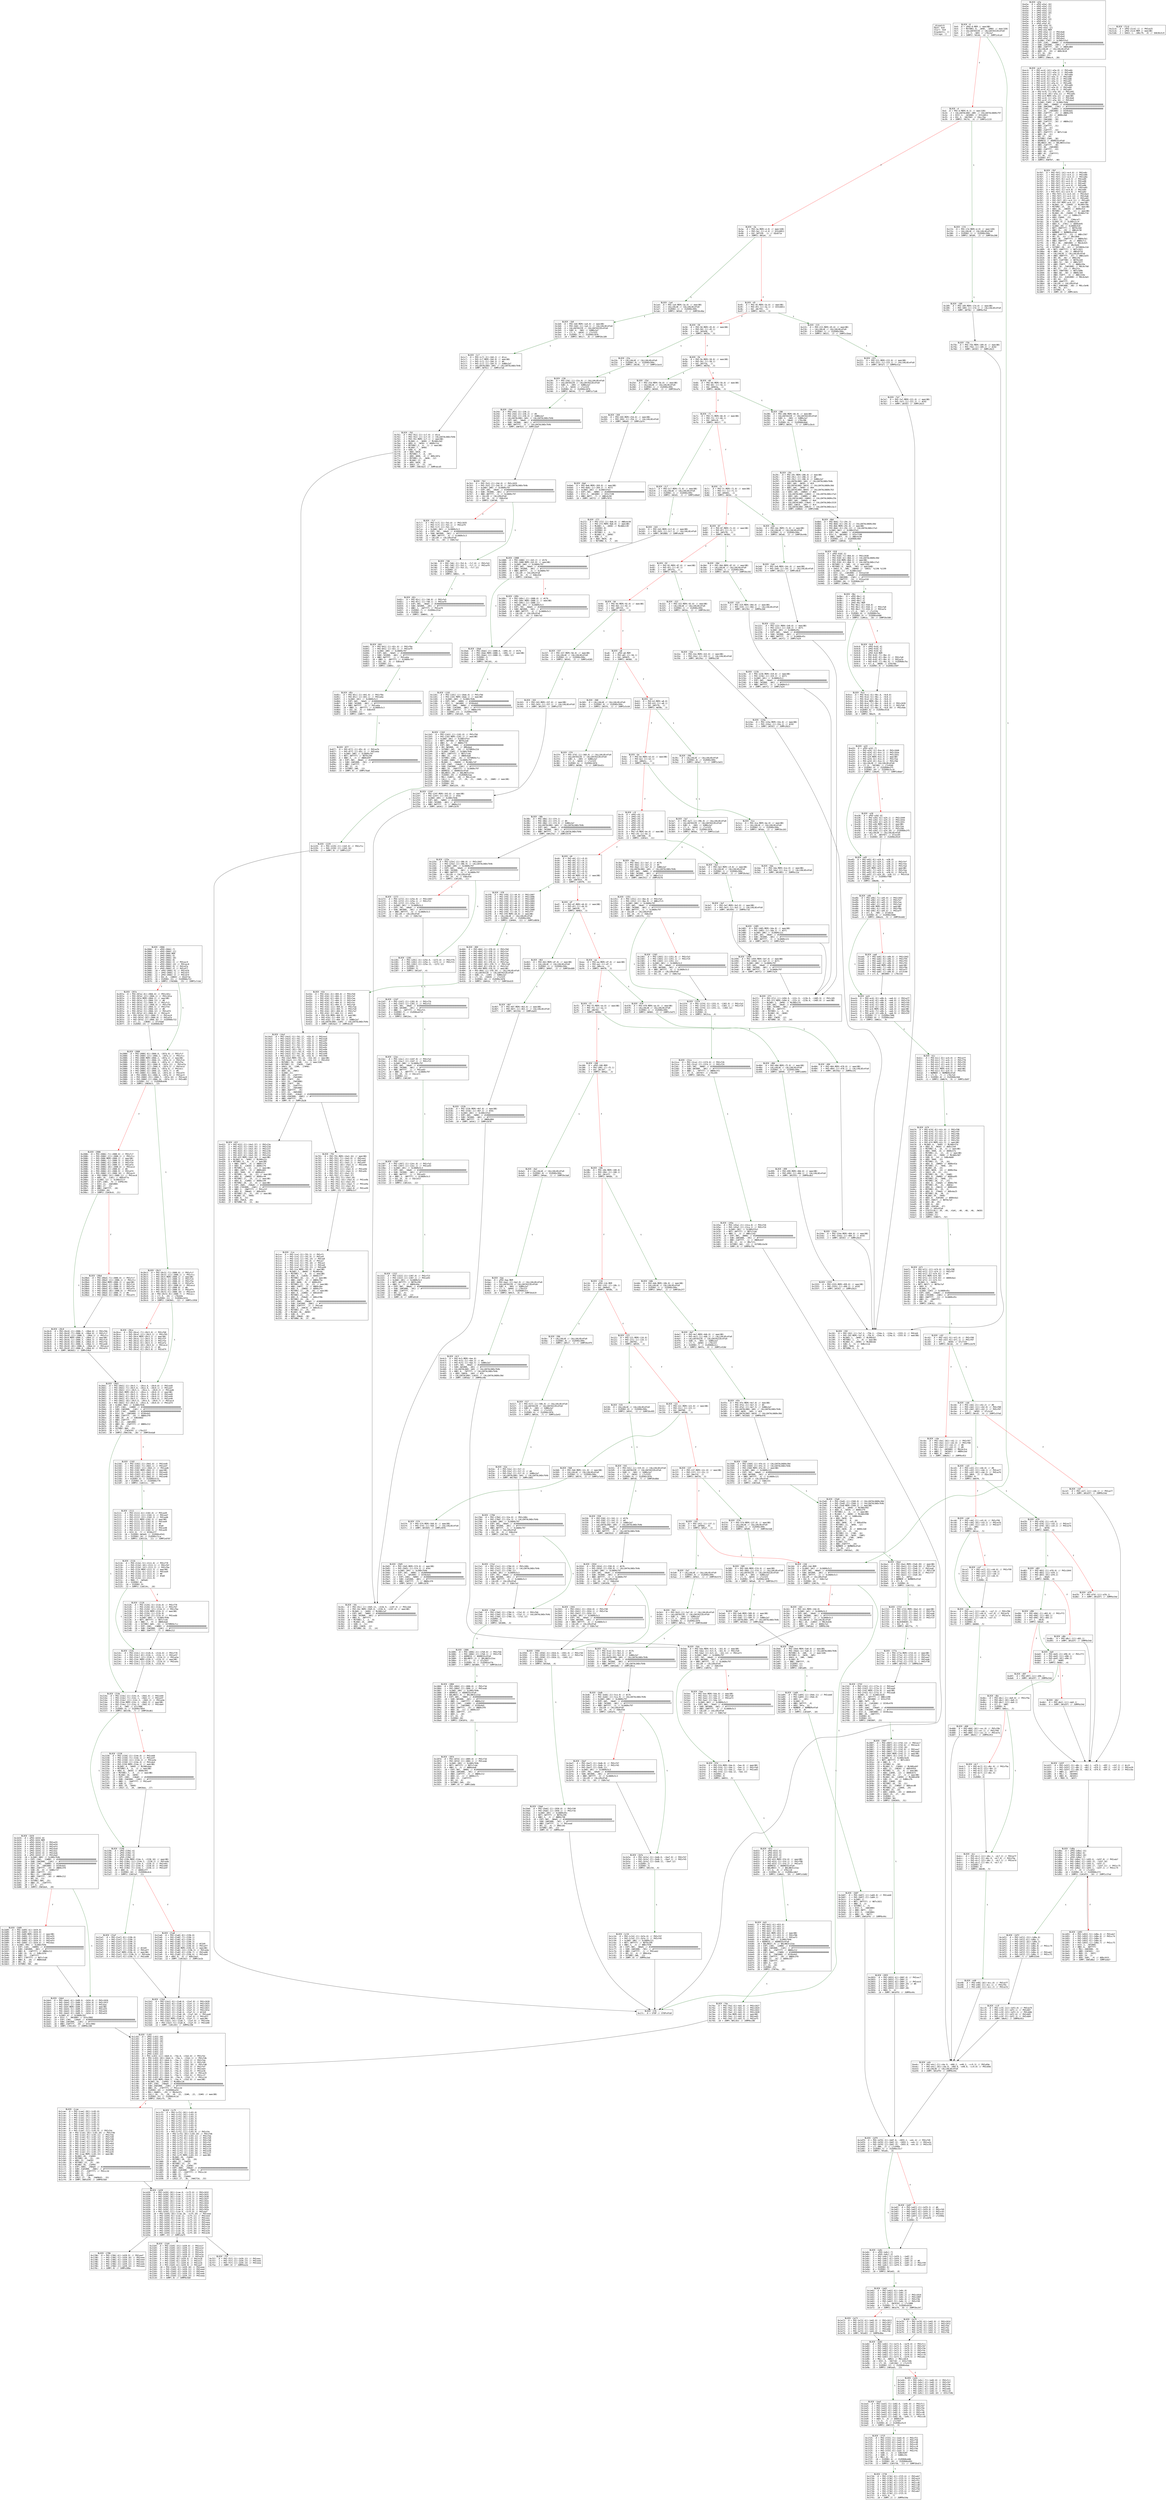 
digraph G {
graph [fontname = "consolas"];
node  [fontname = "consolas"];
edge  [fontname = "consolas"];
ff [label="{_dispatch\lHash: 0x0\lStart: 0x0\lArguments: []\lStorage: []\l}", shape="record"];
block_0 [label="----- BLOCK ~0 -----\l0x0: .0 = uPHI~0-MEM // mem(0B)\l0x4: .3 = MSTORE(.0, .2#40, .1#80) // mem(32B)\l0x7: .5 = CALLDATASIZE // CALLDATASIZEx4fa9\l0x8: .6 = LT(.5, .4#4) // LT0x2a7\l0xc: .8 = JUMPI(.7#14d, .6) // JUMPIx4ce4\l", shape="record"];
block_d [label="----- BLOCK ~d -----\l0xd: .0 = PHI~d-MEM(~0.3) // mem(32B)\l0x2d: .3 = CALLDATALOAD(.2#0) // CALLDATALOAD0x797\l0x2e: .4 = DIV(.3, .1#1000) // DIVx6811\l0x35: .6 = EQ(.4, .5#1f60) // EQxcf6e\l0x39: .8 = JUMPI(.7#17d, .6) // JUMPIx1133\l", shape="record"];
block_3a [label="----- BLOCK ~3a -----\l0x3a: .0 = PHI~3a-MEM(~d.0) // mem(32B)\l0x3a: .1 = PHI~3a[-1](~d.4) // DIVx6811\l0x40: .3 = EQ(.2#7220, .1) // EQx871e\l0x44: .5 = JUMPI(.4#1a4, .3)\l", shape="record"];
block_45 [label="----- BLOCK ~45 -----\l0x45: .0 = PHI~45-MEM(~3a.0) // mem(0B)\l0x45: .1 = PHI~45[-1](~3a.1) // DIVx6811\l0x4b: .3 = EQ(.2#cf93, .1)\l0x4f: .5 = JUMPI(.4#215, .3)\l", shape="record"];
block_50 [label="----- BLOCK ~50 -----\l0x50: .0 = PHI~50-MEM(~45.0) // mem(0B)\l0x50: .1 = PHI~50[-1](~45.1)\l0x56: .3 = EQ(.2#1b58, .1)\l0x5a: .5 = JUMPI(.4#22a, .3)\l", shape="record"];
block_5b [label="----- BLOCK ~5b -----\l0x5b: .0 = PHI~5b-MEM(~50.0) // mem(0B)\l0x5b: .1 = PHI~5b[-1](~50.1)\l0x61: .3 = EQ(.2#1f3a, .1)\l0x65: .5 = JUMPI(.4#25d, .3)\l", shape="record"];
block_66 [label="----- BLOCK ~66 -----\l0x66: .0 = PHI~66-MEM(~5b.0) // mem(0B)\l0x66: .1 = PHI~66[-1](~5b.1)\l0x6c: .3 = EQ(.2#403a, .1)\l0x70: .5 = JUMPI(.4#286, .3)\l", shape="record"];
block_71 [label="----- BLOCK ~71 -----\l0x71: .0 = PHI~71-MEM(~66.0) // mem(0B)\l0x71: .1 = PHI~71[-1](~66.1)\l0x77: .3 = EQ(.2#41c0, .1)\l0x7b: .5 = JUMPI(.4#2c7, .3)\l", shape="record"];
block_7c [label="----- BLOCK ~7c -----\l0x7c: .0 = PHI~7c-MEM(~71.0) // mem(0B)\l0x7c: .1 = PHI~7c[-1](~71.1)\l0x82: .3 = EQ(.2#4d61, .1)\l0x86: .5 = JUMPI(.4#2dc, .3)\l", shape="record"];
block_87 [label="----- BLOCK ~87 -----\l0x87: .0 = PHI~87-MEM(~7c.0) // mem(0B)\l0x87: .1 = PHI~87[-1](~7c.1)\l0x8d: .3 = EQ(.2#5270, .1)\l0x91: .5 = JUMPI(.4#30d, .3)\l", shape="record"];
block_92 [label="----- BLOCK ~92 -----\l0x92: .0 = PHI~92-MEM(~87.0) // mem(0B)\l0x92: .1 = PHI~92[-1](~87.1)\l0x98: .3 = EQ(.2#537a, .1)\l0x9c: .5 = JUMPI(.4#322, .3)\l", shape="record"];
block_9d [label="----- BLOCK ~9d -----\l0x9d: .0 = PHI~9d-MEM(~92.0) // mem(0B)\l0x9d: .1 = PHI~9d[-1](~92.1)\l0xa3: .3 = EQ(.2#5724, .1)\l0xa7: .5 = JUMPI(.4#337, .3)\l", shape="record"];
block_a8 [label="----- BLOCK ~a8 -----\l0xa8: .0 = uPHI~a8-MEM\l0xa8: .1 = PHI~a8[-1](~9d.1)\l0xae: .3 = EQ(.2#5825, .1)\l0xb2: .5 = JUMPI(.4#368, .3)\l", shape="record"];
block_b3 [label="----- BLOCK ~b3 -----\l0xb3: .0 = PHI~b3-MEM(~a8.0)\l0xb3: .1 = PHI~b3[-1](~a8.1)\l0xb9: .3 = EQ(.2#5f7b, .1)\l0xbd: .5 = JUMPI(.4#39b, .3)\l", shape="record"];
block_be [label="----- BLOCK ~be -----\l0xbe: .0 = PHI~be-MEM(~b3.0) // mem(0B)\l0xbe: .1 = PHI~be[-1](~b3.1)\l0xc4: .3 = EQ(.2#6b5c, .1)\l0xc8: .5 = JUMPI(.4#3ce, .3)\l", shape="record"];
block_c9 [label="----- BLOCK ~c9 -----\l0xc9: .0 = uPHI~c9[-2]\l0xc9: .1 = uPHI~c9[-3]\l0xc9: .2 = uPHI~c9[-4]\l0xc9: .3 = uPHI~c9[-5]\l0xc9: .4 = uPHI~c9[-6]\l0xc9: .5 = uPHI~c9[-8]\l0xc9: .6 = uPHI~c9[-9]\l0xc9: .7 = uPHI~c9[-7]\l0xc9: .8 = PHI~c9-MEM(~be.0) // mem(0B)\l0xc9: .9 = PHI~c9[-1](~be.1)\l0xcf: .11 = EQ(.10#7368, .9)\l0xd3: .13 = JUMPI(.12#3e3, .11)\l", shape="record"];
block_d4 [label="----- BLOCK ~d4 -----\l0xd4: .0 = PHI~d4[-2](~c9.0)\l0xd4: .1 = PHI~d4[-3](~c9.1)\l0xd4: .2 = PHI~d4[-4](~c9.2)\l0xd4: .3 = PHI~d4[-5](~c9.3)\l0xd4: .4 = PHI~d4[-6](~c9.4)\l0xd4: .5 = PHI~d4[-8](~c9.5)\l0xd4: .6 = PHI~d4[-9](~c9.6)\l0xd4: .7 = PHI~d4[-7](~c9.7)\l0xd4: .8 = PHI~d4-MEM(~c9.8) // mem(0B)\l0xd4: .9 = PHI~d4[-1](~c9.9)\l0xda: .11 = EQ(.10#7914, .9)\l0xde: .13 = JUMPI(.12#3f8, .11)\l", shape="record"];
block_df [label="----- BLOCK ~df -----\l0xdf: .0 = PHI~df-MEM(~d4.8) // mem(0B)\l0xdf: .1 = PHI~df[-1](~d4.9)\l0xe5: .3 = EQ(.2#b539, .1)\l0xe9: .5 = JUMPI(.4#463, .3)\l", shape="record"];
block_ea [label="----- BLOCK ~ea -----\l0xea: .0 = PHI~ea-MEM(~df.0) // mem(0B)\l0xea: .1 = PHI~ea[-1](~df.1)\l0xf0: .3 = EQ(.2#bcce, .1)\l0xf4: .5 = JUMPI(.4#478, .3)\l", shape="record"];
block_f5 [label="----- BLOCK ~f5 -----\l0xf5: .0 = PHI~f5-MEM(~ea.0) // mem(0B)\l0xf5: .1 = PHI~f5[-1](~ea.1)\l0xfb: .3 = EQ(.2#bf02, .1)\l0xff: .5 = JUMPI(.4#48d, .3)\l", shape="record"];
block_100 [label="----- BLOCK ~100 -----\l0x100: .0 = uPHI~100-MEM\l0x100: .1 = PHI~100[-1](~f5.1)\l0x106: .3 = EQ(.2#c107, .1)\l0x10a: .5 = JUMPI(.4#4a2, .3)\l", shape="record"];
block_10b [label="----- BLOCK ~10b -----\l0x10b: .0 = PHI~10b-MEM(~100.0)\l0x10b: .1 = PHI~10b[-1](~100.1)\l0x111: .3 = EQ(.2#ca72, .1)\l0x115: .5 = JUMPI(.4#4db, .3)\l", shape="record"];
block_116 [label="----- BLOCK ~116 -----\l0x116: .0 = uPHI~116-MEM\l0x116: .1 = PHI~116[-1](~10b.1)\l0x11c: .3 = EQ(.2#d6d3, .1)\l0x120: .5 = JUMPI(.4#50b, .3)\l", shape="record"];
block_121 [label="----- BLOCK ~121 -----\l0x121: .0 = PHI~121-MEM(~116.0)\l0x121: .1 = PHI~121[-1](~116.1)\l0x127: .3 = EQ(.2#d702, .1)\l0x12b: .5 = JUMPI(.4#535, .3)\l", shape="record"];
block_12c [label="----- BLOCK ~12c -----\l0x12c: .0 = PHI~12c-MEM(~121.0) // mem(0B)\l0x12c: .1 = PHI~12c[-1](~121.1)\l0x132: .3 = EQ(.2#df88, .1)\l0x136: .5 = JUMPI(.4#568, .3)\l", shape="record"];
block_137 [label="----- BLOCK ~137 -----\l0x137: .0 = PHI~137-MEM(~12c.0) // mem(0B)\l0x137: .1 = PHI~137[-1](~12c.1)\l0x13d: .3 = EQ(.2#e1fd, .1)\l0x141: .5 = JUMPI(.4#57d, .3)\l", shape="record"];
block_142 [label="----- BLOCK ~142 -----\l0x142: .0 = PHI~142[-1](~137.1)\l0x148: .2 = EQ(.1#f8bb, .0)\l0x14c: .4 = JUMPI(.3#5a7, .2)\l", shape="record"];
block_14d [label="----- BLOCK ~14d -----\l0x14d: .0 = uPHI~14d-MEM\l0x150: .2 = SLOAD(.1#1) // SLOAD0x5c3\l0x157: .6 = EXP(.5#2, .4#a0) // #10000000000000000000000000000000000000000\l0x158: .7 = SUB(.6#1000, .3#1) // #ffffffffffffffffffffffffffffffffffffffff\l0x159: .8 = AND(.7#ffff, .2) // SLOAD0x5c3\l0x15a: .9 = CALLER // CALLERx4fa9\l0x15b: .10 = EQ(.9, .8) // EQ0x7a2\l0x15c: .11 = ISZERO(.10)\l0x160: .13 = JUMPI(.12#17b, .11)\l", shape="record"];
block_161 [label="----- BLOCK ~161 -----\l0x161: .0 = PHI~161-MEM(~14d.0)\l0x163: .2 = SLOAD(.1#1) // SLOAD0x5c3\l0x16e: .7 = EXP(.6#2, .5#a0) // #10000000000000000000000000000000000000000\l0x16f: .8 = SUB(.7#1000, .4#1) // #ffffffffffffffffffffffffffffffffffffffff\l0x170: .9 = AND(.8#ffff, .2) // SLOAD0x5c3\l0x171: .10 = CALLVALUE // CALLVALUEx4fa9\l0x175: .12 = MUL(.10, .11#64) // MUL0x646\l0x176: .13 = ADD(.12, .10) // ADD0x7e3\l0x17a: .15 = JUMP(.14#5da) // JUMP0x34b\l", shape="record"];
block_17b [label="----- BLOCK ~17b -----\l0x17c: .0 = STOP // STOPx4fa9\l", shape="record"];
block_17d [label="----- BLOCK ~17d -----\l0x17d: .0 = PHI~17d-MEM(~d.0) // mem(32B)\l0x17e: .1 = CALLVALUE // CALLVALUEx4fa9\l0x180: .2 = ISZERO(.1) // ISZEROx399c\l0x184: .4 = JUMPI(.3#189, .2) // JUMPI0x208\l", shape="record"];
block_189 [label="----- BLOCK ~189 -----\l0x189: .0 = PHI~189-MEM(~17d.0) // mem(0B)\l0x189: .1 = PHI~189[-1](~17d.1) // CALLVALUEx4fa9\l0x191: .4 = JUMP(.3#75b) // JUMP0xfb4\l", shape="record"];
block_192 [label="----- BLOCK ~192 -----\l0x192: .0 = PHI~192[-1](~7a7.2, ~75b.2, ~154a.2, ~124a.2, ~1555.2) // PHIxb9\l0x192: .1 = PHI~192-MEM(~7a7.0, ~75b.0, ~154a.0, ~124a.0, ~1555.0) // mem(0B)\l0x196: .3 = MLOAD(.1, .2#40) // MLOADxb7\l0x199: .4 = MSTORE(.1, .3, .0) // mem(0B)\l0x19a: .5 = MLOAD(.4, .2#40) // MLOADxbb\l0x19e: .6 = SUB(.3, .5) // SUBx111d\l0x1a1: .8 = ADD(.7#20, .6)\l0x1a3: .9 = RETURN(.4, .5, .8)\l", shape="record"];
block_1a4 [label="----- BLOCK ~1a4 -----\l0x1a4: .0 = PHI~1a4-MEM(~3a.0) // mem(0B)\l0x1a5: .1 = CALLVALUE // CALLVALUEx4fa9\l0x1a7: .2 = ISZERO(.1) // ISZEROx399c\l0x1ab: .4 = JUMPI(.3#1b0, .2) // JUMPI0x46e\l", shape="record"];
block_1b0 [label="----- BLOCK ~1b0 -----\l0x1b0: .0 = PHI~1b0-MEM(~1a4.0) // mem(0B)\l0x1b0: .1 = PHI~1b0[-1](~1a4.1) // CALLVALUEx4fa9\l0x1b8: .4 = CALLDATASIZE // CALLDATASIZEx4fa9\l0x1b9: .5 = SUB(.4, .3#4) // SUB0x2a7\l0x1bd: .7 = LT(.5, .6#20) // LTx2325\l0x1be: .8 = ISZERO(.7) // ISZEROx1076\l0x1c2: .10 = JUMPI(.9#1c7, .8) // JUMPI0x189\l", shape="record"];
block_1c7 [label="----- BLOCK ~1c7 -----\l0x1c7: .0 = PHI~1c7[-3](~1b0.2) // #1ce\l0x1c7: .1 = PHI~1c7-MEM(~1b0.0) // mem(0B)\l0x1c7: .2 = PHI~1c7[-2](~1b0.3) // #4\l0x1c7: .3 = PHI~1c7[-1](~1b0.5) // SUB0x2a7\l0x1c9: .4 = CALLDATALOAD(.2#4) // CALLDATALOADx764b\l0x1cd: .6 = JUMP(.5#761) // JUMPx57a6\l", shape="record"];
block_1ce [label="----- BLOCK ~1ce -----\l0x1ce: .0 = PHI~1ce[-3](~791.5) // PHIxf1\l0x1ce: .1 = PHI~1ce[-2](~791.9) // PHIxe9\l0x1ce: .2 = PHI~1ce[-1](~791.14) // PHIxe8\l0x1ce: .3 = PHI~1ce[-4](~791.8) // PHIxe7\l0x1ce: .4 = PHI~1ce[-5](~791.10) // PHIxe3\l0x1ce: .5 = PHI~1ce[-6](~791.12) // PHIxe0\l0x1ce: .6 = PHI~1ce[-7](~791.15) // PHIxe99\l0x1ce: .7 = PHI~1ce-MEM(~791.0) // mem(0B)\l0x1d2: .9 = MLOAD(.7, .8#40) // MLOADxda\l0x1d5: .10 = MSTORE(.7, .9, .6) // mem(0B)\l0x1d9: .12 = ADD(.9, .11#20) // ADD0x177\l0x1dd: .13 = MSTORE(.10, .12, .5) // mem(0B)\l0x1e2: .15 = AND(.14#ff, .4) // AND0x75e\l0x1e5: .16 = ADD(.8#40, .9) // ADD0x452\l0x1e6: .17 = MSTORE(.13, .16, .15) // mem(0B)\l0x1ea: .18 = AND(.14#ff, .3) // AND0x36e\l0x1ee: .20 = ADD(.9, .19#60) // ADD0x2fe\l0x1ef: .21 = MSTORE(.17, .20, .18) // mem(0B)\l0x1f3: .23 = ADD(.9, .22#80) // ADDx6549\l0x1f4: .24 = MSTORE(.21, .23, .0)\l0x1f8: .26 = ADD(.9, .25#a0) // ADDx378b\l0x1fc: .27 = MSTORE(.24, .26, .1)\l0x203: .31 = EXP(.30#2, .29#a0) // #10000000000000000000000000000000000000000\l0x204: .32 = SUB(.31#1000, .28#1) // #ffffffffffffffffffffffffffffffffffffffff\l0x205: .33 = AND(.32#ffff, .2) // PHIxe8\l0x209: .35 = ADD(.9, .34#c0) // ADDx4ccc\l0x20a: .36 = MSTORE(.27, .35, .33)\l0x20b: .37 = MLOAD(.36, .8#40)\l0x20f: .38 = SUB(.9, .37)\l0x212: .40 = ADD(.39#e0, .38)\l0x214: .41 = RETURN(.36, .37, .40)\l", shape="record"];
block_215 [label="----- BLOCK ~215 -----\l0x215: .0 = PHI~215-MEM(~45.0) // mem(0B)\l0x216: .1 = CALLVALUE // CALLVALUEx4fa9\l0x218: .2 = ISZERO(.1) // ISZEROx399c\l0x21c: .4 = JUMPI(.3#221, .2) // JUMPIx1baa\l", shape="record"];
block_221 [label="----- BLOCK ~221 -----\l0x221: .0 = PHI~221-MEM(~215.0) // mem(0B)\l0x221: .1 = PHI~221[-1](~215.1) // CALLVALUEx4fa9\l0x229: .4 = JUMP(.3#7a7) // JUMP0x51a\l", shape="record"];
block_22a [label="----- BLOCK ~22a -----\l0x22b: .0 = CALLVALUE // CALLVALUEx4fa9\l0x22d: .1 = ISZERO(.0) // ISZEROx399c\l0x231: .3 = JUMPI(.2#236, .1) // JUMPIx1ec6\l", shape="record"];
block_236 [label="----- BLOCK ~236 -----\l0x236: .0 = PHI~236[-1](~22a.0) // CALLVALUEx4fa9\l0x23e: .3 = CALLDATASIZE // CALLDATASIZEx4fa9\l0x23f: .4 = SUB(.3, .2#4) // SUB0x2a7\l0x243: .6 = LT(.4, .5#20) // LTx2325\l0x244: .7 = ISZERO(.6) // ISZEROx1076\l0x248: .9 = JUMPI(.8#24d, .7) // JUMPIx71d6\l", shape="record"];
block_24d [label="----- BLOCK ~24d -----\l0x24d: .0 = PHI~24d[-3](~236.1)\l0x24d: .1 = PHI~24d[-2](~236.2) // #4\l0x24d: .2 = PHI~24d[-1](~236.4) // SUB0x2a7\l0x24f: .3 = CALLDATALOAD(.1#4) // CALLDATALOADx764b\l0x256: .7 = EXP(.6#2, .5#a0) // #10000000000000000000000000000000000000000\l0x257: .8 = SUB(.7#1000, .4#1) // #ffffffffffffffffffffffffffffffffffffffff\l0x258: .9 = AND(.8#ffff, .3) // CALLDATALOADx764b\l0x25c: .11 = JUMP(.10#7b3) // JUMPx1bdf\l", shape="record"];
block_25d [label="----- BLOCK ~25d -----\l0x25d: .0 = PHI~25d-MEM(~5b.0) // mem(0B)\l0x25e: .1 = CALLVALUE // CALLVALUEx4fa9\l0x260: .2 = ISZERO(.1) // ISZEROx399c\l0x264: .4 = JUMPI(.3#269, .2) // JUMPI0xafe\l", shape="record"];
block_269 [label="----- BLOCK ~269 -----\l0x269: .0 = PHI~269-MEM(~25d.0) // mem(0B)\l0x269: .1 = PHI~269[-1](~25d.1) // CALLVALUEx4fa9\l0x271: .4 = JUMP(.3#8a6) // JUMPx1bf4\l", shape="record"];
block_272 [label="----- BLOCK ~272 -----\l0x272: .0 = PHI~272[-1](~8a6.9) // ANDx4c94\l0x272: .1 = PHI~272-MEM(~8a6.0) // mem(0B)\l0x276: .3 = MLOAD(.1, .2#40) // MLOADx139\l0x278: .4 = ISZERO(.0)\l0x279: .5 = ISZERO(.4)\l0x27b: .6 = MSTORE(.1, .3, .5)\l0x27c: .7 = MLOAD(.6, .2#40)\l0x280: .8 = SUB(.3, .7)\l0x283: .10 = ADD(.9#20, .8)\l0x285: .11 = RETURN(.6, .7, .10)\l", shape="record"];
block_286 [label="----- BLOCK ~286 -----\l0x286: .0 = PHI~286-MEM(~66.0) // mem(0B)\l0x28d: .3 = CALLDATASIZE // CALLDATASIZEx4fa9\l0x28e: .4 = SUB(.3, .2#4) // SUB0x2a7\l0x292: .6 = LT(.4, .5#e0) // LT0x286\l0x293: .7 = ISZERO(.6) // ISZERO0x6b8\l0x297: .9 = JUMPI(.8#29c, .7) // JUMPIx2bc6\l", shape="record"];
block_29c [label="----- BLOCK ~29c -----\l0x29c: .0 = PHI~29c-MEM(~286.0) // mem(0B)\l0x29c: .1 = PHI~29c[-2](~286.2) // #4\l0x29c: .2 = PHI~29c[-1](~286.4) // SUB0x2a7\l0x29f: .3 = CALLDATALOAD(.1#4) // CALLDATALOADx764b\l0x2a4: .5 = ADD(.1#4, .4#20) // #24\l0x2a5: .6 = CALLDATALOAD(.5#24) // CALLDATALOAD0x30d\l0x2aa: .8 = ADD(.1#4, .7#40) // #44\l0x2ab: .9 = CALLDATALOAD(.8#44) // CALLDATALOAD0x763\l0x2b0: .11 = ADD(.1#4, .10#60) // #64\l0x2b1: .12 = CALLDATALOAD(.11#64) // CALLDATALOADx1fa3\l0x2b6: .14 = ADD(.1#4, .13#80) // #84\l0x2b7: .15 = CALLDATALOAD(.14#84) // CALLDATALOAD0x25b\l0x2bc: .17 = ADD(.1#4, .16#a0) // #a4\l0x2bd: .18 = CALLDATALOAD(.17#a4) // CALLDATALOADx3319\l0x2c1: .20 = ADD(.19#c0, .1#4) // #c4\l0x2c2: .21 = CALLDATALOAD(.20#c4) // CALLDATALOADx2ac3\l0x2c6: .23 = JUMP(.22#8b6) // JUMPx5486\l", shape="record"];
block_2c7 [label="----- BLOCK ~2c7 -----\l0x2c7: .0 = PHI~2c7-MEM(~71.0) // mem(0B)\l0x2c8: .1 = CALLVALUE // CALLVALUEx4fa9\l0x2ca: .2 = ISZERO(.1) // ISZEROx399c\l0x2ce: .4 = JUMPI(.3#2d3, .2) // JUMPIx68a9\l", shape="record"];
block_2d3 [label="----- BLOCK ~2d3 -----\l0x2d3: .0 = PHI~2d3-MEM(~2c7.0) // mem(0B)\l0x2d3: .1 = PHI~2d3[-1](~2c7.1) // CALLVALUEx4fa9\l0x2db: .4 = JUMP(.3#1088) // JUMPx4a30\l", shape="record"];
block_2dc [label="----- BLOCK ~2dc -----\l0x2dc: .0 = PHI~2dc-MEM(~7c.0) // mem(0B)\l0x2dd: .1 = CALLVALUE // CALLVALUEx4fa9\l0x2df: .2 = ISZERO(.1) // ISZEROx399c\l0x2e3: .4 = JUMPI(.3#2e8, .2) // JUMPI0x44b\l", shape="record"];
block_2e8 [label="----- BLOCK ~2e8 -----\l0x2e8: .0 = PHI~2e8-MEM(~2dc.0) // mem(0B)\l0x2e8: .1 = PHI~2e8[-1](~2dc.1) // CALLVALUEx4fa9\l0x2f0: .4 = JUMP(.3#122c) // JUMPx38c8\l", shape="record"];
block_2f1 [label="----- BLOCK ~2f1 -----\l0x2f1: .0 = PHI~2f1[-1](~1494.9, ~122c.9, ~123b.9, ~1485.9) // PHIx185\l0x2f1: .1 = PHI~2f1-MEM(~1494.0, ~122c.0, ~123b.0, ~1485.0) // mem(0B)\l0x2f5: .3 = MLOAD(.1, .2#40) // MLOADx17e\l0x2fc: .7 = EXP(.6#2, .5#a0) // #10000000000000000000000000000000000000000\l0x2fd: .8 = SUB(.7#1000, .4#1) // #ffffffffffffffffffffffffffffffffffffffff\l0x300: .9 = AND(.0, .8#ffff)\l0x302: .10 = MSTORE(.1, .3, .9)\l0x303: .11 = MLOAD(.10, .2#40)\l0x307: .12 = SUB(.3, .11)\l0x30a: .14 = ADD(.13#20, .12)\l0x30c: .15 = RETURN(.10, .11, .14)\l", shape="record"];
block_30d [label="----- BLOCK ~30d -----\l0x30d: .0 = PHI~30d-MEM(~87.0) // mem(0B)\l0x30e: .1 = CALLVALUE // CALLVALUEx4fa9\l0x310: .2 = ISZERO(.1) // ISZEROx399c\l0x314: .4 = JUMPI(.3#319, .2) // JUMPI0x192\l", shape="record"];
block_319 [label="----- BLOCK ~319 -----\l0x319: .0 = PHI~319-MEM(~30d.0) // mem(0B)\l0x319: .1 = PHI~319[-1](~30d.1) // CALLVALUEx4fa9\l0x321: .4 = JUMP(.3#123b) // JUMP0x260\l", shape="record"];
block_322 [label="----- BLOCK ~322 -----\l0x322: .0 = PHI~322-MEM(~92.0) // mem(0B)\l0x323: .1 = CALLVALUE // CALLVALUEx4fa9\l0x325: .2 = ISZERO(.1) // ISZEROx399c\l0x329: .4 = JUMPI(.3#32e, .2) // JUMPI0x161\l", shape="record"];
block_32e [label="----- BLOCK ~32e -----\l0x32e: .0 = PHI~32e-MEM(~322.0) // mem(0B)\l0x32e: .1 = PHI~32e[-1](~322.1) // CALLVALUEx4fa9\l0x336: .4 = JUMP(.3#124a) // JUMP0x230\l", shape="record"];
block_337 [label="----- BLOCK ~337 -----\l0x337: .0 = PHI~337-MEM(~9d.0) // mem(0B)\l0x338: .1 = CALLVALUE // CALLVALUEx4fa9\l0x33a: .2 = ISZERO(.1) // ISZEROx399c\l0x33e: .4 = JUMPI(.3#343, .2) // JUMPIx4285\l", shape="record"];
block_343 [label="----- BLOCK ~343 -----\l0x343: .0 = PHI~343-MEM(~337.0) // mem(0B)\l0x343: .1 = PHI~343[-1](~337.1) // CALLVALUEx4fa9\l0x34b: .4 = JUMP(.3#124f) // JUMPx2715\l", shape="record"];
block_34c [label="----- BLOCK ~34c -----\l0x34c: .0 = PHI~34c[-1](~19d5.13, ~153b.9, ~124f.9) // PHIx1b6\l0x34c: .1 = PHI~34c-MEM(~19d5.0, ~153b.0, ~124f.0) // mem(0B)\l0x350: .3 = MLOAD(.1, .2#40) // MLOADx1af\l0x357: .7 = EXP(.6#2, .5#80) // #100000000000000000000000000000000\l0x358: .8 = SUB(.7#1000, .4#1) // #ffffffffffffffffffffffffffffffff\l0x35b: .9 = AND(.0, .8#ffff)\l0x35d: .10 = MSTORE(.1, .3, .9)\l0x35e: .11 = MLOAD(.10, .2#40)\l0x362: .12 = SUB(.3, .11)\l0x365: .14 = ADD(.13#20, .12)\l0x367: .15 = RETURN(.10, .11, .14)\l", shape="record"];
block_368 [label="----- BLOCK ~368 -----\l0x369: .0 = CALLVALUE // CALLVALUEx4fa9\l0x36b: .1 = ISZERO(.0) // ISZEROx399c\l0x36f: .3 = JUMPI(.2#374, .1) // JUMPIx5c64\l", shape="record"];
block_374 [label="----- BLOCK ~374 -----\l0x374: .0 = PHI~374[-1](~368.0) // CALLVALUEx4fa9\l0x37c: .3 = CALLDATASIZE // CALLDATASIZEx4fa9\l0x37d: .4 = SUB(.3, .2#4) // SUB0x2a7\l0x381: .6 = LT(.4, .5#20) // LTx2325\l0x382: .7 = ISZERO(.6) // ISZEROx1076\l0x386: .9 = JUMPI(.8#38b, .7) // JUMPI0x62c\l", shape="record"];
block_38b [label="----- BLOCK ~38b -----\l0x38b: .0 = PHI~38b[-3](~374.1)\l0x38b: .1 = PHI~38b[-2](~374.2) // #4\l0x38b: .2 = PHI~38b[-1](~374.4) // SUB0x2a7\l0x38d: .3 = CALLDATALOAD(.1#4) // CALLDATALOADx764b\l0x394: .7 = EXP(.6#2, .5#a0) // #10000000000000000000000000000000000000000\l0x395: .8 = SUB(.7#1000, .4#1) // #ffffffffffffffffffffffffffffffffffffffff\l0x396: .9 = AND(.8#ffff, .3) // CALLDATALOADx764b\l0x39a: .11 = JUMP(.10#125e) // JUMPx5570\l", shape="record"];
block_39b [label="----- BLOCK ~39b -----\l0x39c: .0 = CALLVALUE // CALLVALUEx4fa9\l0x39e: .1 = ISZERO(.0) // ISZEROx399c\l0x3a2: .3 = JUMPI(.2#3a7, .1) // JUMPIx3e51\l", shape="record"];
block_3a7 [label="----- BLOCK ~3a7 -----\l0x3a7: .0 = PHI~3a7[-1](~39b.0) // CALLVALUEx4fa9\l0x3af: .3 = CALLDATASIZE // CALLDATASIZEx4fa9\l0x3b0: .4 = SUB(.3, .2#4) // SUB0x2a7\l0x3b4: .6 = LT(.4, .5#20) // LTx2325\l0x3b5: .7 = ISZERO(.6) // ISZEROx1076\l0x3b9: .9 = JUMPI(.8#3be, .7) // JUMPIx11a5\l", shape="record"];
block_3be [label="----- BLOCK ~3be -----\l0x3be: .0 = PHI~3be[-3](~3a7.1) // #17b\l0x3be: .1 = PHI~3be[-2](~3a7.2) // #4\l0x3be: .2 = PHI~3be[-1](~3a7.4) // SUB0x2a7\l0x3c0: .3 = CALLDATALOAD(.1#4) // CALLDATALOADx764b\l0x3c7: .7 = EXP(.6#2, .5#80) // #100000000000000000000000000000000\l0x3c8: .8 = SUB(.7#1000, .4#1) // #ffffffffffffffffffffffffffffffff\l0x3c9: .9 = AND(.8#ffff, .3) // ANDx27c5\l0x3cd: .11 = JUMP(.10#1351) // JUMPx4276\l", shape="record"];
block_3ce [label="----- BLOCK ~3ce -----\l0x3ce: .0 = PHI~3ce-MEM(~be.0) // mem(0B)\l0x3cf: .1 = CALLVALUE // CALLVALUEx4fa9\l0x3d1: .2 = ISZERO(.1) // ISZEROx399c\l0x3d5: .4 = JUMPI(.3#3da, .2) // JUMPI0x103\l", shape="record"];
block_3da [label="----- BLOCK ~3da -----\l0x3da: .0 = PHI~3da-MEM(~3ce.0) // mem(0B)\l0x3da: .1 = PHI~3da[-1](~3ce.1) // CALLVALUEx4fa9\l0x3e2: .4 = JUMP(.3#1485) // JUMP0x12a\l", shape="record"];
block_3e3 [label="----- BLOCK ~3e3 -----\l0x3e3: .0 = PHI~3e3-MEM(~c9.8) // mem(0B)\l0x3e4: .1 = CALLVALUE // CALLVALUEx4fa9\l0x3e6: .2 = ISZERO(.1) // ISZEROx399c\l0x3ea: .4 = JUMPI(.3#3ef, .2) // JUMPI0x4a1\l", shape="record"];
block_3ef [label="----- BLOCK ~3ef -----\l0x3ef: .0 = PHI~3ef-MEM(~3e3.0) // mem(0B)\l0x3ef: .1 = PHI~3ef[-1](~3e3.1) // CALLVALUEx4fa9\l0x3f7: .4 = JUMP(.3#1494) // JUMP0x716\l", shape="record"];
block_3f8 [label="----- BLOCK ~3f8 -----\l0x3f8: .0 = PHI~3f8[-1](~d4.9) // PHIx1007\l0x3f8: .1 = PHI~3f8[-2](~d4.0) // PHIx1006\l0x3f8: .2 = PHI~3f8[-3](~d4.1) // PHIx1005\l0x3f8: .3 = PHI~3f8[-4](~d4.2) // PHIx1004\l0x3f8: .4 = PHI~3f8[-5](~d4.3) // PHIx1003\l0x3f8: .5 = PHI~3f8[-6](~d4.4) // PHIx1002\l0x3f8: .6 = PHI~3f8[-8](~d4.5) // PHIx1001\l0x3f8: .7 = PHI~3f8[-9](~d4.6) // PHIx1000\l0x3f8: .8 = PHI~3f8[-7](~d4.7) // PHIxfff\l0x3f8: .9 = PHI~3f8-MEM(~d4.8) // mem(0B)\l0x3f9: .10 = CALLVALUE // CALLVALUEx4fa9\l0x3fb: .11 = ISZERO(.10) // ISZEROx399c\l0x3ff: .13 = JUMPI(.12#404, .11) // JUMPIx883b\l", shape="record"];
block_404 [label="----- BLOCK ~404 -----\l0x404: .0 = PHI~404[-2](~3f8.0) // PHIxfb0\l0x404: .1 = PHI~404[-3](~3f8.1) // PHIxfaf\l0x404: .2 = PHI~404[-4](~3f8.2) // PHIxfae\l0x404: .3 = PHI~404[-5](~3f8.3) // PHIxfad\l0x404: .4 = PHI~404[-6](~3f8.4) // PHIxfac\l0x404: .5 = PHI~404[-7](~3f8.5) // PHIxfab\l0x404: .6 = PHI~404[-9](~3f8.6) // PHIxfaa\l0x404: .7 = PHI~404[-10](~3f8.7) // PHIxfa9\l0x404: .8 = PHI~404[-8](~3f8.8) // PHIxfa7\l0x404: .9 = PHI~404-MEM(~3f8.9) // mem(0B)\l0x404: .10 = PHI~404[-1](~3f8.10) // CALLVALUEx4fa9\l0x40c: .13 = CALLDATASIZE // CALLDATASIZEx4fa9\l0x40d: .14 = SUB(.13, .12#4) // SUB0x2a7\l0x411: .16 = LT(.14, .15#20) // LTx2325\l0x412: .17 = ISZERO(.16) // ISZEROx1076\l0x416: .19 = JUMPI(.18#41b, .17) // JUMPI0x635\l", shape="record"];
block_41b [label="----- BLOCK ~41b -----\l0x41b: .0 = PHI~41b[-4](~404.0) // PHIxfb0\l0x41b: .1 = PHI~41b[-5](~404.1) // PHIxfaf\l0x41b: .2 = PHI~41b[-6](~404.2) // PHIxfae\l0x41b: .3 = PHI~41b[-7](~404.3) // PHIxfad\l0x41b: .4 = PHI~41b[-8](~404.4) // PHIxfac\l0x41b: .5 = PHI~41b[-9](~404.5) // PHIxfab\l0x41b: .6 = PHI~41b[-11](~404.6) // PHIxfaa\l0x41b: .7 = PHI~41b[-12](~404.7) // PHIxfa9\l0x41b: .8 = PHI~41b[-10](~404.8) // PHIxfa7\l0x41b: .9 = PHI~41b[-3](~404.11) // #422\l0x41b: .10 = PHI~41b-MEM(~404.9) // mem(0B)\l0x41b: .11 = PHI~41b[-2](~404.12) // #4\l0x41b: .12 = PHI~41b[-1](~404.14) // SUB0x2a7\l0x41d: .13 = CALLDATALOAD(.11#4) // CALLDATALOADx764b\l0x421: .15 = JUMP(.14#14a3) // JUMPx6cd5\l", shape="record"];
block_422 [label="----- BLOCK ~422 -----\l0x422: .0 = PHI~422[-2](~14a3.37) // PHIx23e\l0x422: .1 = PHI~422[-3](~14a3.33) // PHIx23d\l0x422: .2 = PHI~422[-1](~14a3.45) // PHIx237\l0x422: .3 = PHI~422[-4](~14a3.31) // PHIx236\l0x422: .4 = PHI~422[-5](~14a3.28) // PHIx231\l0x422: .5 = PHI~422[-6](~14a3.24) // PHIx22e\l0x422: .6 = PHI~422-MEM(~14a3.16) // mem(0B)\l0x426: .8 = MLOAD(.6, .7#40) // MLOADx22c\l0x429: .9 = MSTORE(.6, .8, .5) // mem(0B)\l0x42e: .11 = AND(.10#ff, .4) // AND0x174\l0x432: .13 = ADD(.8, .12#20) // ADD0x1fb\l0x433: .14 = MSTORE(.9, .13, .11) // mem(0B)\l0x437: .15 = AND(.10#ff, .3) // AND0x683\l0x43a: .16 = ADD(.7#40, .8) // ADD0x651\l0x43b: .17 = MSTORE(.14, .16, .15) // mem(0B)\l0x43f: .19 = ADD(.8, .18#60) // ADD0xc44\l0x443: .20 = MSTORE(.17, .19, .1) // mem(0B)\l0x447: .22 = ADD(.8, .21#80) // ADD0x149\l0x448: .23 = MSTORE(.20, .22, .0) // mem(0B)\l0x44f: .27 = EXP(.26#2, .25#a0) // #10000000000000000000000000000000000000000\l0x450: .28 = SUB(.27#1000, .24#1) // #ffffffffffffffffffffffffffffffffffffffff\l0x453: .29 = AND(.2, .28#ffff) // PHIx237\l0x457: .31 = ADD(.8, .30#a0) // ADDx443c\l0x458: .32 = MSTORE(.23, .31, .29) // mem(0B)\l0x459: .33 = MLOAD(.32, .7#40)\l0x45d: .34 = SUB(.8, .33)\l0x460: .36 = ADD(.35#c0, .34)\l0x462: .37 = RETURN(.32, .33, .36)\l", shape="record"];
block_463 [label="----- BLOCK ~463 -----\l0x463: .0 = PHI~463-MEM(~df.0) // mem(0B)\l0x464: .1 = CALLVALUE // CALLVALUEx4fa9\l0x466: .2 = ISZERO(.1) // ISZEROx399c\l0x46a: .4 = JUMPI(.3#46f, .2) // JUMPI0x689\l", shape="record"];
block_46f [label="----- BLOCK ~46f -----\l0x46f: .0 = PHI~46f-MEM(~463.0) // mem(0B)\l0x46f: .1 = PHI~46f[-1](~463.1) // CALLVALUEx4fa9\l0x477: .4 = JUMP(.3#153b) // JUMPxda93\l", shape="record"];
block_478 [label="----- BLOCK ~478 -----\l0x478: .0 = PHI~478-MEM(~ea.0) // mem(0B)\l0x479: .1 = CALLVALUE // CALLVALUEx4fa9\l0x47b: .2 = ISZERO(.1) // ISZEROx399c\l0x47f: .4 = JUMPI(.3#484, .2) // JUMPIx5d75\l", shape="record"];
block_484 [label="----- BLOCK ~484 -----\l0x484: .0 = PHI~484-MEM(~478.0) // mem(0B)\l0x484: .1 = PHI~484[-1](~478.1) // CALLVALUEx4fa9\l0x48c: .4 = JUMP(.3#154a) // JUMP0x141\l", shape="record"];
block_48d [label="----- BLOCK ~48d -----\l0x48d: .0 = PHI~48d-MEM(~f5.0) // mem(0B)\l0x48e: .1 = CALLVALUE // CALLVALUEx4fa9\l0x490: .2 = ISZERO(.1) // ISZEROx399c\l0x494: .4 = JUMPI(.3#499, .2) // JUMPIx6091\l", shape="record"];
block_499 [label="----- BLOCK ~499 -----\l0x499: .0 = PHI~499-MEM(~48d.0) // mem(0B)\l0x499: .1 = PHI~499[-1](~48d.1) // CALLVALUEx4fa9\l0x4a1: .4 = JUMP(.3#1555) // JUMP0xdb3\l", shape="record"];
block_4a2 [label="----- BLOCK ~4a2 -----\l0x4a3: .0 = CALLVALUE // CALLVALUEx4fa9\l0x4a5: .1 = ISZERO(.0) // ISZEROx399c\l0x4a9: .3 = JUMPI(.2#4ae, .1) // JUMPI0x3a8\l", shape="record"];
block_4ae [label="----- BLOCK ~4ae -----\l0x4ae: .0 = uPHI~4ae-MEM\l0x4ae: .1 = PHI~4ae[-1](~4a2.0) // CALLVALUEx4fa9\l0x4b6: .4 = CALLDATASIZE // CALLDATASIZEx4fa9\l0x4b7: .5 = SUB(.4, .3#4) // SUB0x2a7\l0x4bb: .7 = LT(.5, .6#40) // LT0x223\l0x4bc: .8 = ISZERO(.7) // ISZERO0x2cc\l0x4c0: .10 = JUMPI(.9#4c5, .8) // JUMPI0x619\l", shape="record"];
block_4c5 [label="----- BLOCK ~4c5 -----\l0x4c5: .0 = PHI~4c5-MEM(~4ae.0)\l0x4c5: .1 = PHI~4c5[-2](~4ae.3) // #4\l0x4c5: .2 = PHI~4c5[-1](~4ae.5) // SUB0x2a7\l0x4cd: .6 = EXP(.5#2, .4#a0) // #10000000000000000000000000000000000000000\l0x4ce: .7 = SUB(.6#1000, .3#1) // #ffffffffffffffffffffffffffffffffffffffff\l0x4d0: .8 = CALLDATALOAD(.1#4) // CALLDATALOADx764b\l0x4d1: .9 = AND(.8, .7#ffff) // CALLDATALOADx764b\l0x4d5: .11 = ADD(.10#20, .1#4) // #24\l0x4d6: .12 = CALLDATALOAD(.11#24) // CALLDATALOAD0x30d\l0x4da: .14 = JUMP(.13#5da) // JUMP0x34b\l", shape="record"];
block_4db [label="----- BLOCK ~4db -----\l0x4db: .0 = PHI~4db-MEM(~10b.0) // mem(0B)\l0x4dc: .1 = CALLVALUE // CALLVALUEx4fa9\l0x4de: .2 = ISZERO(.1) // ISZEROx399c\l0x4e2: .4 = JUMPI(.3#4e7, .2) // JUMPI0x2f7\l", shape="record"];
block_4e7 [label="----- BLOCK ~4e7 -----\l0x4e7: .0 = PHI~4e7-MEM(~4db.0) // mem(0B)\l0x4e7: .1 = PHI~4e7[-1](~4db.1) // CALLVALUEx4fa9\l0x4ef: .4 = CALLDATASIZE // CALLDATASIZEx4fa9\l0x4f0: .5 = SUB(.4, .3#4) // SUB0x2a7\l0x4f4: .7 = LT(.5, .6#40) // LT0x223\l0x4f5: .8 = ISZERO(.7) // ISZERO0x2cc\l0x4f9: .10 = JUMPI(.9#4fe, .8) // JUMPIx418d\l", shape="record"];
block_4fe [label="----- BLOCK ~4fe -----\l0x4fe: .0 = PHI~4fe-MEM(~4e7.0) // mem(0B)\l0x4fe: .1 = PHI~4fe[-2](~4e7.3) // #4\l0x4fe: .2 = PHI~4fe[-1](~4e7.5) // SUB0x2a7\l0x501: .3 = CALLDATALOAD(.1#4) // CALLDATALOADx764b\l0x505: .5 = ADD(.4#20, .1#4) // #24\l0x506: .6 = CALLDATALOAD(.5#24) // CALLDATALOAD0x30d\l0x50a: .8 = JUMP(.7#1560) // JUMP0x4f6\l", shape="record"];
block_50b [label="----- BLOCK ~50b -----\l0x50c: .0 = CALLVALUE // CALLVALUEx4fa9\l0x50e: .1 = ISZERO(.0) // ISZEROx399c\l0x512: .3 = JUMPI(.2#517, .1) // JUMPI0x4f9\l", shape="record"];
block_517 [label="----- BLOCK ~517 -----\l0x517: .0 = PHI~517[-1](~50b.0) // CALLVALUEx4fa9\l0x51f: .3 = CALLDATASIZE // CALLDATASIZEx4fa9\l0x520: .4 = SUB(.3, .2#4) // SUB0x2a7\l0x524: .6 = LT(.4, .5#20) // LTx2325\l0x525: .7 = ISZERO(.6) // ISZEROx1076\l0x529: .9 = JUMPI(.8#52e, .7) // JUMPIx2e43\l", shape="record"];
block_52e [label="----- BLOCK ~52e -----\l0x52e: .0 = PHI~52e[-3](~517.1)\l0x52e: .1 = PHI~52e[-2](~517.2) // #4\l0x52e: .2 = PHI~52e[-1](~517.4) // SUB0x2a7\l0x530: .3 = CALLDATALOAD(.1#4) // CALLDATALOADx764b\l0x534: .5 = JUMP(.4#178d) // JUMPx3d01\l", shape="record"];
block_535 [label="----- BLOCK ~535 -----\l0x536: .0 = CALLVALUE // CALLVALUEx4fa9\l0x538: .1 = ISZERO(.0) // ISZEROx399c\l0x53c: .3 = JUMPI(.2#541, .1) // JUMPI0x495\l", shape="record"];
block_541 [label="----- BLOCK ~541 -----\l0x541: .0 = PHI~541[-1](~535.0) // CALLVALUEx4fa9\l0x549: .3 = CALLDATASIZE // CALLDATASIZEx4fa9\l0x54a: .4 = SUB(.3, .2#4) // SUB0x2a7\l0x54e: .6 = LT(.4, .5#20) // LTx2325\l0x54f: .7 = ISZERO(.6) // ISZEROx1076\l0x553: .9 = JUMPI(.8#558, .7) // JUMPI0x88d\l", shape="record"];
block_558 [label="----- BLOCK ~558 -----\l0x558: .0 = PHI~558[-3](~541.1) // #17b\l0x558: .1 = PHI~558[-2](~541.2) // #4\l0x558: .2 = PHI~558[-1](~541.4) // SUB0x2a7\l0x55a: .3 = CALLDATALOAD(.1#4) // CALLDATALOADx764b\l0x561: .7 = EXP(.6#2, .5#a0) // #10000000000000000000000000000000000000000\l0x562: .8 = SUB(.7#1000, .4#1) // #ffffffffffffffffffffffffffffffffffffffff\l0x563: .9 = AND(.8#ffff, .3) // CALLDATALOADx764b\l0x567: .11 = JUMP(.10#192d) // JUMPx6091\l", shape="record"];
block_568 [label="----- BLOCK ~568 -----\l0x568: .0 = PHI~568-MEM(~12c.0) // mem(0B)\l0x569: .1 = CALLVALUE // CALLVALUEx4fa9\l0x56b: .2 = ISZERO(.1) // ISZEROx399c\l0x56f: .4 = JUMPI(.3#574, .2) // JUMPIx7a9d\l", shape="record"];
block_574 [label="----- BLOCK ~574 -----\l0x574: .0 = PHI~574-MEM(~568.0) // mem(0B)\l0x574: .1 = PHI~574[-1](~568.1) // CALLVALUEx4fa9\l0x57c: .4 = JUMP(.3#19d5) // JUMPx39f6\l", shape="record"];
block_57d [label="----- BLOCK ~57d -----\l0x57d: .0 = PHI~57d-MEM(~137.0) // mem(0B)\l0x57e: .1 = CALLVALUE // CALLVALUEx4fa9\l0x580: .2 = ISZERO(.1) // ISZEROx399c\l0x584: .4 = JUMPI(.3#589, .2) // JUMPI0x5d8\l", shape="record"];
block_589 [label="----- BLOCK ~589 -----\l0x589: .0 = PHI~589-MEM(~57d.0) // mem(0B)\l0x589: .1 = PHI~589[-1](~57d.1) // CALLVALUEx4fa9\l0x591: .4 = CALLDATASIZE // CALLDATASIZEx4fa9\l0x592: .5 = SUB(.4, .3#4) // SUB0x2a7\l0x596: .7 = LT(.5, .6#20) // LTx2325\l0x597: .8 = ISZERO(.7) // ISZEROx1076\l0x59b: .10 = JUMPI(.9#5a0, .8) // JUMPI0x2f3\l", shape="record"];
block_5a0 [label="----- BLOCK ~5a0 -----\l0x5a0: .0 = PHI~5a0-MEM(~589.0) // mem(0B)\l0x5a0: .1 = PHI~5a0[-2](~589.3) // #4\l0x5a0: .2 = PHI~5a0[-1](~589.5) // SUB0x2a7\l0x5a2: .3 = CALLDATALOAD(.1#4) // CALLDATALOADx764b\l0x5a6: .5 = JUMP(.4#19eb) // JUMPx3bab\l", shape="record"];
block_5a7 [label="----- BLOCK ~5a7 -----\l0x5a8: .0 = CALLVALUE // CALLVALUEx4fa9\l0x5aa: .1 = ISZERO(.0) // ISZEROx399c\l0x5ae: .3 = JUMPI(.2#5b3, .1) // JUMPI0x574\l", shape="record"];
block_5b3 [label="----- BLOCK ~5b3 -----\l0x5b3: .0 = PHI~5b3[-1](~5a7.0) // CALLVALUEx4fa9\l0x5bb: .3 = CALLDATASIZE // CALLDATASIZEx4fa9\l0x5bc: .4 = SUB(.3, .2#4) // SUB0x2a7\l0x5c0: .6 = LT(.4, .5#20) // LTx2325\l0x5c1: .7 = ISZERO(.6) // ISZEROx1076\l0x5c5: .9 = JUMPI(.8#5ca, .7) // JUMPI0x660\l", shape="record"];
block_5ca [label="----- BLOCK ~5ca -----\l0x5ca: .0 = PHI~5ca[-3](~5b3.1) // #17b\l0x5ca: .1 = PHI~5ca[-2](~5b3.2) // #4\l0x5ca: .2 = PHI~5ca[-1](~5b3.4) // SUB0x2a7\l0x5cc: .3 = CALLDATALOAD(.1#4) // CALLDATALOADx764b\l0x5d3: .7 = EXP(.6#2, .5#a0) // #10000000000000000000000000000000000000000\l0x5d4: .8 = SUB(.7#1000, .4#1) // #ffffffffffffffffffffffffffffffffffffffff\l0x5d5: .9 = AND(.8#ffff, .3) // CALLDATALOADx764b\l0x5d9: .11 = JUMP(.10#1bdb) // JUMPxd0ca\l", shape="record"];
block_5da [label="----- BLOCK ~5da -----\l0x5da: .0 = PHI~5da-MEM(~4c5.0, ~161.0) // mem(0B)\l0x5da: .1 = PHI~5da[-2](~4c5.9, ~161.9) // PHIxfe0\l0x5da: .2 = PHI~5da[-1](~4c5.12, ~161.13) // PHIxef3\l0x5dd: .4 = SLOAD(.3#0) // SLOAD0x797\l0x5e4: .8 = EXP(.7#2, .6#a0) // #10000000000000000000000000000000000000000\l0x5e5: .9 = SUB(.8#1000, .5#1) // #ffffffffffffffffffffffffffffffffffffffff\l0x5e6: .10 = AND(.9#ffff, .4) // SLOAD0x797\l0x5e7: .11 = CALLER // CALLERx4fa9\l0x5e8: .12 = EQ(.11, .10) // EQ0x43d\l0x5ed: .14 = JUMPI(.13#5fd, .12)\l", shape="record"];
block_5ee [label="----- BLOCK ~5ee -----\l0x5ee: .0 = PHI~5ee-MEM(~5da.0) // mem(0B)\l0x5ee: .1 = PHI~5ee[-3](~5da.1) // PHIxfe0\l0x5ee: .2 = PHI~5ee[-2](~5da.2) // PHIxef3\l0x5ee: .3 = PHI~5ee[-1](~5da.12)\l0x5f1: .5 = SLOAD(.4#1) // SLOAD0x5c3\l0x5f8: .9 = EXP(.8#2, .7#a0) // #10000000000000000000000000000000000000000\l0x5f9: .10 = SUB(.9#1000, .6#1) // #ffffffffffffffffffffffffffffffffffffffff\l0x5fa: .11 = AND(.10#ffff, .5) // SLOAD0x5c3\l0x5fb: .12 = CALLER // CALLERx4fa9\l0x5fc: .13 = EQ(.12, .11) // EQ0x7a2\l", shape="record"];
block_5fd [label="----- BLOCK ~5fd -----\l0x5fd: .0 = PHI~5fd-MEM(~5da.0, ~5ee.0) // mem(0B)\l0x5fd: .1 = PHI~5fd[-3](~5da.1, ~5ee.1) // PHIxfe0\l0x5fd: .2 = PHI~5fd[-2](~5da.2, ~5ee.2) // PHIxe65\l0x5fd: .3 = PHI~5fd[-1](~5da.12, ~5ee.13)\l0x5fe: .4 = ISZERO(.3)\l0x5ff: .5 = ISZERO(.4)\l0x603: .7 = JUMPI(.6#653, .5)\l", shape="record"];
block_653 [label="----- BLOCK ~653 -----\l0x653: .0 = uPHI~653[-6]\l0x653: .1 = uPHI~653[-5]\l0x653: .2 = uPHI~653[-4]\l0x653: .3 = uPHI~653[-3]\l0x653: .4 = PHI~653-MEM(~5fd.0) // mem(0B)\l0x653: .5 = PHI~653[-2](~5fd.1) // PHIxf86\l0x653: .6 = PHI~653[-1](~5fd.2) // PHIxef3\l0x654: .7 = ADDRESS // ADDRESSx4fa9\l0x655: .8 = BALANCE(.7) // BALANCEx22ac\l0x657: .9 = GT(.6, .8) // GT0x110\l0x658: .10 = ISZERO(.9) // ISZEROx186f\l0x65c: .12 = JUMPI(.11#6d1, .10) // JUMPIx5d82\l", shape="record"];
block_6d1 [label="----- BLOCK ~6d1 -----\l0x6d1: .0 = PHI~6d1[-6](~653.0)\l0x6d1: .1 = PHI~6d1[-5](~653.1)\l0x6d1: .2 = PHI~6d1[-4](~653.2)\l0x6d1: .3 = PHI~6d1[-3](~653.3)\l0x6d1: .4 = PHI~6d1-MEM(~653.4) // mem(0B)\l0x6d1: .5 = PHI~6d1[-2](~653.5) // PHIxf86\l0x6d1: .6 = PHI~6d1[-1](~653.6) // PHIxef3\l0x6d4: .8 = SLOAD(.7#4) // SLOADx764b\l0x6d5: .9 = ADDRESS // ADDRESSx4fa9\l0x6d6: .10 = BALANCE(.9) // BALANCEx22ac\l0x6dd: .14 = EXP(.13#2, .12#80) // #100000000000000000000000000000000\l0x6de: .15 = SUB(.14#1000, .11#1) // #ffffffffffffffffffffffffffffffff\l0x6e1: .16 = AND(.8, .15#ffff) // AND0x212\l0x6e6: .19 = EXP(.18#2, .17#80) // #100000000000000000000000000000000\l0x6e9: .20 = DIV(.8, .19#1000) // DIV0x6d1\l0x6eb: .21 = AND(.15#ffff, .20) // AND0x3f0\l0x6ef: .22 = ADD(.21, .16) // ADD0x337\l0x6f2: .23 = AND(.15#ffff, .22)\l0x6f4: .24 = ADD(.6, .23)\l0x6f5: .25 = GT(.24, .10)\l0x6f6: .26 = ISZERO(.25)\l0x6fa: .28 = JUMPI(.27#74a, .26)\l", shape="record"];
block_74a [label="----- BLOCK ~74a -----\l0x74a: .0 = PHI~74a[-6](~6d1.0) // PHIx1027\l0x74a: .1 = PHI~74a[-5](~6d1.1) // PHIx1024\l0x74a: .2 = PHI~74a[-4](~6d1.2) // PHIx1022\l0x74a: .3 = PHI~74a[-3](~6d1.3) // PHIx1020\l0x74a: .4 = PHI~74a-MEM(~6d1.4) // mem(0B)\l0x74a: .5 = PHI~74a[-1](~6d1.6) // PHIxe65\l0x74a: .6 = PHI~74a[-2](~6d1.5) // PHIxef5\l0x756: .10 = JUMP(.9#1c83) // JUMP0x198\l", shape="record"];
block_757 [label="----- BLOCK ~757 -----\l0x757: .0 = PHI~757[-3](~1d39.12) // PHIxeec\l0x757: .1 = PHI~757[-2](~1d39.13) // PHIxeeb\l0x757: .2 = PHI~757[-1](~1d39.14) // PHIxeea\l0x75a: .3 = JUMP(.0) // JUMP0xe2e\l", shape="record"];
block_75b [label="----- BLOCK ~75b -----\l0x75b: .0 = PHI~75b-MEM(~189.0) // mem(0B)\l0x75b: .1 = PHI~75b[-1](~189.2) // #192\l0x760: .3 = JUMP(.1#192) // JUMPx2623\l", shape="record"];
block_761 [label="----- BLOCK ~761 -----\l0x761: .0 = PHI~761[-2](~1c7.0) // #1ce\l0x761: .1 = PHI~761[-1](~1c7.4) // CALLDATALOADx764b\l0x761: .2 = PHI~761-MEM(~1c7.1) // mem(0B)\l0x765: .4 = MLOAD(.2, .3#40) // MLOADx3d2\l0x76a: .6 = ADD(.4, .5#20) // ADD0x7cb\l0x76d: .7 = MSTORE(.2, .6, .1) // mem(0B)\l0x76f: .8 = MLOAD(.7, .3#40)\l0x772: .9 = SUB(.4, .8)\l0x774: .10 = ADD(.5#20, .9)\l0x776: .11 = MSTORE(.7, .8, .10)\l0x779: .12 = ADD(.3#40, .4) // ADDx187e\l0x77c: .13 = MSTORE(.11, .3#40, .12)\l0x77e: .14 = MLOAD(.13, .8)\l0x780: .15 = ADD(.5#20, .8)\l0x781: .16 = SHA3(.13, .15, .14)\l0x790: .20 = JUMP(.19#14a3) // JUMPx6cd5\l", shape="record"];
block_791 [label="----- BLOCK ~791 -----\l0x791: .0 = PHI~791-MEM(~14a3.16) // mem(0B)\l0x791: .1 = PHI~791[-7](~14a3.0) // PHIxea1\l0x791: .2 = PHI~791[-8](~14a3.1) // PHIxea0\l0x791: .3 = PHI~791[-9](~14a3.2) // PHIxe9f\l0x791: .4 = PHI~791[-10](~14a3.3) // PHIxe9e\l0x791: .5 = PHI~791[-3](~14a3.33)\l0x791: .6 = PHI~791[-11](~14a3.4) // PHIxe9d\l0x791: .7 = PHI~791[-12](~14a3.5) // PHIxe9c\l0x791: .8 = PHI~791[-4](~14a3.31)\l0x791: .9 = PHI~791[-2](~14a3.37)\l0x791: .10 = PHI~791[-5](~14a3.28)\l0x791: .11 = PHI~791[-14](~14a3.6) // PHIxe9b\l0x791: .12 = PHI~791[-6](~14a3.24)\l0x791: .13 = PHI~791[-15](~14a3.7) // PHIxe9a\l0x791: .14 = PHI~791[-1](~14a3.45)\l0x791: .15 = PHI~791[-13](~14a3.8) // PHIxe99\l0x7a6: .16 = JUMP(.13) // JUMP0x3cf\l", shape="record"];
block_7a7 [label="----- BLOCK ~7a7 -----\l0x7a7: .0 = PHI~7a7-MEM(~221.0) // mem(0B)\l0x7a7: .1 = PHI~7a7[-1](~221.2) // #192\l0x7b2: .3 = JUMP(.1#192) // JUMPx2623\l", shape="record"];
block_7b3 [label="----- BLOCK ~7b3 -----\l0x7b3: .0 = PHI~7b3[-2](~24d.0) // PHIx1035\l0x7b3: .1 = PHI~7b3[-1](~24d.9) // CALLDATALOADx764b\l0x7b6: .3 = SLOAD(.2#0) // SLOAD0x797\l0x7bd: .7 = EXP(.6#2, .5#a0) // #10000000000000000000000000000000000000000\l0x7be: .8 = SUB(.7#1000, .4#1) // #ffffffffffffffffffffffffffffffffffffffff\l0x7bf: .9 = AND(.8#ffff, .3) // SLOAD0x797\l0x7c0: .10 = CALLER // CALLERx4fa9\l0x7c1: .11 = EQ(.10, .9) // EQ0x43d\l0x7c6: .13 = JUMPI(.12#7d6, .11)\l", shape="record"];
block_7c7 [label="----- BLOCK ~7c7 -----\l0x7c7: .0 = PHI~7c7[-3](~7b3.0) // PHIx1035\l0x7c7: .1 = PHI~7c7[-2](~7b3.1) // PHIxef9\l0x7c7: .2 = PHI~7c7[-1](~7b3.11)\l0x7ca: .4 = SLOAD(.3#1) // SLOAD0x5c3\l0x7d1: .8 = EXP(.7#2, .6#a0) // #10000000000000000000000000000000000000000\l0x7d2: .9 = SUB(.8#1000, .5#1) // #ffffffffffffffffffffffffffffffffffffffff\l0x7d3: .10 = AND(.9#ffff, .4) // SLOAD0x5c3\l0x7d4: .11 = CALLER // CALLERx4fa9\l0x7d5: .12 = EQ(.11, .10) // EQ0x7a2\l", shape="record"];
block_7d6 [label="----- BLOCK ~7d6 -----\l0x7d6: .0 = PHI~7d6[-3](~7b3.0, ~7c7.0) // PHIxfe5\l0x7d6: .1 = PHI~7d6[-2](~7b3.1, ~7c7.1) // PHIxef9\l0x7d6: .2 = PHI~7d6[-1](~7b3.11, ~7c7.12)\l0x7d7: .3 = ISZERO(.2)\l0x7d8: .4 = ISZERO(.3)\l0x7dc: .6 = JUMPI(.5#82c, .4)\l", shape="record"];
block_82c [label="----- BLOCK ~82c -----\l0x82c: .0 = PHI~82c[-2](~7d6.0) // PHIxfe5\l0x82c: .1 = PHI~82c[-1](~7d6.1) // PHIxef9\l0x833: .5 = EXP(.4#2, .3#a0) // #10000000000000000000000000000000000000000\l0x834: .6 = SUB(.5#1000, .2#1) // #ffffffffffffffffffffffffffffffffffffffff\l0x836: .7 = AND(.1, .6#ffff) // PHIxef9\l0x837: .8 = ISZERO(.7) // ISZEROx151d\l0x838: .9 = ISZERO(.8)\l0x83c: .11 = JUMPI(.10#841, .9)\l", shape="record"];
block_841 [label="----- BLOCK ~841 -----\l0x841: .0 = PHI~841[-2](~82c.0) // PHIxf8a\l0x841: .1 = PHI~841[-1](~82c.1) // PHIxef9\l0x844: .3 = SLOAD(.2#0) // SLOAD0x797\l0x84b: .7 = EXP(.6#2, .5#a0) // #10000000000000000000000000000000000000000\l0x84c: .8 = SUB(.7#1000, .4#1) // #ffffffffffffffffffffffffffffffffffffffff\l0x84f: .9 = AND(.8#ffff, .1) // PHIxe6a\l0x851: .10 = AND(.3, .8#ffff) // SLOAD0x797\l0x852: .11 = EQ(.10, .9) // EQ0xbc8\l0x853: .12 = ISZERO(.11)\l0x857: .14 = JUMPI(.13#85c, .12)\l", shape="record"];
block_85c [label="----- BLOCK ~85c -----\l0x85c: .0 = PHI~85c[-2](~841.0) // PHIxf8a\l0x85c: .1 = PHI~85c[-1](~841.1) // PHIxe6a\l0x85f: .3 = SLOAD(.2#1) // SLOAD0x5c3\l0x866: .7 = EXP(.6#2, .5#a0) // #10000000000000000000000000000000000000000\l0x867: .8 = SUB(.7#1000, .4#1) // #ffffffffffffffffffffffffffffffffffffffff\l0x86a: .9 = AND(.8#ffff, .1) // PHIxe6a\l0x86c: .10 = AND(.3, .8#ffff) // SLOAD0x5c3\l0x86d: .11 = EQ(.10, .9) // EQ0x935\l0x86e: .12 = ISZERO(.11)\l0x872: .14 = JUMPI(.13#877, .12)\l", shape="record"];
block_877 [label="----- BLOCK ~877 -----\l0x877: .0 = PHI~877[-2](~85c.0) // PHIxefb\l0x877: .1 = PHI~877[-1](~85c.1) // PHIxe6a\l0x87b: .3 = SLOAD(.2#0) // SLOAD0x797\l0x891: .5 = NOT(.4#ffff) // NOT0x299\l0x892: .6 = AND(.5, .3) // AND0x69f\l0x899: .10 = EXP(.9#2, .8#a0) // #10000000000000000000000000000000000000000\l0x89a: .11 = SUB(.10#1000, .7#1) // #ffffffffffffffffffffffffffffffffffffffff\l0x89e: .12 = AND(.11#ffff, .1)\l0x8a2: .13 = OR(.12, .6)\l0x8a4: .14 = SSTORE(.2#0, .13)\l0x8a5: .15 = JUMP(.0) // JUMPx7ba8\l", shape="record"];
block_8a6 [label="----- BLOCK ~8a6 -----\l0x8a6: .0 = PHI~8a6-MEM(~269.0) // mem(0B)\l0x8a6: .1 = PHI~8a6[-1](~269.2) // #272\l0x8a9: .3 = SLOAD(.2#2) // SLOADx5fe3\l0x8ae: .6 = EXP(.5#2, .4#80) // #100000000000000000000000000000000\l0x8b0: .7 = DIV(.3, .6#1000) // DIVx7198\l0x8b3: .9 = AND(.8#ff, .7) // ANDx4c94\l0x8b5: .10 = JUMP(.1#272) // JUMPx707d\l", shape="record"];
block_8b6 [label="----- BLOCK ~8b6 -----\l0x8b6: .0 = PHI~8b6[-7](~29c.3)\l0x8b6: .1 = PHI~8b6[-6](~29c.6) // CALLDATALOAD0x30d\l0x8b6: .2 = PHI~8b6-MEM(~29c.0) // mem(0B)\l0x8b6: .3 = PHI~8b6[-4](~29c.12) // CALLDATALOADx1fa3\l0x8b9: .5 = SLOAD(.4#2) // SLOADx5fe3\l0x8be: .8 = EXP(.7#2, .6#80) // #100000000000000000000000000000000\l0x8c0: .9 = DIV(.5, .8#1000) // DIVx7198\l0x8c3: .11 = AND(.10#ff, .9) // ANDx4c94\l0x8c4: .12 = ISZERO(.11) // ISZERO0x460\l0x8c8: .14 = JUMPI(.13#918, .12)\l", shape="record"];
block_918 [label="----- BLOCK ~918 -----\l0x918: .0 = uPHI~918[-5]\l0x918: .1 = PHI~918[-7](~8b6.0) // PHIx1038\l0x918: .2 = PHI~918[-6](~8b6.1) // CALLDATALOAD0x30d\l0x918: .3 = PHI~918-MEM(~8b6.2) // mem(0B)\l0x918: .4 = PHI~918[-4](~8b6.3) // CALLDATALOADx1fa3\l0x91d: .6 = MSTORE(.3, .5#0, .4) // mem(32B)\l0x922: .9 = MSTORE(.6, .8#20, .7#5) // mem(64B)\l0x926: .11 = SHA3(.9, .5#0, .10#40) // 'SHA3i' %1196 %1199\l0x928: .12 = SLOAD(.11) // SLOADx1ea7\l0x938: .14 = DIV(.12, .13#1000) // DIVxe318\l0x93f: .18 = EXP(.17#2, .16#a0) // #10000000000000000000000000000000000000000\l0x940: .19 = SUB(.18#1000, .15#1) // #ffffffffffffffffffffffffffffffffffffffff\l0x941: .20 = AND(.19#ffff, .14) // DIVxe318\l0x942: .21 = ISZERO(.20) // ISZERO0x197\l0x946: .23 = JUMPI(.22#9bc, .21)\l", shape="record"];
block_9bc [label="----- BLOCK ~9bc -----\l0x9bc: .0 = uPHI~9bc[-3]\l0x9bc: .1 = uPHI~9bc[-4]\l0x9bc: .2 = uPHI~9bc[-5]\l0x9bc: .3 = uPHI~9bc-MEM\l0x9bc: .4 = PHI~9bc[-6](~918.0)\l0x9bc: .5 = PHI~9bc[-8](~918.1) // PHIxfe8\l0x9bc: .6 = PHI~9bc[-7](~918.2) // PHIxefe\l0x9c0: .8 = LT(.6, .7#2) // LTx215b\l0x9c1: .9 = ISZERO(.8) // ISZERO0x7bc\l0x9c3: .10 = ISZERO(.9) // ISZEROx6488\l0x9c7: .12 = JUMPI(.11#9ce, .10) // JUMPI0x500\l", shape="record"];
block_9c8 [label="----- BLOCK ~9c8 -----\l0x9c8: .0 = uPHI~9c8[-4]\l0x9c8: .1 = uPHI~9c8[-5]\l0x9c8: .2 = uPHI~9c8[-6]\l0x9c8: .3 = uPHI~9c8-MEM\l0x9c8: .4 = PHI~9c8[-7](~9bc.4)\l0x9c8: .5 = PHI~9c8[-9](~9bc.5) // PHIxfe8\l0x9c8: .6 = PHI~9c8[-8](~9bc.6) // PHIxefe\l0x9c8: .7 = PHI~9c8[-1](~9bc.9) // ISZERO0x7bc\l0x9cc: .9 = GT(.6, .8#d8) // GT0x58e\l0x9cd: .10 = ISZERO(.9) // ISZEROx350f\l", shape="record"];
block_9ce [label="----- BLOCK ~9ce -----\l0x9ce: .0 = PHI~9ce[-4](~9bc.0, ~9c8.0)\l0x9ce: .1 = PHI~9ce[-5](~9bc.1, ~9c8.1)\l0x9ce: .2 = PHI~9ce[-6](~9bc.2, ~9c8.2)\l0x9ce: .3 = PHI~9ce-MEM(~9bc.3, ~9c8.3)\l0x9ce: .4 = PHI~9ce[-7](~9bc.4, ~9c8.4) // PHIx1039\l0x9ce: .5 = PHI~9ce[-9](~9bc.5, ~9c8.5) // PHIxfe8\l0x9ce: .6 = PHI~9ce[-1](~9bc.9, ~9c8.10) // PHIx4eb\l0x9cf: .7 = ISZERO(.6) // ISZEROx3516\l0x9d0: .8 = ISZERO(.7)\l0x9d4: .10 = JUMPI(.9#a24, .8)\l", shape="record"];
block_a24 [label="----- BLOCK ~a24 -----\l0xa24: .0 = uPHI~a24[-7]\l0xa24: .1 = PHI~a24[-3](~9ce.0) // PHIx1040\l0xa24: .2 = PHI~a24[-4](~9ce.1) // PHIx103e\l0xa24: .3 = PHI~a24[-5](~9ce.2) // PHIx103c\l0xa24: .4 = PHI~a24-MEM(~9ce.3) // mem(0B)\l0xa24: .5 = PHI~a24[-6](~9ce.4) // PHIxfea\l0xa24: .6 = PHI~a24[-8](~9ce.5) // PHIxf8d\l0xa2d: .8 = CALLVALUE // CALLVALUEx4fa9\l0xa2e: .9 = LT(.8, .7#2386) // LTx4566\l0xa2f: .10 = ISZERO(.9) // ISZERO0x2f5\l0xa31: .11 = ISZERO(.10) // ISZEROx3cc0\l0xa35: .13 = JUMPI(.12#a45, .11) // JUMPIx8def\l", shape="record"];
block_a36 [label="----- BLOCK ~a36 -----\l0xa36: .0 = uPHI~a36[-8]\l0xa36: .1 = PHI~a36[-4](~a24.1) // PHIx1040\l0xa36: .2 = PHI~a36[-5](~a24.2) // PHIx103e\l0xa36: .3 = PHI~a36[-6](~a24.3) // PHIx103c\l0xa36: .4 = PHI~a36-MEM(~a24.4) // mem(0B)\l0xa36: .5 = PHI~a36[-7](~a24.5) // PHIxfea\l0xa36: .6 = PHI~a36[-9](~a24.6) // PHIxf8d\l0xa36: .7 = PHI~a36[-1](~a24.10) // ISZERO0x2f5\l0xa42: .9 = CALLVALUE // CALLVALUEx4fa9\l0xa43: .10 = GT(.9, .8#3f87) // GTxe195\l0xa44: .11 = ISZERO(.10) // ISZEROx4524\l", shape="record"];
block_a45 [label="----- BLOCK ~a45 -----\l0xa45: .0 = PHI~a45[-8](~a24.0, ~a36.0)\l0xa45: .1 = PHI~a45[-4](~a24.1, ~a36.1) // PHIxfef\l0xa45: .2 = PHI~a45[-5](~a24.2, ~a36.2) // PHIxfee\l0xa45: .3 = PHI~a45[-6](~a24.3, ~a36.3) // PHIxfed\l0xa45: .4 = PHI~a45-MEM(~a24.4, ~a36.4) // mem(0B)\l0xa45: .5 = PHI~a45[-7](~a24.5, ~a36.5) // PHIxfea\l0xa45: .6 = PHI~a45[-9](~a24.6, ~a36.6) // PHIxe70\l0xa45: .7 = PHI~a45[-1](~a24.10, ~a36.11) // PHIx516\l0xa46: .8 = ISZERO(.7) // ISZEROx7f80\l0xa47: .9 = ISZERO(.8)\l0xa4b: .11 = JUMPI(.10#a9b, .9)\l", shape="record"];
block_a9b [label="----- BLOCK ~a9b -----\l0xa9b: .0 = PHI~a9b[-7](~a45.0) // PHIx1042\l0xa9b: .1 = PHI~a9b[-3](~a45.1) // PHIxfef\l0xa9b: .2 = PHI~a9b[-4](~a45.2) // PHIxfee\l0xa9b: .3 = PHI~a9b[-5](~a45.3) // PHIxfed\l0xa9b: .4 = PHI~a9b-MEM(~a45.4) // mem(0B)\l0xa9b: .5 = PHI~a9b[-6](~a45.5) // PHIxf8e\l0xa9b: .6 = PHI~a9b[-8](~a45.6) // PHIxeff\l0xa9f: .8 = GT(.6, .7#0) // GTx6b16\l0xaa1: .9 = ISZERO(.8) // ISZEROx5908\l0xaa5: .11 = JUMPI(.10#ac6, .9) // JUMPI0xb82\l", shape="record"];
block_aa6 [label="----- BLOCK ~aa6 -----\l0xaa6: .0 = PHI~aa6[-8](~a9b.0) // PHIx1042\l0xaa6: .1 = PHI~aa6[-4](~a9b.1) // PHIxf95\l0xaa6: .2 = PHI~aa6[-5](~a9b.2) // PHIxf93\l0xaa6: .3 = PHI~aa6[-6](~a9b.3) // PHIxf91\l0xaa6: .4 = PHI~aa6-MEM(~a9b.4) // mem(0B)\l0xaa6: .5 = PHI~aa6[-7](~a9b.5) // PHIxf8e\l0xaa6: .6 = PHI~aa6[-9](~a9b.6) // PHIxeff\l0xaa6: .7 = PHI~aa6[-1](~a9b.8) // GTx3c60\l0xac5: .9 = LT(.6, .8#1000) // LT0x316\l", shape="record"];
block_ac6 [label="----- BLOCK ~ac6 -----\l0xac6: .0 = PHI~ac6[-9](~a9b.6, ~aa6.6) // PHIxeff\l0xac6: .1 = PHI~ac6[-8](~a9b.0, ~aa6.0) // PHIxff0\l0xac6: .2 = PHI~ac6[-4](~a9b.1, ~aa6.1) // PHIxf95\l0xac6: .3 = PHI~ac6[-5](~a9b.2, ~aa6.2) // PHIxf93\l0xac6: .4 = PHI~ac6[-6](~a9b.3, ~aa6.3) // PHIxf91\l0xac6: .5 = PHI~ac6-MEM(~a9b.4, ~aa6.4) // mem(0B)\l0xac6: .6 = PHI~ac6[-7](~a9b.5, ~aa6.5) // PHIxf8e\l0xac6: .7 = PHI~ac6[-1](~a9b.8, ~aa6.9) // PHIx53f\l0xac7: .8 = ISZERO(.7) // ISZEROx7406\l0xac8: .9 = ISZERO(.8) // ISZEROx2da7\l0xacc: .11 = JUMPI(.10#b1c, .9)\l", shape="record"];
block_b1c [label="----- BLOCK ~b1c -----\l0xb1c: .0 = PHI~b1c[-8](~ac6.0) // PHIxeff\l0xb1c: .1 = PHI~b1c[-7](~ac6.1) // PHIxff0\l0xb1c: .2 = PHI~b1c[-3](~ac6.2) // PHIxf95\l0xb1c: .3 = PHI~b1c[-4](~ac6.3) // PHIxf93\l0xb1c: .4 = PHI~b1c[-5](~ac6.4) // PHIxf91\l0xb1c: .5 = PHI~b1c-MEM(~ac6.5) // mem(0B)\l0xb1c: .6 = PHI~b1c[-6](~ac6.6) // PHIxf01\l0xb1d: .7 = NUMBER // NUMBERx4fa9\l0xb1f: .8 = LT(.6, .7) // LT0x7e4\l0xb20: .9 = ISZERO(.8) // ISZERO0x560\l0xb24: .11 = JUMPI(.10#b74, .9) // JUMPIx3b97\l", shape="record"];
block_b74 [label="----- BLOCK ~b74 -----\l0xb74: .0 = PHI~b74[-8](~b1c.0) // PHIxf98\l0xb74: .1 = PHI~b74[-7](~b1c.1) // PHIxf97\l0xb74: .2 = PHI~b74[-3](~b1c.2) // PHIxf06\l0xb74: .3 = PHI~b74[-4](~b1c.3) // PHIxf05\l0xb74: .4 = PHI~b74[-5](~b1c.4) // PHIxf04\l0xb74: .5 = PHI~b74[-6](~b1c.6) // PHIxf01\l0xb74: .6 = PHI~b74-MEM(~b1c.5) // mem(0B)\l0xb78: .8 = MLOAD(.6, .7#40) // MLOADx57e\l0xb7d: .10 = ADD(.8, .9#20) // ADDx12e6\l0xb80: .11 = MSTORE(.6, .10, .5) // mem(0B)\l0xb83: .12 = ADD(.7#40, .8) // ADD0x57e\l0xb86: .13 = MSTORE(.11, .12, .4) // mem(0B)\l0xb88: .14 = MLOAD(.13, .7#40) // MLOADx587\l0xb8b: .15 = SUB(.8, .14) // SUBx4b60\l0xb8d: .16 = ADD(.7#40, .15)\l0xb8f: .17 = MSTORE(.13, .14, .16)\l0xb93: .19 = ADD(.8, .18#60) // ADD0x42a\l0xb96: .20 = MSTORE(.17, .7#40, .19)\l0xb98: .21 = MLOAD(.20, .14)\l0xb9b: .22 = ADD(.9#20, .14) // ADD0x5ba\l0xb9f: .23 = SHA3(.20, .22, .21)\l0xba4: .25 = MSTORE(.20, .19, .24#0)\l0xba8: .27 = ADD(.8, .26#80) // ADD0xe95\l0xbab: .28 = MSTORE(.25, .7#40, .27)\l0xbae: .29 = MSTORE(.28, .27, .23)\l0xbb4: .32 = ADD(.8, .31#a0) // ADD0x795\l0xbb5: .33 = MSTORE(.29, .32, .30#1b)\l0xbb9: .35 = ADD(.8, .34#c0) // ADD0x641\l0xbbc: .36 = MSTORE(.33, .35, .3)\l0xbc0: .38 = ADD(.8, .37#e0) // ADDx6e25\l0xbc3: .39 = MSTORE(.36, .38, .2)\l0xbc5: .40 = MLOAD(.39, .7#40)\l0xbce: .43 = ADD(.8, .42#100) // ADD0x6a1\l0xbd3: .45 = NOT(.44#1f) // NOT0x7af\l0xbd5: .46 = ADD(.40, .45)\l0xbd9: .47 = SUB(.8, .40)\l0xbdc: .48 = ADD(.42#100, .47)\l0xbdf: .49 = GAS // GASx4fa9\l0xbe0: .50 = STATICCALL(.39, .49, .41#1, .40, .48, .46, .9#20)\l0xbe1: .51 = ISZERO(.50)\l0xbe3: .52 = ISZERO(.51)\l0xbe7: .54 = JUMPI(.53#bf1, .52)\l", shape="record"];
block_bf1 [label="----- BLOCK ~bf1 -----\l0xbf1: .0 = PHI~bf1[-12](~b74.0) // PHIxf98\l0xbf1: .1 = PHI~bf1[-11](~b74.1) // PHIxf97\l0xbf1: .2 = PHI~bf1[-3](~b74.41) // #1\l0xbf1: .3 = PHI~bf1-MEM(~b74.50)\l0xbf1: .4 = PHI~bf1[-2](~b74.43) // ADD0x6a1\l0xbf1: .5 = PHI~bf1[-1](~b74.51)\l0xbf6: .7 = MLOAD(.3, .6#40)\l0xbf9: .9 = NOT(.8#1f) // NOT0x7af\l0xbfa: .10 = ADD(.9, .7)\l0xbfb: .11 = MLOAD(.3, .10)\l0xbfe: .13 = SLOAD(.12#3) // SLOAD0x45c\l0xc05: .17 = EXP(.16#2, .15#a0) // #10000000000000000000000000000000000000000\l0xc06: .18 = SUB(.17#1000, .14#1) // #ffffffffffffffffffffffffffffffffffffffff\l0xc09: .19 = AND(.18#ffff, .13) // SLOAD0x45c\l0xc0b: .20 = AND(.11, .18#ffff)\l0xc0c: .21 = EQ(.20, .19)\l0xc12: .23 = JUMPI(.22#c62, .21)\l", shape="record"];
block_c62 [label="----- BLOCK ~c62 -----\l0xc62: .0 = PHI~c62[-9](~bf1.0) // PHIxf08\l0xc62: .1 = PHI~c62[-8](~bf1.1) // PHIxf07\l0xc69: .4 = GT(.1, .3#28) // GTx7725\l0xc6d: .6 = JUMPI(.5#cb6, .4) // JUMPIx2ef8\l", shape="record"];
block_c6e [label="----- BLOCK ~c6e -----\l0xc6e: .0 = PHI~c6e[-10](~c62.1) // PHIxf07\l0xc6e: .1 = PHI~c6e[-11](~c62.0) // PHIxf08\l0xc6e: .2 = PHI~c6e[-2](~c62.2) // #0\l0xc6e: .3 = PHI~c6e[-1](~c62.2) // #0\l0xcae: .7 = MUL(.1, .6#2000) // MUL0x3ce\l0xcaf: .8 = AND(.7, .5#1041) // AND0x2ed\l0xcb0: .9 = MOD(.8, .4#3f)\l0xcb5: .11 = JUMP(.10#e4c) // JUMP0x453\l", shape="record"];
block_cb6 [label="----- BLOCK ~cb6 -----\l0xcb6: .0 = PHI~cb6[-2](~c62.2) // #0\l0xcb6: .1 = PHI~cb6[-11](~c62.0) // PHIxf08\l0xcb6: .2 = PHI~cb6[-10](~c62.1) // PHIxf07\l0xcba: .4 = GT(.2, .3#50) // GTx3c4f\l0xcbe: .6 = JUMPI(.5#cd3, .4) // JUMPIx5fe6\l", shape="record"];
block_cbf [label="----- BLOCK ~cbf -----\l0xcbf: .0 = PHI~cbf[-11](~cb6.1) // PHIxe77\l0xcc8: .4 = JUMP(.3#1d3f) // JUMP0x54d\l", shape="record"];
block_cc9 [label="----- BLOCK ~cc9 -----\l0xcc9: .0 = PHI~cc9[-11](~1df2.0) // PHIxe79\l0xcc9: .1 = PHI~cc9[-2](~1df2.1) // PHIx607\l0xcc9: .2 = PHI~cc9[-12](~1df2.2) // PHIx606\l0xcc9: .3 = PHI~cc9[-1](~1df2.6) // PHIx605\l0xcc9: .4 = PHI~cc9[-3](~1df2.3) // PHIx604\l0xcd2: .6 = JUMP(.5#e4c) // JUMP0x453\l", shape="record"];
block_cd3 [label="----- BLOCK ~cd3 -----\l0xcd3: .0 = PHI~cd3[-2](~cb6.0) // #0\l0xcd3: .1 = PHI~cd3[-11](~cb6.1) // PHIxe77\l0xcd3: .2 = PHI~cd3[-10](~cb6.2) // PHIxe76\l0xcd7: .4 = EQ(.3#64, .2) // EQxc380\l0xcd8: .5 = ISZERO(.4)\l0xcdc: .7 = JUMPI(.6#d70, .5)\l", shape="record"];
block_cdd [label="----- BLOCK ~cdd -----\l0xcdd: .0 = PHI~cdd[-2](~cd3.0) // PHIxf99\l0xcdd: .1 = PHI~cdd[-10](~cd3.2) // PHIxe76\l0xcdd: .2 = PHI~cdd[-11](~cd3.1) // PHIxe77\l0xce0: .4 = GT(.2, .3#0)\l0xce2: .5 = ISZERO(.4)\l0xce6: .7 = JUMPI(.6#cec, .5)\l", shape="record"];
block_ce7 [label="----- BLOCK ~ce7 -----\l0xce7: .0 = PHI~ce7[-3](~cdd.0) // PHIxf99\l0xce7: .1 = PHI~ce7[-12](~cdd.2)\l0xce7: .2 = PHI~ce7[-11](~cdd.1)\l0xce7: .3 = PHI~ce7[-1](~cdd.4)\l0xcea: .4 = GT(.1, .2)\l0xceb: .5 = ISZERO(.4)\l", shape="record"];
block_cec [label="----- BLOCK ~cec -----\l0xcec: .0 = PHI~cec[-11](~cdd.1, ~ce7.2) // PHIxf0b\l0xcec: .1 = PHI~cec[-3](~cdd.0, ~ce7.0) // PHIxe7b\l0xcec: .2 = PHI~cec[-12](~cdd.2, ~ce7.1) // PHIxe7a\l0xcec: .3 = PHI~cec[-1](~cdd.4, ~ce7.5)\l0xced: .4 = ISZERO(.3)\l0xcee: .5 = ISZERO(.4)\l0xcf2: .7 = JUMPI(.6#d68, .5)\l", shape="record"];
block_d68 [label="----- BLOCK ~d68 -----\l0xd68: .0 = PHI~d68[-10](~cec.0) // PHIxf0b\l0xd68: .1 = PHI~d68[-2](~cec.1) // PHIxf09\l0xd68: .2 = PHI~d68[-11](~cec.2) // PHIxe7a\l0xd6f: .4 = JUMP(.3#e4c) // JUMP0x453\l", shape="record"];
block_d70 [label="----- BLOCK ~d70 -----\l0xd70: .0 = PHI~d70[-2](~cd3.0)\l0xd70: .1 = PHI~d70[-11](~cd3.1) // PHIxe77\l0xd70: .2 = PHI~d70[-10](~cd3.2) // PHIxe76\l0xd74: .4 = GT(.2, .3#78)\l0xd78: .6 = JUMPI(.5#d83, .4)\l", shape="record"];
block_d79 [label="----- BLOCK ~d79 -----\l0xd79: .0 = PHI~d79[-11](~d70.1)\l0xd82: .4 = JUMP(.3#1d3f) // JUMP0x54d\l", shape="record"];
block_d83 [label="----- BLOCK ~d83 -----\l0xd83: .0 = PHI~d83[-2](~d70.0) // PHIx1044\l0xd83: .1 = PHI~d83[-11](~d70.1)\l0xd83: .2 = PHI~d83[-10](~d70.2)\l0xd87: .4 = GT(.2, .3#a0)\l0xd8b: .6 = JUMPI(.5#d96, .4)\l", shape="record"];
block_d8c [label="----- BLOCK ~d8c -----\l0xd8c: .0 = PHI~d8c[-11](~d83.1)\l0xd95: .4 = JUMP(.3#1d3f) // JUMP0x54d\l", shape="record"];
block_d96 [label="----- BLOCK ~d96 -----\l0xd96: .0 = PHI~d96[-2](~d83.0) // PHIxff3\l0xd96: .1 = PHI~d96[-11](~d83.1)\l0xd96: .2 = PHI~d96[-10](~d83.2)\l0xd9a: .4 = GT(.2, .3#c8)\l0xd9e: .6 = JUMPI(.5#da9, .4)\l", shape="record"];
block_d9f [label="----- BLOCK ~d9f -----\l0xd9f: .0 = PHI~d9f[-11](~d96.1)\l0xda8: .4 = JUMP(.3#1d3f) // JUMP0x54d\l", shape="record"];
block_da9 [label="----- BLOCK ~da9 -----\l0xda9: .0 = PHI~da9[-2](~d96.0) // PHIxff3\l0xda9: .1 = PHI~da9[-11](~d96.1)\l0xda9: .2 = PHI~da9[-10](~d96.2)\l0xdad: .4 = GT(.2, .3#d8)\l0xdb1: .6 = JUMPI(.5#dbc, .4)\l", shape="record"];
block_db2 [label="----- BLOCK ~db2 -----\l0xdb2: .0 = PHI~db2[-11](~da9.1)\l0xdbb: .4 = JUMP(.3#1d3f) // JUMP0x54d\l", shape="record"];
block_dbc [label="----- BLOCK ~dbc -----\l0xdbc: .0 = PHI~dbc[-2](~da9.0) // PHIxf9a\l0xdbc: .1 = PHI~dbc[-10](~da9.2)\l0xdbc: .2 = PHI~dbc[-11](~da9.1)\l0xdc0: .4 = GT(.2, .3#0)\l0xdc2: .5 = ISZERO(.4)\l0xdc6: .7 = JUMPI(.6#dcc, .5)\l", shape="record"];
block_dc7 [label="----- BLOCK ~dc7 -----\l0xdc7: .0 = PHI~dc7[-3](~dbc.0) // PHIxf9a\l0xdc7: .1 = PHI~dc7[-12](~dbc.2)\l0xdc7: .2 = PHI~dc7[-11](~dbc.1)\l0xdc7: .3 = PHI~dc7[-1](~dbc.4)\l0xdca: .4 = GT(.1, .2)\l0xdcb: .5 = ISZERO(.4)\l", shape="record"];
block_dcc [label="----- BLOCK ~dcc -----\l0xdcc: .0 = PHI~dcc[-11](~dbc.1, ~dc7.2) // PHIxe7f\l0xdcc: .1 = PHI~dcc[-3](~dbc.0, ~dc7.0) // PHIxf9a\l0xdcc: .2 = PHI~dcc[-12](~dbc.2, ~dc7.1) // PHIxe7d\l0xdcc: .3 = PHI~dcc[-1](~dbc.4, ~dc7.5)\l0xdcd: .4 = ISZERO(.3)\l0xdce: .5 = ISZERO(.4)\l0xdd2: .7 = JUMPI(.6#e48, .5)\l", shape="record"];
block_e48 [label="----- BLOCK ~e48 -----\l0xe48: .0 = PHI~e48[-10](~dcc.0) // PHIxe7f\l0xe48: .1 = PHI~e48[-2](~dcc.1) // PHIxf0c\l0xe48: .2 = PHI~e48[-11](~dcc.2) // PHIxe7d\l", shape="record"];
block_e4c [label="----- BLOCK ~e4c -----\l0xe4c: .0 = PHI~e4c[-2](~c6e.9, ~d68.2, ~e48.2, ~cc9.3) // PHIx69e\l0xe4c: .1 = PHI~e4c[-10](~c6e.0, ~d68.0, ~e48.0, ~cc9.0) // PHIx69d\l0xe53: .4 = CALLVALUE // CALLVALUEx4fa9\l0xe59: .6 = JUMP(.5#1df9) // JUMP0x44c\l", shape="record"];
block_e5a [label="----- BLOCK ~e5a -----\l0xe5a: .0 = uPHI~e5a[-16]\l0xe5a: .1 = uPHI~e5a[-15]\l0xe5a: .2 = uPHI~e5a[-13]\l0xe5a: .3 = uPHI~e5a[-11]\l0xe5a: .4 = uPHI~e5a[-10]\l0xe5a: .5 = uPHI~e5a[-7]\l0xe5a: .6 = uPHI~e5a[-6]\l0xe5a: .7 = uPHI~e5a[-14]\l0xe5a: .8 = uPHI~e5a[-5]\l0xe5a: .9 = uPHI~e5a[-8]\l0xe5a: .10 = uPHI~e5a[-9]\l0xe5a: .11 = uPHI~e5a[-12]\l0xe5a: .12 = uPHI~e5a-MEM\l0xe5a: .13 = uPHI~e5a[-1] // PHIx6a6\l0xe5a: .14 = uPHI~e5a[-3] // PHIx6a5\l0xe5a: .15 = uPHI~e5a[-4] // PHIx6a4\l0xe5a: .16 = uPHI~e5a[-2] // PHIx6a3\l0xe5d: .18 = SLOAD(.17#2) // SLOADx5fe3\l0xe69: .22 = EXP(.21#2, .20#80) // #100000000000000000000000000000000\l0xe6a: .23 = SUB(.22#1000, .19#1) // #ffffffffffffffffffffffffffffffff\l0xe6b: .24 = AND(.23#ffff, .18) // AND0x884\l0xe6c: .25 = CALLVALUE // CALLVALUEx4fa9\l0xe6d: .26 = ADD(.25, .24) // ADDx3618\l0xe6f: .27 = GT(.16, .26)\l0xe70: .28 = ISZERO(.27)\l0xe74: .30 = JUMPI(.29#ec4, .28)\l", shape="record"];
block_ec4 [label="----- BLOCK ~ec4 -----\l0xec4: .0 = PHI~ec4[-14](~e5a.0) // PHIxe8c\l0xec4: .1 = PHI~ec4[-13](~e5a.1) // PHIxe8b\l0xec4: .2 = PHI~ec4[-11](~e5a.2) // PHIxe8a\l0xec4: .3 = PHI~ec4[-9](~e5a.3) // PHIxe89\l0xec4: .4 = PHI~ec4[-8](~e5a.4) // PHIxe88\l0xec4: .5 = PHI~ec4[-5](~e5a.5) // PHIxe87\l0xec4: .6 = PHI~ec4[-4](~e5a.6) // PHIxe86\l0xec4: .7 = PHI~ec4[-12](~e5a.7) // PHIxe85\l0xec4: .8 = PHI~ec4[-3](~e5a.8) // PHIxe84\l0xec4: .9 = PHI~ec4[-6](~e5a.9) // PHIxe83\l0xec4: .10 = PHI~ec4[-7](~e5a.10) // PHIxe82\l0xec4: .11 = PHI~ec4[-10](~e5a.11) // PHIxe81\l0xec4: .12 = PHI~ec4-MEM(~e5a.12) // mem(0B)\l0xec4: .13 = PHI~ec4[-1](~e5a.13) // PHIx6a6\l0xec4: .14 = PHI~ec4[-2](~e5a.16) // PHIx6a3\l0xec8: .16 = SLOAD(.15#4) // SLOADx764b\l0xecf: .20 = EXP(.19#2, .18#80) // #100000000000000000000000000000000\l0xed0: .21 = SUB(.20#1000, .17#1) // #ffffffffffffffffffffffffffffffff\l0xed5: .24 = EXP(.23#2, .22#80) // #100000000000000000000000000000000\l0xed8: .25 = DIV(.16, .24#1000) // DIV0x6d1\l0xeda: .26 = AND(.21#ffff, .25) // AND0x3f0\l0xedc: .27 = ADD(.14, .26) // ADD0x2b0\l0xede: .28 = AND(.21#ffff, .27)\l0xee0: .29 = MUL(.24#1000, .28)\l0xee3: .30 = AND(.21#ffff, .16) // AND0x212\l0xee7: .31 = OR(.30, .29)\l0xeea: .32 = AND(.21#ffff, .31)\l0xeec: .33 = ADD(.13, .32)\l0xeee: .34 = AND(.21#ffff, .33)\l0xf00: .36 = NOT(.35#ffff) // NOTx7cb6\l0xf04: .37 = AND(.36, .31)\l0xf05: .38 = OR(.37, .34)\l0xf09: .39 = SSTORE(.15#4, .38)\l0xf0a: .40 = ADDRESS // ADDRESSx4fa9\l0xf0b: .41 = BALANCE(.40) // BALANCEx22ac\l0xf0e: .42 = AND(.21#ffff, .38)\l0xf12: .43 = DIV(.38, .24#1000)\l0xf14: .44 = AND(.21#ffff, .43)\l0xf18: .45 = ADD(.44, .42)\l0xf19: .46 = AND(.45, .21#ffff)\l0xf1a: .47 = GT(.46, .41)\l0xf1b: .48 = ISZERO(.47)\l0xf1f: .50 = JUMPI(.49#f6f, .48)\l", shape="record"];
block_f6f [label="----- BLOCK ~f6f -----\l0xf6f: .0 = PHI~f6f[-14](~ec4.0) // PHIxe8c\l0xf6f: .1 = PHI~f6f[-13](~ec4.1) // PHIxe8b\l0xf6f: .2 = PHI~f6f[-11](~ec4.2) // PHIxe8a\l0xf6f: .3 = PHI~f6f[-9](~ec4.3) // PHIxe89\l0xf6f: .4 = PHI~f6f[-8](~ec4.4) // PHIxe88\l0xf6f: .5 = PHI~f6f[-5](~ec4.5) // PHIxe87\l0xf6f: .6 = PHI~f6f[-4](~ec4.6) // PHIxe86\l0xf6f: .7 = PHI~f6f[-12](~ec4.7) // PHIxe85\l0xf6f: .8 = PHI~f6f[-3](~ec4.8) // PHIxe84\l0xf6f: .9 = PHI~f6f[-6](~ec4.9) // PHIxe83\l0xf6f: .10 = PHI~f6f[-2](~ec4.14) // PHIx6a3\l0xf6f: .11 = PHI~f6f[-1](~ec4.13) // PHIx6a6\l0xf6f: .12 = PHI~f6f[-7](~ec4.10) // PHIxe82\l0xf6f: .13 = PHI~f6f[-10](~ec4.11) // PHIxe81\l0xf6f: .14 = PHI~f6f-MEM(~ec4.12) // mem(0B)\l0xf73: .16 = MLOAD(.14, .15#40) // MLOADx70e\l0xf76: .17 = MSTORE(.14, .16, .13) // mem(0B)\l0xf7a: .19 = ADD(.16, .18#20) // ADD0x41d\l0xf7d: .20 = MSTORE(.17, .19, .12) // mem(0B)\l0xf7f: .21 = MLOAD(.20, .15#40) // MLOADx716\l0xfa5: .23 = SUB(.16, .21) // SUB0x1fc\l0xfa8: .24 = ADD(.15#40, .23)\l0xfaa: .25 = LOG1(.21, .24, .22#acaf)\l0xfae: .26 = SLOAD(.9) // SLOADx2cc9\l0xfb2: .28 = ADD(.9, .27#1) // ADD0x645\l0xfb4: .29 = SLOAD(.28) // SLOAD0x410\l0xfbb: .31 = NOT(.30#ffff) // NOT0x2b0\l0xfbc: .32 = AND(.31, .29) // ANDx4c58\l0xfbd: .33 = NUMBER // NUMBERx4fa9\l0xfc6: .35 = AND(.34#ffff, .33) // ANDx1567\l0xfca: .36 = OR(.35, .32) // ORx18b8\l0xfcb: .37 = AND(.36, .34#ffff) // AND0x5b1\l0xff2: .40 = AND(.39#ffff, .8) // AND0x7c1\l0xff6: .41 = MUL(.40, .38#1000) // MUL0x425\l0xffa: .42 = OR(.41, .37) // ORx5b44\l0xffd: .43 = SSTORE(.28, .42) // SSTORE0x310\l0x1009: .45 = NOT(.44#ffff) // NOTx1021\l0x100a: .46 = AND(.45, .26) // ANDx6f2d\l0x100b: .47 = CALLVALUE // CALLVALUEx4fa9\l0x1017: .49 = AND(.48#ffff, .47) // ANDx2a55\l0x1018: .50 = OR(.49, .46) // OR0x192\l0x1025: .52 = NOT(.51#ff00) // NOT0x2d4\l0x1026: .53 = AND(.52, .50) // ANDx7d7f\l0x1037: .56 = AND(.55#ff, .7) // AND0x59a\l0x1038: .57 = MUL(.56, .54#1000) // MUL0x7b8\l0x1039: .58 = OR(.57, .53) // ORx231c\l0x1047: .60 = NOT(.59#ff00) // NOTx3d9b\l0x1048: .61 = AND(.60, .58) // AND0x104\l0x1059: .63 = AND(.55#ff, .6) // ANDx334e\l0x105a: .64 = MUL(.63, .62#1000) // MUL0x4e5\l0x105e: .65 = OR(.64, .61)\l0x106c: .67 = AND(.66#ffff, .65)\l0x106d: .68 = CALLER // CALLERx4fa9\l0x107c: .70 = MUL(.69#1000, .68) // MULx3e46\l0x107d: .71 = OR(.70, .67)\l0x107f: .72 = SSTORE(.9, .71)\l0x1087: .73 = JUMP(.0) // JUMPx3e5c\l", shape="record"];
block_1088 [label="----- BLOCK ~1088 -----\l0x1088: .0 = PHI~1088[-1](~2d3.2) // #17b\l0x1088: .1 = PHI~1088-MEM(~2d3.0) // mem(0B)\l0x108b: .3 = SLOAD(.2#0) // SLOAD0x797\l0x1092: .7 = EXP(.6#2, .5#a0) // #10000000000000000000000000000000000000000\l0x1093: .8 = SUB(.7#1000, .4#1) // #ffffffffffffffffffffffffffffffffffffffff\l0x1094: .9 = AND(.8#ffff, .3) // SLOAD0x797\l0x1095: .10 = CALLER // CALLERx4fa9\l0x1096: .11 = EQ(.10, .9) // EQ0x43d\l0x109b: .13 = JUMPI(.12#10ab, .11)\l", shape="record"];
block_109c [label="----- BLOCK ~109c -----\l0x109c: .0 = PHI~109c[-2](~1088.0) // #17b\l0x109c: .1 = PHI~109c-MEM(~1088.1) // mem(0B)\l0x109c: .2 = PHI~109c[-1](~1088.11)\l0x109f: .4 = SLOAD(.3#1) // SLOAD0x5c3\l0x10a6: .8 = EXP(.7#2, .6#a0) // #10000000000000000000000000000000000000000\l0x10a7: .9 = SUB(.8#1000, .5#1) // #ffffffffffffffffffffffffffffffffffffffff\l0x10a8: .10 = AND(.9#ffff, .4) // SLOAD0x5c3\l0x10a9: .11 = CALLER // CALLERx4fa9\l0x10aa: .12 = EQ(.11, .10) // EQ0x7a2\l", shape="record"];
block_10ab [label="----- BLOCK ~10ab -----\l0x10ab: .0 = PHI~10ab[-2](~1088.0, ~109c.0) // #17b\l0x10ab: .1 = PHI~10ab-MEM(~1088.1, ~109c.1) // mem(0B)\l0x10ab: .2 = PHI~10ab[-1](~1088.11, ~109c.12)\l0x10ac: .3 = ISZERO(.2)\l0x10ad: .4 = ISZERO(.3)\l0x10b1: .6 = JUMPI(.5#1101, .4)\l", shape="record"];
block_1101 [label="----- BLOCK ~1101 -----\l0x1101: .0 = PHI~1101[-1](~10ab.0) // PHIxf9d\l0x1101: .1 = PHI~1101-MEM(~10ab.1) // mem(0B)\l0x1104: .3 = SLOAD(.2#4) // SLOADx764b\l0x1109: .6 = EXP(.5#2, .4#80) // #100000000000000000000000000000000\l0x110b: .7 = DIV(.3, .6#1000) // DIV0x6d1\l0x1112: .11 = EXP(.10#2, .9#80) // #100000000000000000000000000000000\l0x1113: .12 = SUB(.11#1000, .8#1) // #ffffffffffffffffffffffffffffffff\l0x1114: .13 = AND(.12#ffff, .7) // AND0x3f0\l0x1115: .14 = ISZERO(.13) // ISZEROx1f89\l0x1119: .16 = JUMPI(.15#11b5, .14)\l", shape="record"];
block_11b5 [label="----- BLOCK ~11b5 -----\l0x11b5: .0 = PHI~11b5[-1](~1101.0) // PHIxf9d\l0x11b5: .1 = PHI~11b5-MEM(~1101.1) // mem(0B)\l0x11b9: .3 = SLOAD(.2#2) // SLOADx5fe3\l0x11cc: .5 = NOT(.4#ff00) // NOT0x2a8\l0x11cd: .6 = AND(.5, .3) // AND0x774\l0x11d2: .9 = EXP(.8#2, .7#80) // #100000000000000000000000000000000\l0x11d3: .10 = OR(.9#1000, .6) // OR0x6ed\l0x11d5: .11 = SSTORE(.2#2, .10) // SSTORE0x22d\l0x11d9: .13 = SLOAD(.12#4) // SLOADx764b\l0x11eb: .15 = NOT(.14#ffff) // NOTx7cb6\l0x11ec: .16 = AND(.15, .13) // AND0x6a0\l0x11ee: .17 = SSTORE(.12#4, .16) // SSTORE0x7cc\l0x11f2: .19 = SLOAD(.18#0) // SLOAD0x797\l0x11f5: .21 = MLOAD(.1, .20#40) // MLOADx7df\l0x11fc: .25 = EXP(.24#2, .23#a0) // #10000000000000000000000000000000000000000\l0x11fd: .26 = SUB(.25#1000, .22#1) // #ffffffffffffffffffffffffffffffffffffffff\l0x1200: .27 = AND(.19, .26#ffff) // SLOAD0x797\l0x1202: .28 = ADDRESS // ADDRESSx4fa9\l0x1203: .29 = BALANCE(.28) // BALANCEx22ac\l0x1205: .30 = ISZERO(.29) // ISZERO0x5ae\l0x1209: .32 = MUL(.31#8fc, .30) // MULx2cb9\l0x1213: .33 = CALL(.1, .32, .27, .29, .21, .18#0, .21, .18#0) // mem(0B)\l0x1219: .34 = ISZERO(.33)\l0x121b: .35 = ISZERO(.34)\l0x121f: .37 = JUMPI(.36#1229, .35)\l", shape="record"];
block_1229 [label="----- BLOCK ~1229 -----\l0x1229: .0 = PHI~1229[-2](~11b5.0) // PHIxf1c\l0x1229: .1 = PHI~1229[-1](~11b5.34)\l0x122b: .2 = JUMP(.0) // JUMPx112f\l", shape="record"];
block_122c [label="----- BLOCK ~122c -----\l0x122c: .0 = PHI~122c-MEM(~2e8.0) // mem(0B)\l0x122c: .1 = PHI~122c[-1](~2e8.2) // #2f1\l0x122f: .3 = SLOAD(.2#3) // SLOAD0x45c\l0x1236: .7 = EXP(.6#2, .5#a0) // #10000000000000000000000000000000000000000\l0x1237: .8 = SUB(.7#1000, .4#1) // #ffffffffffffffffffffffffffffffffffffffff\l0x1238: .9 = AND(.8#ffff, .3) // SLOAD0x45c\l0x123a: .10 = JUMP(.1#2f1) // JUMPx7a24\l", shape="record"];
block_123b [label="----- BLOCK ~123b -----\l0x123b: .0 = PHI~123b-MEM(~319.0) // mem(0B)\l0x123b: .1 = PHI~123b[-1](~319.2) // #2f1\l0x123e: .3 = SLOAD(.2#1) // SLOAD0x5c3\l0x1245: .7 = EXP(.6#2, .5#a0) // #10000000000000000000000000000000000000000\l0x1246: .8 = SUB(.7#1000, .4#1) // #ffffffffffffffffffffffffffffffffffffffff\l0x1247: .9 = AND(.8#ffff, .3) // SLOAD0x5c3\l0x1249: .10 = JUMP(.1#2f1) // JUMPx7a24\l", shape="record"];
block_124a [label="----- BLOCK ~124a -----\l0x124a: .0 = PHI~124a-MEM(~32e.0) // mem(0B)\l0x124a: .1 = PHI~124a[-1](~32e.2) // #192\l0x124e: .3 = JUMP(.1#192) // JUMPx2623\l", shape="record"];
block_124f [label="----- BLOCK ~124f -----\l0x124f: .0 = PHI~124f-MEM(~343.0) // mem(0B)\l0x124f: .1 = PHI~124f[-1](~343.2) // #34c\l0x1252: .3 = SLOAD(.2#4) // SLOADx764b\l0x1259: .7 = EXP(.6#2, .5#80) // #100000000000000000000000000000000\l0x125a: .8 = SUB(.7#1000, .4#1) // #ffffffffffffffffffffffffffffffff\l0x125b: .9 = AND(.8#ffff, .3) // AND0x212\l0x125d: .10 = JUMP(.1#34c) // JUMPx1670\l", shape="record"];
block_125e [label="----- BLOCK ~125e -----\l0x125e: .0 = PHI~125e[-2](~38b.0) // PHIx1047\l0x125e: .1 = PHI~125e[-1](~38b.9) // CALLDATALOADx764b\l0x1261: .3 = SLOAD(.2#0) // SLOAD0x797\l0x1268: .7 = EXP(.6#2, .5#a0) // #10000000000000000000000000000000000000000\l0x1269: .8 = SUB(.7#1000, .4#1) // #ffffffffffffffffffffffffffffffffffffffff\l0x126a: .9 = AND(.8#ffff, .3) // SLOAD0x797\l0x126b: .10 = CALLER // CALLERx4fa9\l0x126c: .11 = EQ(.10, .9) // EQ0x43d\l0x1271: .13 = JUMPI(.12#1281, .11)\l", shape="record"];
block_1272 [label="----- BLOCK ~1272 -----\l0x1272: .0 = PHI~1272[-3](~125e.0) // PHIx1047\l0x1272: .1 = PHI~1272[-2](~125e.1) // PHIxf21\l0x1272: .2 = PHI~1272[-1](~125e.11)\l0x1275: .4 = SLOAD(.3#1) // SLOAD0x5c3\l0x127c: .8 = EXP(.7#2, .6#a0) // #10000000000000000000000000000000000000000\l0x127d: .9 = SUB(.8#1000, .5#1) // #ffffffffffffffffffffffffffffffffffffffff\l0x127e: .10 = AND(.9#ffff, .4) // SLOAD0x5c3\l0x127f: .11 = CALLER // CALLERx4fa9\l0x1280: .12 = EQ(.11, .10) // EQ0x7a2\l", shape="record"];
block_1281 [label="----- BLOCK ~1281 -----\l0x1281: .0 = PHI~1281[-3](~125e.0, ~1272.0) // PHIxffb\l0x1281: .1 = PHI~1281[-2](~125e.1, ~1272.1) // PHIxf21\l0x1281: .2 = PHI~1281[-1](~125e.11, ~1272.12)\l0x1282: .3 = ISZERO(.2)\l0x1283: .4 = ISZERO(.3)\l0x1287: .6 = JUMPI(.5#12d7, .4)\l", shape="record"];
block_12d7 [label="----- BLOCK ~12d7 -----\l0x12d7: .0 = PHI~12d7[-2](~1281.0) // PHIxffb\l0x12d7: .1 = PHI~12d7[-1](~1281.1) // PHIxf21\l0x12de: .5 = EXP(.4#2, .3#a0) // #10000000000000000000000000000000000000000\l0x12df: .6 = SUB(.5#1000, .2#1) // #ffffffffffffffffffffffffffffffffffffffff\l0x12e1: .7 = AND(.1, .6#ffff) // PHIxf21\l0x12e2: .8 = ISZERO(.7) // ISZEROx6f19\l0x12e3: .9 = ISZERO(.8)\l0x12e7: .11 = JUMPI(.10#12ec, .9)\l", shape="record"];
block_12ec [label="----- BLOCK ~12ec -----\l0x12ec: .0 = PHI~12ec[-2](~12d7.0) // PHIxfa2\l0x12ec: .1 = PHI~12ec[-1](~12d7.1) // PHIxf21\l0x12ef: .3 = SLOAD(.2#0) // SLOAD0x797\l0x12f6: .7 = EXP(.6#2, .5#a0) // #10000000000000000000000000000000000000000\l0x12f7: .8 = SUB(.7#1000, .4#1) // #ffffffffffffffffffffffffffffffffffffffff\l0x12fa: .9 = AND(.8#ffff, .1) // PHIxe93\l0x12fc: .10 = AND(.3, .8#ffff) // SLOAD0x797\l0x12fd: .11 = EQ(.10, .9) // EQxce7c\l0x12fe: .12 = ISZERO(.11)\l0x1302: .14 = JUMPI(.13#1307, .12)\l", shape="record"];
block_1307 [label="----- BLOCK ~1307 -----\l0x1307: .0 = PHI~1307[-2](~12ec.0) // PHIxfa2\l0x1307: .1 = PHI~1307[-1](~12ec.1) // PHIxe93\l0x130a: .3 = SLOAD(.2#1) // SLOAD0x5c3\l0x1311: .7 = EXP(.6#2, .5#a0) // #10000000000000000000000000000000000000000\l0x1312: .8 = SUB(.7#1000, .4#1) // #ffffffffffffffffffffffffffffffffffffffff\l0x1315: .9 = AND(.8#ffff, .1) // PHIxe93\l0x1317: .10 = AND(.3, .8#ffff) // SLOAD0x5c3\l0x1318: .11 = EQ(.10, .9) // EQx1d13\l0x1319: .12 = ISZERO(.11)\l0x131d: .14 = JUMPI(.13#1322, .12)\l", shape="record"];
block_1322 [label="----- BLOCK ~1322 -----\l0x1322: .0 = PHI~1322[-2](~1307.0) // PHIxf23\l0x1322: .1 = PHI~1322[-1](~1307.1) // PHIxe93\l0x1326: .3 = SLOAD(.2#1) // SLOAD0x5c3\l0x133c: .5 = NOT(.4#ffff) // NOT0x299\l0x133d: .6 = AND(.5, .3) // AND0x4da\l0x1344: .10 = EXP(.9#2, .8#a0) // #10000000000000000000000000000000000000000\l0x1345: .11 = SUB(.10#1000, .7#1) // #ffffffffffffffffffffffffffffffffffffffff\l0x1349: .12 = AND(.11#ffff, .1)\l0x134d: .13 = OR(.12, .6)\l0x134f: .14 = SSTORE(.2#1, .13)\l0x1350: .15 = JUMP(.0) // JUMPx6520\l", shape="record"];
block_1351 [label="----- BLOCK ~1351 -----\l0x1351: .0 = PHI~1351[-2](~3be.0) // PHIxfa3\l0x1351: .1 = PHI~1351[-1](~3be.9) // ANDx27c5\l0x1354: .3 = SLOAD(.2#0) // SLOAD0x797\l0x135b: .7 = EXP(.6#2, .5#a0) // #10000000000000000000000000000000000000000\l0x135c: .8 = SUB(.7#1000, .4#1) // #ffffffffffffffffffffffffffffffffffffffff\l0x135d: .9 = AND(.8#ffff, .3) // SLOAD0x797\l0x135e: .10 = CALLER // CALLERx4fa9\l0x135f: .11 = EQ(.10, .9) // EQ0x43d\l0x1364: .13 = JUMPI(.12#1374, .11)\l", shape="record"];
block_1365 [label="----- BLOCK ~1365 -----\l0x1365: .0 = PHI~1365[-3](~1351.0) // PHIxfa3\l0x1365: .1 = PHI~1365[-2](~1351.1) // PHIxf24\l0x1365: .2 = PHI~1365[-1](~1351.11)\l0x1368: .4 = SLOAD(.3#1) // SLOAD0x5c3\l0x136f: .8 = EXP(.7#2, .6#a0) // #10000000000000000000000000000000000000000\l0x1370: .9 = SUB(.8#1000, .5#1) // #ffffffffffffffffffffffffffffffffffffffff\l0x1371: .10 = AND(.9#ffff, .4) // SLOAD0x5c3\l0x1372: .11 = CALLER // CALLERx4fa9\l0x1373: .12 = EQ(.11, .10) // EQ0x7a2\l", shape="record"];
block_1374 [label="----- BLOCK ~1374 -----\l0x1374: .0 = PHI~1374[-3](~1351.0, ~1365.0) // PHIxfa3\l0x1374: .1 = PHI~1374[-2](~1351.1, ~1365.1) // PHIxf24\l0x1374: .2 = PHI~1374[-1](~1351.11, ~1365.12)\l0x1375: .3 = ISZERO(.2)\l0x1376: .4 = ISZERO(.3)\l0x137a: .6 = JUMPI(.5#13ca, .4)\l", shape="record"];
block_13ca [label="----- BLOCK ~13ca -----\l0x13ca: .0 = PHI~13ca[-2](~1374.0) // PHIxf26\l0x13ca: .1 = PHI~13ca[-1](~1374.1) // PHIxf24\l0x13dc: .6 = EXP(.5#2, .4#80) // #100000000000000000000000000000000\l0x13dd: .7 = SUB(.6#1000, .3#1) // #ffffffffffffffffffffffffffffffff\l0x13df: .8 = AND(.1, .7#ffff) // AND0x3f2\l0x13e0: .9 = LT(.8, .2#3f87) // LT0x204\l0x13e4: .11 = JUMPI(.10#145a, .9)\l", shape="record"];
block_145a [label="----- BLOCK ~145a -----\l0x145a: .0 = PHI~145a[-2](~13ca.0) // PHIxf26\l0x145a: .1 = PHI~145a[-1](~13ca.1) // PHIxf24\l0x145e: .3 = SLOAD(.2#2) // SLOADx5fe3\l0x1470: .5 = NOT(.4#ffff) // NOTx7cb6\l0x1471: .6 = AND(.5, .3) // ANDx12d2\l0x1478: .10 = EXP(.9#2, .8#80) // #100000000000000000000000000000000\l0x1479: .11 = SUB(.10#1000, .7#1) // #ffffffffffffffffffffffffffffffff\l0x147d: .12 = AND(.11#ffff, .1) // AND0x647\l0x1481: .13 = OR(.12, .6) // ORx71fc\l0x1483: .14 = SSTORE(.2#2, .13) // SSTOREx5e50\l0x1484: .15 = JUMP(.0) // JUMP0x75b\l", shape="record"];
block_1485 [label="----- BLOCK ~1485 -----\l0x1485: .0 = PHI~1485-MEM(~3da.0) // mem(0B)\l0x1485: .1 = PHI~1485[-1](~3da.2) // #2f1\l0x1488: .3 = SLOAD(.2#6) // SLOAD0x121\l0x148f: .7 = EXP(.6#2, .5#a0) // #10000000000000000000000000000000000000000\l0x1490: .8 = SUB(.7#1000, .4#1) // #ffffffffffffffffffffffffffffffffffffffff\l0x1491: .9 = AND(.8#ffff, .3) // SLOAD0x121\l0x1493: .10 = JUMP(.1#2f1) // JUMPx7a24\l", shape="record"];
block_1494 [label="----- BLOCK ~1494 -----\l0x1494: .0 = PHI~1494-MEM(~3ef.0) // mem(0B)\l0x1494: .1 = PHI~1494[-1](~3ef.2) // #2f1\l0x1497: .3 = SLOAD(.2#0) // SLOAD0x797\l0x149e: .7 = EXP(.6#2, .5#a0) // #10000000000000000000000000000000000000000\l0x149f: .8 = SUB(.7#1000, .4#1) // #ffffffffffffffffffffffffffffffffffffffff\l0x14a0: .9 = AND(.8#ffff, .3) // SLOAD0x797\l0x14a2: .10 = JUMP(.1#2f1) // JUMPx7a24\l", shape="record"];
block_14a3 [label="----- BLOCK ~14a3 -----\l0x14a3: .0 = PHI~14a3[-3](~761.17, ~41b.0) // PHIxea1\l0x14a3: .1 = PHI~14a3[-4](~761.17, ~41b.1) // PHIxea0\l0x14a3: .2 = PHI~14a3[-5](~761.17, ~41b.2) // PHIxe9f\l0x14a3: .3 = PHI~14a3[-6](~761.17, ~41b.3) // PHIxe9e\l0x14a3: .4 = PHI~14a3[-7](~761.17, ~41b.4) // PHIxe9d\l0x14a3: .5 = PHI~14a3[-8](~761.17, ~41b.5) // PHIxe9c\l0x14a3: .6 = PHI~14a3[-10](~761.1, ~41b.6) // PHIxe9b\l0x14a3: .7 = PHI~14a3[-11](~761.0, ~41b.7) // PHIxe9a\l0x14a3: .8 = PHI~14a3[-9](~761.16, ~41b.8) // PHIxe99\l0x14a3: .9 = PHI~14a3[-2](~761.18, ~41b.9) // PHIx940\l0x14a3: .10 = PHI~14a3-MEM(~761.13, ~41b.10) // mem(0B)\l0x14a3: .11 = PHI~14a3[-1](~761.16, ~41b.13) // PHIx932\l0x14a8: .13 = MSTORE(.10, .12#0, .11) // mem(32B)\l0x14ad: .16 = MSTORE(.13, .15#20, .14#5)\l0x14b1: .18 = SHA3(.16, .12#0, .17#40)\l0x14b3: .19 = SLOAD(.18)\l0x14b8: .21 = ADD(.18, .20#1)\l0x14b9: .22 = SLOAD(.21)\l0x14c6: .24 = AND(.19, .23#ffff)\l0x14d5: .26 = DIV(.19, .25#1000)\l0x14da: .28 = AND(.27#ff, .26)\l0x14ea: .30 = DIV(.19, .29#1000)\l0x14ed: .31 = AND(.27#ff, .30)\l0x14f6: .33 = AND(.22, .32#ffff)\l0x1501: .35 = DIV(.22, .34#1000)\l0x151e: .37 = AND(.36#ffff, .35)\l0x152f: .39 = DIV(.19, .38#1000)\l0x1536: .43 = EXP(.42#2, .41#a0) // #10000000000000000000000000000000000000000\l0x1537: .44 = SUB(.43#1000, .40#1) // #ffffffffffffffffffffffffffffffffffffffff\l0x1538: .45 = AND(.44#ffff, .39)\l0x153a: .46 = JUMP(.9) // JUMPx2b28\l", shape="record"];
block_153b [label="----- BLOCK ~153b -----\l0x153b: .0 = PHI~153b-MEM(~46f.0) // mem(0B)\l0x153b: .1 = PHI~153b[-1](~46f.2) // #34c\l0x153e: .3 = SLOAD(.2#2) // SLOADx5fe3\l0x1545: .7 = EXP(.6#2, .5#80) // #100000000000000000000000000000000\l0x1546: .8 = SUB(.7#1000, .4#1) // #ffffffffffffffffffffffffffffffff\l0x1547: .9 = AND(.8#ffff, .3) // AND0x884\l0x1549: .10 = JUMP(.1#34c) // JUMPx1670\l", shape="record"];
block_154a [label="----- BLOCK ~154a -----\l0x154a: .0 = PHI~154a-MEM(~484.0) // mem(0B)\l0x154a: .1 = PHI~154a[-1](~484.2) // #192\l0x1554: .3 = JUMP(.1#192) // JUMPx2623\l", shape="record"];
block_1555 [label="----- BLOCK ~1555 -----\l0x1555: .0 = PHI~1555-MEM(~499.0) // mem(0B)\l0x1555: .1 = PHI~1555[-1](~499.2) // #192\l0x155f: .3 = JUMP(.1#192) // JUMPx2623\l", shape="record"];
block_1560 [label="----- BLOCK ~1560 -----\l0x1560: .0 = PHI~1560[-1](~4fe.6) // CALLDATALOAD0x30d\l0x1560: .1 = PHI~1560[-2](~4fe.3) // CALLDATALOADx764b\l0x1560: .2 = PHI~1560-MEM(~4fe.0) // mem(0B)\l0x1563: .4 = SLOAD(.3#6) // SLOAD0x121\l0x156a: .8 = EXP(.7#2, .6#a0) // #10000000000000000000000000000000000000000\l0x156b: .9 = SUB(.8#1000, .5#1) // #ffffffffffffffffffffffffffffffffffffffff\l0x156c: .10 = AND(.9#ffff, .4) // SLOAD0x121\l0x156d: .11 = CALLER // CALLERx4fa9\l0x156e: .12 = EQ(.11, .10) // EQ0x331\l0x1572: .14 = JUMPI(.13#15e8, .12)\l", shape="record"];
block_15e8 [label="----- BLOCK ~15e8 -----\l0x15e8: .0 = PHI~15e8[-1](~1560.0) // CALLDATALOAD0x30d\l0x15e8: .1 = PHI~15e8[-2](~1560.1) // CALLDATALOADx764b\l0x15e8: .2 = PHI~15e8-MEM(~1560.2) // mem(0B)\l0x15ec: .4 = MLOAD(.2, .3#40) // MLOADx992\l0x15f1: .6 = ADD(.4, .5#20) // ADD0x2f9\l0x15f4: .7 = MSTORE(.2, .6, .1) // mem(0B)\l0x15f6: .8 = MLOAD(.7, .3#40) // MLOADx998\l0x15f9: .9 = SUB(.4, .8) // SUB0x44a\l0x15fb: .10 = ADD(.5#20, .9)\l0x15fd: .11 = MSTORE(.7, .8, .10)\l0x1600: .12 = ADD(.3#40, .4) // ADDx659a\l0x1602: .13 = MSTORE(.11, .3#40, .12)\l0x1604: .14 = MLOAD(.13, .8)\l0x1607: .15 = ADD(.5#20, .8) // ADD0x1b8\l0x160b: .16 = SHA3(.13, .15, .14)\l0x1610: .18 = MSTORE(.13, .17#0, .16)\l0x1615: .20 = MSTORE(.18, .5#20, .19#5)\l0x1618: .21 = SHA3(.20, .17#0, .3#40)\l0x161c: .23 = ADD(.21, .22#1)\l0x161d: .24 = SLOAD(.23)\l0x1624: .26 = AND(.25#ffff, .24)\l0x1625: .27 = NUMBER // NUMBERx4fa9\l0x1627: .28 = LT(.26, .27)\l0x162b: .30 = JUMPI(.29#16a1, .28)\l", shape="record"];
block_16a1 [label="----- BLOCK ~16a1 -----\l0x16a1: .0 = PHI~16a1-MEM(~15e8.20) // mem(0B)\l0x16a1: .1 = PHI~16a1[-3](~15e8.16) // PHIxf3a\l0x16a1: .2 = PHI~16a1[-5](~15e8.1) // PHIxea6\l0x16a1: .3 = PHI~16a1[-2](~15e8.21) // PHIxf38\l0x16a1: .4 = PHI~16a1[-4](~15e8.0) // PHIxf37\l0x16a1: .5 = PHI~16a1[-1](~15e8.26)\l0x16a5: .7 = ADD(.5, .6#fa)\l0x16a6: .8 = NUMBER // NUMBERx4fa9\l0x16a7: .9 = GT(.8, .7)\l0x16a8: .10 = ISZERO(.9)\l0x16ac: .12 = JUMPI(.11#1722, .10)\l", shape="record"];
block_1722 [label="----- BLOCK ~1722 -----\l0x1722: .0 = PHI~1722-MEM(~16a1.0) // mem(0B)\l0x1722: .1 = PHI~1722[-3](~16a1.1) // PHIxf3a\l0x1722: .2 = PHI~1722[-5](~16a1.2) // PHIxea6\l0x1722: .3 = PHI~1722[-2](~16a1.3) // PHIxf38\l0x1722: .4 = PHI~1722[-4](~16a1.4) // PHIxf37\l0x1722: .5 = PHI~1722[-1](~16a1.5)\l0x1724: .6 = BLOCKHASH(.5)\l0x1726: .7 = EQ(.4, .6)\l0x172a: .9 = JUMPI(.8#177a, .7)\l", shape="record"];
block_177a [label="----- BLOCK ~177a -----\l0x177a: .0 = PHI~177a-MEM(~1722.0) // mem(0B)\l0x177a: .1 = PHI~177a[-3](~1722.1) // PHIxf3a\l0x177a: .2 = PHI~177a[-4](~1722.4) // PHIxea7\l0x177a: .3 = PHI~177a[-5](~1722.2) // PHIxea6\l0x177a: .4 = PHI~177a[-2](~1722.3) // PHIxf38\l0x1785: .7 = JUMP(.6#1f42) // JUMP0x544\l", shape="record"];
block_1786 [label="----- BLOCK ~1786 -----\l0x1786: .0 = PHI~1786[-6](~1d39.9) // PHIxeef\l0x1786: .1 = PHI~1786[-5](~1d39.10) // PHIxeee\l0x1786: .2 = PHI~1786[-4](~1d39.11) // PHIxeed\l0x1786: .3 = PHI~1786[-3](~1d39.12) // PHIxeec\l0x1786: .4 = PHI~1786[-2](~1d39.13) // PHIxeeb\l0x1786: .5 = PHI~1786[-1](~1d39.14) // PHIxeea\l0x178c: .6 = JUMP(.0) // JUMPx208a\l", shape="record"];
block_178d [label="----- BLOCK ~178d -----\l0x178d: .0 = PHI~178d[-2](~52e.0) // PHIx100c\l0x178d: .1 = PHI~178d[-1](~52e.3) // CALLDATALOADx764b\l0x1790: .3 = SLOAD(.2#0) // SLOAD0x797\l0x1797: .7 = EXP(.6#2, .5#a0) // #10000000000000000000000000000000000000000\l0x1798: .8 = SUB(.7#1000, .4#1) // #ffffffffffffffffffffffffffffffffffffffff\l0x1799: .9 = AND(.8#ffff, .3) // SLOAD0x797\l0x179a: .10 = CALLER // CALLERx4fa9\l0x179b: .11 = EQ(.10, .9) // EQ0x43d\l0x17a0: .13 = JUMPI(.12#17b0, .11)\l", shape="record"];
block_17a1 [label="----- BLOCK ~17a1 -----\l0x17a1: .0 = PHI~17a1[-3](~178d.0) // PHIx100c\l0x17a1: .1 = PHI~17a1[-2](~178d.1) // CALLDATALOADx764b\l0x17a1: .2 = PHI~17a1[-1](~178d.11)\l0x17a4: .4 = SLOAD(.3#1) // SLOAD0x5c3\l0x17ab: .8 = EXP(.7#2, .6#a0) // #10000000000000000000000000000000000000000\l0x17ac: .9 = SUB(.8#1000, .5#1) // #ffffffffffffffffffffffffffffffffffffffff\l0x17ad: .10 = AND(.9#ffff, .4) // SLOAD0x5c3\l0x17ae: .11 = CALLER // CALLERx4fa9\l0x17af: .12 = EQ(.11, .10) // EQ0x7a2\l", shape="record"];
block_17b0 [label="----- BLOCK ~17b0 -----\l0x17b0: .0 = PHI~17b0[-3](~178d.0, ~17a1.0) // PHIxfb6\l0x17b0: .1 = PHI~17b0[-2](~178d.1, ~17a1.1) // CALLDATALOADx764b\l0x17b0: .2 = PHI~17b0[-1](~178d.11, ~17a1.12)\l0x17b1: .3 = ISZERO(.2)\l0x17b2: .4 = ISZERO(.3)\l0x17b6: .6 = JUMPI(.5#1806, .4)\l", shape="record"];
block_1806 [label="----- BLOCK ~1806 -----\l0x1806: .0 = PHI~1806[-2](~17b0.0) // PHIxfb6\l0x1806: .1 = PHI~1806[-1](~17b0.1) // PHIxf3b\l0x1807: .2 = ADDRESS // ADDRESSx4fa9\l0x1808: .3 = BALANCE(.2) // BALANCEx22ac\l0x180a: .4 = GT(.1, .3) // GTx2922\l0x180b: .5 = ISZERO(.4) // ISZEROxbf7b\l0x180f: .7 = JUMPI(.6#1884, .5) // JUMPI0x3c0\l", shape="record"];
block_1884 [label="----- BLOCK ~1884 -----\l0x1884: .0 = PHI~1884[-2](~1806.0) // PHIxf3d\l0x1884: .1 = PHI~1884[-1](~1806.1) // PHIxeab\l0x1887: .3 = SLOAD(.2#4) // SLOADx764b\l0x1888: .4 = ADDRESS // ADDRESSx4fa9\l0x1889: .5 = BALANCE(.4) // BALANCEx22ac\l0x1890: .9 = EXP(.8#2, .7#80) // #100000000000000000000000000000000\l0x1891: .10 = SUB(.9#1000, .6#1) // #ffffffffffffffffffffffffffffffff\l0x1894: .11 = AND(.3, .10#ffff) // AND0x212\l0x1899: .14 = EXP(.13#2, .12#80) // #100000000000000000000000000000000\l0x189c: .15 = DIV(.3, .14#1000) // DIV0x6d1\l0x189e: .16 = AND(.10#ffff, .15) // AND0x3f0\l0x18a2: .17 = ADD(.16, .11) // ADD0x337\l0x18a5: .18 = AND(.10#ffff, .17)\l0x18a7: .19 = ADD(.1, .18)\l0x18a8: .20 = GT(.19, .5)\l0x18a9: .21 = ISZERO(.20)\l0x18ad: .23 = JUMPI(.22#18fd, .21)\l", shape="record"];
block_18fd [label="----- BLOCK ~18fd -----\l0x18fd: .0 = PHI~18fd[-2](~1884.0) // PHIxf3d\l0x18fd: .1 = PHI~18fd[-1](~1884.1) // PHIxeab\l0x1901: .3 = SLOAD(.2#4) // SLOADx764b\l0x1913: .5 = NOT(.4#ffff) // NOTx7cb6\l0x1915: .6 = AND(.3, .5) // AND0x6a0\l0x191c: .10 = EXP(.9#2, .8#80) // #100000000000000000000000000000000\l0x191d: .11 = SUB(.10#1000, .7#1) // #ffffffffffffffffffffffffffffffff\l0x1920: .12 = AND(.11#ffff, .3) // AND0x212\l0x1924: .13 = ADD(.12, .1) // ADD0x171\l0x1925: .14 = AND(.13, .11#ffff)\l0x1929: .15 = OR(.14, .6)\l0x192b: .16 = SSTORE(.2#4, .15)\l0x192c: .17 = JUMP(.0) // JUMPx1b6b\l", shape="record"];
block_192d [label="----- BLOCK ~192d -----\l0x192d: .0 = PHI~192d[-2](~558.0) // #17b\l0x192d: .1 = PHI~192d[-1](~558.9) // CALLDATALOADx764b\l0x1930: .3 = SLOAD(.2#0) // SLOAD0x797\l0x1937: .7 = EXP(.6#2, .5#a0) // #10000000000000000000000000000000000000000\l0x1938: .8 = SUB(.7#1000, .4#1) // #ffffffffffffffffffffffffffffffffffffffff\l0x1939: .9 = AND(.8#ffff, .3) // SLOAD0x797\l0x193a: .10 = CALLER // CALLERx4fa9\l0x193b: .11 = EQ(.10, .9) // EQ0x43d\l0x1940: .13 = JUMPI(.12#1950, .11)\l", shape="record"];
block_1941 [label="----- BLOCK ~1941 -----\l0x1941: .0 = PHI~1941[-3](~192d.0) // PHIxf40\l0x1941: .1 = PHI~1941[-2](~192d.1) // PHIxf3e\l0x1941: .2 = PHI~1941[-1](~192d.11)\l0x1944: .4 = SLOAD(.3#1) // SLOAD0x5c3\l0x194b: .8 = EXP(.7#2, .6#a0) // #10000000000000000000000000000000000000000\l0x194c: .9 = SUB(.8#1000, .5#1) // #ffffffffffffffffffffffffffffffffffffffff\l0x194d: .10 = AND(.9#ffff, .4) // SLOAD0x5c3\l0x194e: .11 = CALLER // CALLERx4fa9\l0x194f: .12 = EQ(.11, .10) // EQ0x7a2\l", shape="record"];
block_1950 [label="----- BLOCK ~1950 -----\l0x1950: .0 = PHI~1950[-3](~192d.0, ~1941.0) // PHIxf40\l0x1950: .1 = PHI~1950[-2](~192d.1, ~1941.1) // PHIxf3e\l0x1950: .2 = PHI~1950[-1](~192d.11, ~1941.12)\l0x1951: .3 = ISZERO(.2)\l0x1952: .4 = ISZERO(.3)\l0x1956: .6 = JUMPI(.5#19a6, .4)\l", shape="record"];
block_19a6 [label="----- BLOCK ~19a6 -----\l0x19a6: .0 = PHI~19a6[-2](~1950.0) // PHIxf40\l0x19a6: .1 = PHI~19a6[-1](~1950.1) // PHIxf3e\l0x19aa: .3 = SLOAD(.2#3) // SLOAD0x45c\l0x19c0: .5 = NOT(.4#ffff) // NOT0x299\l0x19c1: .6 = AND(.5, .3) // AND0x740\l0x19c8: .10 = EXP(.9#2, .8#a0) // #10000000000000000000000000000000000000000\l0x19c9: .11 = SUB(.10#1000, .7#1) // #ffffffffffffffffffffffffffffffffffffffff\l0x19cd: .12 = AND(.11#ffff, .1) // PHIxead\l0x19d1: .13 = OR(.12, .6) // OR0x102\l0x19d3: .14 = SSTORE(.2#3, .13)\l0x19d4: .15 = JUMP(.0) // JUMP0x28f\l", shape="record"];
block_19d5 [label="----- BLOCK ~19d5 -----\l0x19d5: .0 = PHI~19d5-MEM(~574.0) // mem(0B)\l0x19d5: .1 = PHI~19d5[-1](~574.2) // #34c\l0x19d8: .3 = SLOAD(.2#4) // SLOADx764b\l0x19dd: .6 = EXP(.5#2, .4#80) // #100000000000000000000000000000000\l0x19df: .7 = DIV(.3, .6#1000) // DIV0x6d1\l0x19e6: .11 = EXP(.10#2, .9#80) // #100000000000000000000000000000000\l0x19e7: .12 = SUB(.11#1000, .8#1) // #ffffffffffffffffffffffffffffffff\l0x19e8: .13 = AND(.12#ffff, .7) // AND0x3f0\l0x19ea: .14 = JUMP(.1#34c) // JUMPx1670\l", shape="record"];
block_19eb [label="----- BLOCK ~19eb -----\l0x19eb: .0 = PHI~19eb-MEM(~5a0.0) // mem(0B)\l0x19eb: .1 = PHI~19eb[-1](~5a0.3) // CALLDATALOADx764b\l0x19f0: .3 = MSTORE(.0, .2#0, .1) // mem(32B)\l0x19f5: .6 = MSTORE(.3, .5#20, .4#5)\l0x19f9: .8 = SHA3(.6, .2#0, .7#40)\l0x19fb: .9 = SLOAD(.8)\l0x1a07: .11 = AND(.10#ffff, .9)\l0x1a09: .12 = ISZERO(.11)\l0x1a0a: .13 = ISZERO(.12)\l0x1a0e: .15 = JUMPI(.14#1a84, .13)\l", shape="record"];
block_1a84 [label="----- BLOCK ~1a84 -----\l0x1a84: .0 = PHI~1a84[-1](~19eb.11) // PHIxeb0\l0x1a84: .1 = PHI~1a84[-2](~19eb.8)\l0x1a88: .3 = ADD(.1, .2#1)\l0x1a89: .4 = SLOAD(.3)\l0x1a90: .6 = AND(.5#ffff, .4)\l0x1a93: .8 = ADD(.7#fa, .6)\l0x1a94: .9 = NUMBER // NUMBERx4fa9\l0x1a95: .10 = GT(.9, .8)\l0x1a99: .12 = JUMPI(.11#1b0f, .10)\l", shape="record"];
block_1b0f [label="----- BLOCK ~1b0f -----\l0x1b0f: .0 = PHI~1b0f[-1](~1a84.0) // PHIxeb0\l0x1b0f: .1 = PHI~1b0f[-2](~1a84.1)\l0x1b11: .2 = SLOAD(.1)\l0x1b1d: .4 = NOT(.3#ffff) // NOTx1021\l0x1b1e: .5 = AND(.4, .2)\l0x1b21: .6 = SSTORE(.1, .5)\l0x1b3c: .11 = DIV(.5, .10#1000)\l0x1b3e: .12 = AND(.9#ff, .11)\l0x1b4e: .14 = DIV(.5, .13#1000)\l0x1b4f: .15 = AND(.14, .9#ff)\l0x1b53: .17 = JUMP(.16#1df9) // JUMP0x44c\l", shape="record"];
block_1b54 [label="----- BLOCK ~1b54 -----\l0x1b54: .0 = uPHI~1b54[-8]\l0x1b54: .1 = uPHI~1b54-MEM\l0x1b54: .2 = uPHI~1b54[-7] // PHIxe55\l0x1b54: .3 = uPHI~1b54[-5] // PHIxe54\l0x1b54: .4 = uPHI~1b54[-6] // PHIxe53\l0x1b54: .5 = uPHI~1b54[-3] // PHIxbad\l0x1b54: .6 = uPHI~1b54[-1] // PHIxbac\l0x1b54: .7 = uPHI~1b54[-4] // PHIxbab\l0x1b54: .8 = uPHI~1b54[-2] // PHIxba4\l0x1b58: .10 = SLOAD(.9#4) // SLOADx764b\l0x1b5f: .14 = EXP(.13#2, .12#80) // #100000000000000000000000000000000\l0x1b60: .15 = SUB(.14#1000, .11#1) // #ffffffffffffffffffffffffffffffff\l0x1b65: .18 = EXP(.17#2, .16#80) // #100000000000000000000000000000000\l0x1b68: .19 = DIV(.10, .18#1000) // DIV0x6d1\l0x1b6a: .20 = AND(.15#ffff, .19) // AND0x3f0\l0x1b6d: .21 = SUB(.20, .8) // SUB0x737\l0x1b6f: .22 = AND(.15#ffff, .21)\l0x1b70: .23 = MUL(.22, .18#1000)\l0x1b73: .24 = AND(.15#ffff, .10) // AND0x212\l0x1b77: .25 = OR(.24, .23)\l0x1b7b: .26 = SSTORE(.9#4, .25)\l0x1b82: .27 = AND(.25, .15#ffff)\l0x1b84: .28 = GT(.6, .27)\l0x1b88: .30 = JUMPI(.29#1bb4, .28)\l", shape="record"];
block_1b89 [label="----- BLOCK ~1b89 -----\l0x1b89: .0 = PHI~1b89[-6](~1b54.0)\l0x1b89: .1 = PHI~1b89[-2](~1b54.8)\l0x1b89: .2 = PHI~1b89-MEM(~1b54.1) // mem(0B)\l0x1b89: .3 = PHI~1b89[-5](~1b54.2) // PHIxe55\l0x1b89: .4 = PHI~1b89[-3](~1b54.3) // PHIxe54\l0x1b89: .5 = PHI~1b89[-4](~1b54.4) // PHIxe53\l0x1b89: .6 = PHI~1b89[-1](~1b54.6) // PHIxbac\l0x1b8c: .8 = SLOAD(.7#4) // SLOADx764b\l0x1b93: .12 = EXP(.11#2, .10#80) // #100000000000000000000000000000000\l0x1b94: .13 = SUB(.12#1000, .9#1) // #ffffffffffffffffffffffffffffffff\l0x1b97: .14 = AND(.8, .13#ffff) // AND0x212\l0x1b9a: .15 = SUB(.14, .6) // SUBx33fd\l0x1b9b: .16 = AND(.15, .13#ffff)\l0x1bad: .18 = NOT(.17#ffff) // NOTx7cb6\l0x1bb0: .19 = AND(.8, .18) // AND0x6a0\l0x1bb1: .20 = OR(.19, .16)\l0x1bb3: .21 = SSTORE(.7#4, .20)\l", shape="record"];
block_1bb4 [label="----- BLOCK ~1bb4 -----\l0x1bb4: .0 = PHI~1bb4[-6](~1b89.0, ~1b54.0) // PHIx1026\l0x1bb4: .1 = PHI~1bb4[-2](~1b89.1, ~1b54.8) // PHIx101f\l0x1bb4: .2 = PHI~1bb4[-1](~1b89.6, ~1b54.6) // PHIxbac\l0x1bb4: .3 = PHI~1bb4-MEM(~1b89.2, ~1b54.1) // mem(0B)\l0x1bb4: .4 = PHI~1bb4[-5](~1b89.3, ~1b54.2) // PHIxe55\l0x1bb4: .5 = PHI~1bb4[-3](~1b89.4, ~1b54.3) // PHIxe54\l0x1bb4: .6 = PHI~1bb4[-4](~1b89.5, ~1b54.4) // PHIxe53\l0x1bb6: .7 = SLOAD(.6) // SLOAD0x16f\l0x1bca: .10 = DIV(.7, .9#1000) // DIVx3902\l0x1bd1: .14 = EXP(.13#2, .12#a0) // #10000000000000000000000000000000000000000\l0x1bd2: .15 = SUB(.14#1000, .11#1) // #ffffffffffffffffffffffffffffffffffffffff\l0x1bd3: .16 = AND(.15#ffff, .10) // DIVx3902\l0x1bda: .18 = JUMP(.17#1c83) // JUMP0x198\l", shape="record"];
block_1bdb [label="----- BLOCK ~1bdb -----\l0x1bdb: .0 = PHI~1bdb[-2](~5ca.0) // #17b\l0x1bdb: .1 = PHI~1bdb[-1](~5ca.9) // CALLDATALOADx764b\l0x1bde: .3 = SLOAD(.2#0) // SLOAD0x797\l0x1be5: .7 = EXP(.6#2, .5#a0) // #10000000000000000000000000000000000000000\l0x1be6: .8 = SUB(.7#1000, .4#1) // #ffffffffffffffffffffffffffffffffffffffff\l0x1be7: .9 = AND(.8#ffff, .3) // SLOAD0x797\l0x1be8: .10 = CALLER // CALLERx4fa9\l0x1be9: .11 = EQ(.10, .9) // EQ0x43d\l0x1bee: .13 = JUMPI(.12#1bfe, .11)\l", shape="record"];
block_1bef [label="----- BLOCK ~1bef -----\l0x1bef: .0 = PHI~1bef[-3](~1bdb.0) // PHIxf47\l0x1bef: .1 = PHI~1bef[-2](~1bdb.1) // PHIxf45\l0x1bef: .2 = PHI~1bef[-1](~1bdb.11)\l0x1bf2: .4 = SLOAD(.3#1) // SLOAD0x5c3\l0x1bf9: .8 = EXP(.7#2, .6#a0) // #10000000000000000000000000000000000000000\l0x1bfa: .9 = SUB(.8#1000, .5#1) // #ffffffffffffffffffffffffffffffffffffffff\l0x1bfb: .10 = AND(.9#ffff, .4) // SLOAD0x5c3\l0x1bfc: .11 = CALLER // CALLERx4fa9\l0x1bfd: .12 = EQ(.11, .10) // EQ0x7a2\l", shape="record"];
block_1bfe [label="----- BLOCK ~1bfe -----\l0x1bfe: .0 = PHI~1bfe[-3](~1bdb.0, ~1bef.0) // PHIxf47\l0x1bfe: .1 = PHI~1bfe[-2](~1bdb.1, ~1bef.1) // PHIxf45\l0x1bfe: .2 = PHI~1bfe[-1](~1bdb.11, ~1bef.12)\l0x1bff: .3 = ISZERO(.2)\l0x1c00: .4 = ISZERO(.3)\l0x1c04: .6 = JUMPI(.5#1c54, .4)\l", shape="record"];
block_1c54 [label="----- BLOCK ~1c54 -----\l0x1c54: .0 = PHI~1c54[-2](~1bfe.0) // PHIxf47\l0x1c54: .1 = PHI~1c54[-1](~1bfe.1) // PHIxf45\l0x1c58: .3 = SLOAD(.2#6) // SLOAD0x121\l0x1c6e: .5 = NOT(.4#ffff) // NOT0x299\l0x1c6f: .6 = AND(.5, .3) // ANDx7430\l0x1c76: .10 = EXP(.9#2, .8#a0) // #10000000000000000000000000000000000000000\l0x1c77: .11 = SUB(.10#1000, .7#1) // #ffffffffffffffffffffffffffffffffffffffff\l0x1c7b: .12 = AND(.11#ffff, .1) // PHIxeb2\l0x1c7f: .13 = OR(.12, .6) // OR0x42e\l0x1c81: .14 = SSTORE(.2#6, .13)\l0x1c82: .15 = JUMP(.0) // JUMP0x2ed\l", shape="record"];
block_1c83 [label="----- BLOCK ~1c83 -----\l0x1c83: .0 = uPHI~1c83[-20]\l0x1c83: .1 = uPHI~1c83[-19]\l0x1c83: .2 = uPHI~1c83[-18]\l0x1c83: .3 = uPHI~1c83[-17]\l0x1c83: .4 = uPHI~1c83[-16]\l0x1c83: .5 = uPHI~1c83[-15]\l0x1c83: .6 = uPHI~1c83[-14]\l0x1c83: .7 = uPHI~1c83[-13]\l0x1c83: .8 = uPHI~1c83[-12]\l0x1c83: .9 = PHI~1c83[-11](~1bb4.0, ~74a.0, ~21b2.0) // PHIxfdc\l0x1c83: .10 = PHI~1c83[-10](~1bb4.4, ~74a.1, ~21b2.1) // PHIxfdb\l0x1c83: .11 = PHI~1c83[-9](~1bb4.6, ~74a.2, ~21b2.2) // PHIxfda\l0x1c83: .12 = PHI~1c83[-8](~1bb4.5, ~74a.3, ~21b2.3) // PHIxfd9\l0x1c83: .13 = PHI~1c83[-7](~1bb4.1, ~74a.6, ~21b2.10) // PHIxfd8\l0x1c83: .14 = PHI~1c83[-6](~1bb4.2, ~74a.5, ~21b2.4) // PHIxfd7\l0x1c83: .15 = PHI~1c83[-5](~1bb4.8, ~74a.7, ~21b2.5) // PHIxeb4\l0x1c83: .16 = PHI~1c83[-1](~1bb4.4, ~74a.8, ~21b2.9) // PHIxe36\l0x1c83: .17 = PHI~1c83[-2](~1bb4.5, ~74a.5, ~21b2.10) // PHIxe35\l0x1c83: .18 = PHI~1c83[-3](~1bb4.5, ~74a.5, ~21b2.6) // PHIxc2f\l0x1c83: .19 = PHI~1c83[-4](~1bb4.16, ~74a.6, ~21b2.7) // PHIxc2d\l0x1c83: .20 = PHI~1c83-MEM(~1bb4.3, ~74a.4, ~21b2.8) // mem(0B)\l0x1c86: .22 = MLOAD(.20, .21#40) // MLOADxc26\l0x1c8d: .26 = EXP(.25#2, .24#a0) // #10000000000000000000000000000000000000000\l0x1c8e: .27 = SUB(.26#1000, .23#1) // #ffffffffffffffffffffffffffffffffffffffff\l0x1c90: .28 = AND(.19, .27#ffff) // PHIxc2d\l0x1c93: .29 = ISZERO(.18) // ISZERO0xe54\l0x1c97: .31 = MUL(.30#8fc, .29) // MUL0x5fc\l0x1ca3: .33 = CALL(.20, .31, .28, .18, .22, .32#0, .22, .32#0) // mem(0B)\l0x1ca9: .34 = ISZERO(.33) // ISZEROx4c2d\l0x1cad: .36 = JUMPI(.35#1cf5, .34)\l", shape="record"];
block_1cae [label="----- BLOCK ~1cae -----\l0x1cae: .0 = PHI~1cae[-20](~1c83.0)\l0x1cae: .1 = PHI~1cae[-19](~1c83.1)\l0x1cae: .2 = PHI~1cae[-18](~1c83.2)\l0x1cae: .3 = PHI~1cae[-17](~1c83.3)\l0x1cae: .4 = PHI~1cae[-16](~1c83.4)\l0x1cae: .5 = PHI~1cae[-15](~1c83.5)\l0x1cae: .6 = PHI~1cae[-14](~1c83.6)\l0x1cae: .7 = PHI~1cae[-13](~1c83.7)\l0x1cae: .8 = PHI~1cae[-12](~1c83.8)\l0x1cae: .9 = PHI~1cae[-11](~1c83.9) // PHIxfdc\l0x1cae: .10 = PHI~1cae[-10](~1c83.10) // PHIxfdb\l0x1cae: .11 = PHI~1cae[-9](~1c83.11) // PHIxfda\l0x1cae: .12 = PHI~1cae[-8](~1c83.12) // PHIxfd9\l0x1cae: .13 = PHI~1cae[-7](~1c83.13) // PHIxfd8\l0x1cae: .14 = PHI~1cae[-6](~1c83.14) // PHIxfd7\l0x1cae: .15 = PHI~1cae[-5](~1c83.15) // PHIxeb4\l0x1cae: .16 = PHI~1cae[-3](~1c83.18) // PHIxc2f\l0x1cae: .17 = PHI~1cae[-4](~1c83.19) // PHIxc2d\l0x1cae: .18 = PHI~1cae[-1](~1c83.16) // PHIxe36\l0x1cae: .19 = PHI~1cae[-2](~1c83.17) // PHIxe35\l0x1cae: .20 = PHI~1cae-MEM(~1c83.33) // mem(0B)\l0x1cb1: .22 = MLOAD(.20, .21#40)\l0x1cb4: .23 = MSTORE(.20, .22, .19)\l0x1cb8: .25 = ADD(.22, .24#20)\l0x1cbb: .26 = MSTORE(.23, .25, .18)\l0x1cbd: .27 = MLOAD(.26, .21#40)\l0x1cc4: .31 = EXP(.30#2, .29#a0) // #10000000000000000000000000000000000000000\l0x1cc5: .32 = SUB(.31#1000, .28#1) // #ffffffffffffffffffffffffffffffffffffffff\l0x1cc7: .33 = AND(.17, .32#ffff) // PHIxc2d\l0x1ced: .35 = SUB(.22, .27)\l0x1cee: .36 = ADD(.35, .21#40)\l0x1cf0: .37 = LOG2(.27, .36, .34#9643, .33)\l0x1cf4: .39 = JUMP(.38#1d39) // JUMP0x5b0\l", shape="record"];
block_1cf5 [label="----- BLOCK ~1cf5 -----\l0x1cf5: .0 = PHI~1cf5[-20](~1c83.0)\l0x1cf5: .1 = PHI~1cf5[-19](~1c83.1)\l0x1cf5: .2 = PHI~1cf5[-18](~1c83.2)\l0x1cf5: .3 = PHI~1cf5[-17](~1c83.3)\l0x1cf5: .4 = PHI~1cf5[-16](~1c83.4)\l0x1cf5: .5 = PHI~1cf5[-15](~1c83.5)\l0x1cf5: .6 = PHI~1cf5[-14](~1c83.6)\l0x1cf5: .7 = PHI~1cf5[-13](~1c83.7)\l0x1cf5: .8 = PHI~1cf5[-12](~1c83.8)\l0x1cf5: .9 = PHI~1cf5[-11](~1c83.9) // PHIxfdc\l0x1cf5: .10 = PHI~1cf5[-10](~1c83.10) // PHIxfdb\l0x1cf5: .11 = PHI~1cf5[-9](~1c83.11) // PHIxfda\l0x1cf5: .12 = PHI~1cf5[-8](~1c83.12) // PHIxfd9\l0x1cf5: .13 = PHI~1cf5[-7](~1c83.13) // PHIxfd8\l0x1cf5: .14 = PHI~1cf5[-6](~1c83.14) // PHIxfd7\l0x1cf5: .15 = PHI~1cf5[-5](~1c83.15) // PHIxeb4\l0x1cf5: .16 = PHI~1cf5[-2](~1c83.17) // PHIxe35\l0x1cf5: .17 = PHI~1cf5[-4](~1c83.19) // PHIxc2d\l0x1cf5: .18 = PHI~1cf5[-1](~1c83.16) // PHIxe36\l0x1cf5: .19 = PHI~1cf5[-3](~1c83.18) // PHIxc2f\l0x1cf5: .20 = PHI~1cf5-MEM(~1c83.33) // mem(0B)\l0x1cf9: .22 = MLOAD(.20, .21#40)\l0x1cfc: .23 = MSTORE(.20, .22, .19)\l0x1d00: .25 = ADD(.22, .24#20)\l0x1d03: .26 = MSTORE(.23, .25, .18)\l0x1d05: .27 = MLOAD(.26, .21#40)\l0x1d0c: .31 = EXP(.30#2, .29#a0) // #10000000000000000000000000000000000000000\l0x1d0d: .32 = SUB(.31#1000, .28#1) // #ffffffffffffffffffffffffffffffffffffffff\l0x1d0f: .33 = AND(.17, .32#ffff) // PHIxc2d\l0x1d35: .35 = SUB(.22, .27)\l0x1d36: .36 = ADD(.35, .21#40)\l0x1d38: .37 = LOG2(.27, .36, .34#272d, .33)\l", shape="record"];
block_1d39 [label="----- BLOCK ~1d39 -----\l0x1d39: .0 = PHI~1d39[-20](~1cae.0, ~1cf5.0) // PHIx1032\l0x1d39: .1 = PHI~1d39[-19](~1cae.1, ~1cf5.1) // PHIx1031\l0x1d39: .2 = PHI~1d39[-18](~1cae.2, ~1cf5.2) // PHIx1030\l0x1d39: .3 = PHI~1d39[-17](~1cae.3, ~1cf5.3) // PHIx102f\l0x1d39: .4 = PHI~1d39[-16](~1cae.4, ~1cf5.4) // PHIx102e\l0x1d39: .5 = PHI~1d39[-15](~1cae.5, ~1cf5.5) // PHIx102d\l0x1d39: .6 = PHI~1d39[-14](~1cae.6, ~1cf5.6) // PHIx102c\l0x1d39: .7 = PHI~1d39[-13](~1cae.7, ~1cf5.7) // PHIx102b\l0x1d39: .8 = PHI~1d39[-12](~1cae.8, ~1cf5.8) // PHIx102a\l0x1d39: .9 = PHI~1d39[-11](~1cae.9, ~1cf5.9) // PHIxeef\l0x1d39: .10 = PHI~1d39[-10](~1cae.10, ~1cf5.10) // PHIxeee\l0x1d39: .11 = PHI~1d39[-9](~1cae.11, ~1cf5.11) // PHIxeed\l0x1d39: .12 = PHI~1d39[-8](~1cae.12, ~1cf5.12) // PHIxeec\l0x1d39: .13 = PHI~1d39[-7](~1cae.13, ~1cf5.13) // PHIxeeb\l0x1d39: .14 = PHI~1d39[-6](~1cae.14, ~1cf5.14) // PHIxeea\l0x1d39: .15 = PHI~1d39[-5](~1cae.15, ~1cf5.15) // PHIxeb4\l0x1d39: .16 = PHI~1d39[-4](~1cae.17, ~1cf5.17) // PHIxc2d\l0x1d39: .17 = PHI~1d39[-3](~1cae.16, ~1cf5.19) // PHIxc2f\l0x1d39: .18 = PHI~1d39[-2](~1cae.19, ~1cf5.16) // PHIxe35\l0x1d39: .19 = PHI~1d39[-1](~1cae.18, ~1cf5.18) // PHIxe36\l0x1d3e: .20 = JUMP(.15) // JUMPx2a75\l", shape="record"];
block_1d3f [label="----- BLOCK ~1d3f -----\l0x1d3f: .0 = PHI~1d3f[-3](~d8c.1, ~db2.1, ~d79.1, ~d9f.1, ~cbf.1) // #cc9\l0x1d3f: .1 = PHI~1d3f[-1](~d8c.2, ~db2.2, ~d79.2, ~d9f.2, ~cbf.2) // PHIxe39\l0x1d3f: .2 = PHI~1d3f[-2](~d8c.0, ~db2.0, ~d79.0, ~d9f.0, ~cbf.0) // PHIxc6e\l0x1d84: .7 = AND(.2, .6#ffff)\l0x1d85: .8 = MUL(.7, .5#2000)\l0x1d86: .9 = AND(.8, .4#1041)\l0x1d87: .10 = MOD(.9, .3#3f)\l", shape="record"];
block_1d8a [label="----- BLOCK ~1d8a -----\l0x1d8a: .0 = uPHI~1d8a[-15]\l0x1d8a: .1 = uPHI~1d8a[-6]\l0x1d8a: .2 = uPHI~1d8a[-16]\l0x1d8a: .3 = uPHI~1d8a[-7]\l0x1d8a: .4 = PHI~1d8a[-5](~1d93.0, ~1d3f.0) // PHIxeb7\l0x1d8a: .5 = PHI~1d8a[-2](~1d93.15, ~1d3f.10)\l0x1d8a: .6 = PHI~1d8a[-4](~1d93.6, ~1d3f.2)\l0x1d8a: .7 = PHI~1d8a[-1](~1d93.17, ~1d3f.11) // PHIxc75\l0x1d8a: .8 = PHI~1d8a[-3](~1d93.1, ~1d3f.1) // PHIxc74\l0x1d8d: .9 = LT(.7, .8) // LTx1652\l0x1d8e: .10 = ISZERO(.9) // ISZERO0x273\l0x1d92: .12 = JUMPI(.11#1df2, .10) // JUMPIx37ed\l", shape="record"];
block_1d93 [label="----- BLOCK ~1d93 -----\l0x1d93: .0 = PHI~1d93[-5](~1d8a.4) // PHIxeb7\l0x1d93: .1 = PHI~1d93[-3](~1d8a.8) // PHIxc74\l0x1d93: .2 = PHI~1d93[-2](~1d8a.5)\l0x1d93: .3 = PHI~1d93[-4](~1d8a.6)\l0x1d93: .4 = PHI~1d93[-1](~1d8a.7) // PHIxc75\l0x1d9c: .6 = DIV(.3, .5#1000)\l0x1da7: .9 = AND(.6, .8#ffff)\l0x1dc3: .11 = MUL(.10#2000, .9)\l0x1de4: .13 = AND(.12#1041, .11)\l0x1de5: .14 = MOD(.13, .7#3f)\l0x1de9: .15 = ADD(.14, .2)\l0x1ded: .17 = ADD(.16#1, .4) // ADDx1631\l0x1df1: .19 = JUMP(.18#1d8a) // JUMPxede7\l", shape="record"];
block_1df2 [label="----- BLOCK ~1df2 -----\l0x1df2: .0 = PHI~1df2[-15](~1d8a.0)\l0x1df2: .1 = PHI~1df2[-6](~1d8a.1)\l0x1df2: .2 = PHI~1df2[-16](~1d8a.2)\l0x1df2: .3 = PHI~1df2[-7](~1d8a.3)\l0x1df2: .4 = PHI~1df2[-3](~1d8a.8) // PHIxc74\l0x1df2: .5 = PHI~1df2[-4](~1d8a.6)\l0x1df2: .6 = PHI~1df2[-2](~1d8a.5)\l0x1df2: .7 = PHI~1df2[-5](~1d8a.4) // PHIxeb7\l0x1df2: .8 = PHI~1df2[-1](~1d8a.7) // PHIxc75\l0x1df8: .9 = JUMP(.7) // JUMPx5344\l", shape="record"];
block_1df9 [label="----- BLOCK ~1df9 -----\l0x1df9: .0 = PHI~1df9[-3](~1b0f.0, ~2055.2, ~e4c.4) // PHIxf49\l0x1df9: .1 = PHI~1df9[-2](~1b0f.12, ~2055.1, ~e4c.1) // PHIxe3c\l0x1df9: .2 = PHI~1df9[-1](~1b0f.15, ~2055.0, ~e4c.0) // PHIxc93\l0x1e00: .5 = LT(.4#0, .2) // LTx440a\l0x1e02: .6 = ISZERO(.5) // ISZEROx33c7\l0x1e06: .8 = JUMPI(.7#1e0c, .6)\l", shape="record"];
block_1e07 [label="----- BLOCK ~1e07 -----\l0x1e07: .0 = PHI~1e07[-2](~1df9.3) // #0\l0x1e07: .1 = PHI~1e07[-6](~1df9.0) // PHIxf49\l0x1e07: .2 = PHI~1e07[-4](~1df9.2) // PHIxc93\l0x1e07: .3 = PHI~1e07[-5](~1df9.1) // PHIxe3c\l0x1e07: .4 = PHI~1e07[-1](~1df9.5) // LTx440a\l0x1e0a: .5 = GT(.2, .3) // GTx2df0\l0x1e0b: .6 = ISZERO(.5)\l", shape="record"];
block_1e0c [label="----- BLOCK ~1e0c -----\l0x1e0c: .0 = uPHI~1e0c[-7]\l0x1e0c: .1 = uPHI~1e0c[-3]\l0x1e0c: .2 = PHI~1e0c[-5](~1df9.1, ~1e07.3)\l0x1e0c: .3 = PHI~1e0c[-4](~1df9.2, ~1e07.2)\l0x1e0c: .4 = PHI~1e0c[-2](~1df9.3, ~1e07.0) // #0\l0x1e0c: .5 = PHI~1e0c[-6](~1df9.0, ~1e07.1) // PHIxf49\l0x1e0c: .6 = PHI~1e0c[-1](~1df9.5, ~1e07.6) // PHIxc9f\l0x1e0d: .7 = ISZERO(.6)\l0x1e0e: .8 = ISZERO(.7)\l0x1e12: .10 = JUMPI(.9#1e62, .8)\l", shape="record"];
block_1e62 [label="----- BLOCK ~1e62 -----\l0x1e62: .0 = PHI~1e62[-6](~1e0c.0)\l0x1e62: .1 = PHI~1e62[-2](~1e0c.1)\l0x1e62: .2 = PHI~1e62[-4](~1e0c.2) // PHIx1010\l0x1e62: .3 = PHI~1e62[-3](~1e0c.3) // PHIx100f\l0x1e62: .4 = PHI~1e62[-1](~1e0c.4) // PHIxf4b\l0x1e62: .5 = PHI~1e62[-5](~1e0c.5) // PHIxf49\l0x1e6d: .7 = LT(.5, .6#1634) // LTx1080\l0x1e6e: .8 = ISZERO(.7) // ISZEROx6416\l0x1e72: .10 = JUMPI(.9#1e79, .8) // JUMPI0x247\l", shape="record"];
block_1e73 [label="----- BLOCK ~1e73 -----\l0x1e73: .0 = PHI~1e73[-6](~1e62.0) // PHIx1013\l0x1e73: .1 = PHI~1e73[-2](~1e62.1) // PHIx1011\l0x1e73: .2 = PHI~1e73[-4](~1e62.2) // PHIxfbd\l0x1e73: .3 = PHI~1e73[-3](~1e62.3) // PHIxfbb\l0x1e73: .4 = PHI~1e73[-5](~1e62.5) // PHIxebb\l0x1e73: .5 = PHI~1e73[-1](~1e62.4) // PHIxf4b\l0x1e78: .8 = JUMP(.7#1e82) // JUMP0x8be\l", shape="record"];
block_1e79 [label="----- BLOCK ~1e79 -----\l0x1e79: .0 = PHI~1e79[-6](~1e62.0) // PHIx1014\l0x1e79: .1 = PHI~1e79[-2](~1e62.1) // PHIx1012\l0x1e79: .2 = PHI~1e79[-4](~1e62.2) // PHIxfbe\l0x1e79: .3 = PHI~1e79[-3](~1e62.3) // PHIxfbc\l0x1e79: .4 = PHI~1e79[-5](~1e62.5) // PHIxebb\l0x1e79: .5 = PHI~1e79[-1](~1e62.4) // PHIxf4b\l", shape="record"];
block_1e82 [label="----- BLOCK ~1e82 -----\l0x1e82: .0 = PHI~1e82[-7](~1e73.0, ~1e79.0) // PHIxfc1\l0x1e82: .1 = PHI~1e82[-3](~1e73.1, ~1e79.1) // PHIxfbf\l0x1e82: .2 = PHI~1e82[-5](~1e73.2, ~1e79.2) // PHIxf4e\l0x1e82: .3 = PHI~1e82[-4](~1e73.3, ~1e79.3) // PHIxf4c\l0x1e82: .4 = PHI~1e82[-6](~1e73.4, ~1e79.4) // PHIxebb\l0x1e82: .5 = PHI~1e82[-1](~1e73.6, ~1e79.6) // PHIxcc8\l0x1e82: .6 = PHI~1e82[-2](~1e73.5, ~1e79.5) // PHIxebc\l0x1e8b: .9 = MUL(.4, .8#62) // MULx18c0\l0x1e8c: .10 = DIV(.9, .7#2710) // DIVx734b\l0x1e96: .12 = LT(.10, .11#110d) // LTx31f9\l0x1e97: .13 = ISZERO(.12) // ISZERO0x6aa\l0x1e9b: .15 = JUMPI(.14#1ea5, .13)\l", shape="record"];
block_1e9c [label="----- BLOCK ~1e9c -----\l0x1e9c: .0 = PHI~1e9c[-7](~1e82.0) // PHIxfc1\l0x1e9c: .1 = PHI~1e9c[-3](~1e82.1) // PHIxfbf\l0x1e9c: .2 = PHI~1e9c[-5](~1e82.2) // PHIxf4e\l0x1e9c: .3 = PHI~1e9c[-4](~1e82.3) // PHIxf4c\l0x1e9c: .4 = PHI~1e9c[-6](~1e82.4) // PHIxebb\l0x1e9c: .5 = PHI~1e9c[-2](~1e82.5) // PHIxcc8\l0x1e9c: .6 = PHI~1e9c[-1](~1e82.10) // DIVx734b\l", shape="record"];
block_1ea5 [label="----- BLOCK ~1ea5 -----\l0x1ea5: .0 = PHI~1ea5[-7](~1e82.0, ~1e9c.0) // PHIxfc1\l0x1ea5: .1 = PHI~1ea5[-3](~1e82.1, ~1e9c.1) // PHIxfbf\l0x1ea5: .2 = PHI~1ea5[-5](~1e82.2, ~1e9c.2) // PHIxf4e\l0x1ea5: .3 = PHI~1ea5[-4](~1e82.3, ~1e9c.3) // PHIxf4c\l0x1ea5: .4 = PHI~1ea5[-6](~1e82.4, ~1e9c.4) // PHIxcd8\l0x1ea5: .5 = PHI~1ea5[-2](~1e82.5, ~1e9c.5) // PHIxcc8\l0x1ea5: .6 = PHI~1ea5[-1](~1e82.10, ~1e9c.7) // PHIxcd5\l0x1ea8: .7 = ADD(.5, .6) // ADD0x510\l0x1eaa: .8 = LT(.4, .7) // LTx744f\l0x1eab: .9 = ISZERO(.8) // ISZEROx25c9\l0x1eaf: .11 = JUMPI(.10#1f25, .9)\l", shape="record"];
block_1f25 [label="----- BLOCK ~1f25 -----\l0x1f25: .0 = PHI~1f25[-7](~1ea5.0) // PHIxf51\l0x1f25: .1 = PHI~1f25[-3](~1ea5.1) // PHIxf50\l0x1f25: .2 = PHI~1f25[-6](~1ea5.4) // PHIxcd8\l0x1f25: .3 = PHI~1f25[-1](~1ea5.6) // PHIxcd5\l0x1f25: .4 = PHI~1f25[-2](~1ea5.5) // PHIxcc8\l0x1f25: .5 = PHI~1f25[-5](~1ea5.2) // PHIxf4e\l0x1f25: .6 = PHI~1f25[-4](~1ea5.3) // PHIxf4c\l0x1f2b: .7 = SUB(.2, .3) // SUBx928f\l0x1f2c: .8 = SUB(.7, .4) // SUB0x24c\l0x1f2d: .9 = MUL(.8, .5)\l0x1f2f: .10 = ISZERO(.6) // ISZERO0x686\l0x1f30: .11 = ISZERO(.10) // ISZERO0x693\l0x1f34: .13 = JUMPI(.12#1f36, .11) // JUMPI0x67c\l", shape="record"];
block_1f36 [label="----- BLOCK ~1f36 -----\l0x1f36: .0 = PHI~1f36[-6](~1f25.6) // PHIxebf\l0x1f36: .1 = PHI~1f36[-7](~1f25.5) // PHIxec0\l0x1f36: .2 = PHI~1f36[-9](~1f25.0) // PHIxf51\l0x1f36: .3 = PHI~1f36[-4](~1f25.4) // PHIxcd6\l0x1f36: .4 = PHI~1f36[-8](~1f25.2) // PHIxcd8\l0x1f36: .5 = PHI~1f36[-3](~1f25.3) // PHIxcd5\l0x1f36: .6 = PHI~1f36[-5](~1f25.1) // PHIxf50\l0x1f36: .7 = PHI~1f36[-2](~1f25.6) // PHIxebf\l0x1f36: .8 = PHI~1f36[-1](~1f25.9)\l0x1f37: .9 = DIV(.8, .7)\l0x1f41: .10 = JUMP(.2) // JUMP0x54a\l", shape="record"];
block_1f42 [label="----- BLOCK ~1f42 -----\l0x1f42: .0 = PHI~1f42[-2](~177a.2) // PHIxea7\l0x1f42: .1 = PHI~1f42[-3](~177a.3) // PHIxea9\l0x1f42: .2 = PHI~1f42-MEM(~177a.0) // mem(0B)\l0x1f42: .3 = PHI~1f42[-4](~177a.4) // PHIxea8\l0x1f44: .4 = SLOAD(.3) // SLOADx3e26\l0x1f51: .6 = AND(.4, .5#ffff) // ANDx1200\l0x1f62: .9 = DIV(.4, .8#1000) // DIVx2f45\l0x1f64: .10 = AND(.7#ff, .9)\l0x1f74: .12 = DIV(.4, .11#1000) // DIV0x478\l0x1f77: .13 = AND(.7#ff, .12)\l0x1f7f: .17 = EXP(.16#2, .15#a0) // #10000000000000000000000000000000000000000\l0x1f80: .18 = SUB(.17#1000, .14#1) // #ffffffffffffffffffffffffffffffffffffffff\l0x1f91: .20 = DIV(.4, .19#1000) // DIV0x2ea\l0x1f92: .21 = AND(.20, .18#ffff)\l0x1f94: .22 = ISZERO(.6)\l0x1f95: .23 = ISZERO(.22)\l0x1f99: .25 = JUMPI(.24#200f, .23)\l", shape="record"];
block_200f [label="----- BLOCK ~200f -----\l0x200f: .0 = PHI~200f[-2](~1f42.13) // PHIxec7\l0x200f: .1 = PHI~200f[-4](~1f42.6) // PHIxec6\l0x200f: .2 = PHI~200f[-3](~1f42.10)\l0x200f: .3 = PHI~200f[-6](~1f42.0) // PHIxea7\l0x200f: .4 = PHI~200f[-7](~1f42.1) // PHIxea9\l0x200f: .5 = PHI~200f-MEM(~1f42.2) // mem(0B)\l0x200f: .6 = PHI~200f[-8](~1f42.3) // PHIxea8\l0x2011: .7 = SLOAD(.6) // SLOADx3e26\l0x201d: .9 = NOT(.8#ffff) // NOTx1021\l0x201e: .10 = AND(.9, .7)\l0x2020: .11 = SSTORE(.6, .10)\l0x2024: .13 = MLOAD(.5, .12#40) // MLOADxd4f\l0x2029: .15 = ADD(.13, .14#20) // ADDx6454\l0x202c: .16 = MSTORE(.5, .15, .4) // mem(0B)\l0x202f: .17 = ADD(.12#40, .13) // ADD0x672\l0x2032: .18 = MSTORE(.16, .17, .3) // mem(0B)\l0x2034: .19 = MLOAD(.18, .12#40) // MLOADxd58\l0x2037: .20 = SUB(.13, .19) // SUB0x1fb\l0x2039: .21 = ADD(.12#40, .20)\l0x203b: .22 = MSTORE(.18, .19, .21)\l0x2040: .24 = ADD(.13, .23#60) // ADDxecd8\l0x2043: .25 = MSTORE(.22, .12#40, .24)\l0x2045: .26 = MLOAD(.25, .19)\l0x2047: .27 = ADD(.14#20, .19) // ADD0x655\l0x2048: .28 = SHA3(.25, .27, .26)\l0x204e: .30 = ISZERO(.2)\l0x204f: .31 = ISZERO(.30)\l0x2053: .33 = JUMPI(.32#2055, .31)\l", shape="record"];
block_2055 [label="----- BLOCK ~2055 -----\l0x2055: .0 = PHI~2055[-6](~200f.0) // PHIxec7\l0x2055: .1 = PHI~2055[-7](~200f.2)\l0x2055: .2 = PHI~2055[-8](~200f.1) // PHIxec6\l0x2055: .3 = PHI~2055[-3](~200f.29) // #0\l0x2055: .4 = PHI~2055[-2](~200f.2)\l0x2055: .5 = PHI~2055[-1](~200f.28)\l0x2056: .6 = MOD(.5, .4)\l0x2065: .10 = JUMP(.9#1df9) // JUMP0x44c\l", shape="record"];
block_2066 [label="----- BLOCK ~2066 -----\l0x2066: .0 = uPHI~2066[-7]\l0x2066: .1 = uPHI~2066[-11]\l0x2066: .2 = uPHI~2066-MEM\l0x2066: .3 = uPHI~2066[-6]\l0x2066: .4 = uPHI~2066[-10]\l0x2066: .5 = uPHI~2066[-8]\l0x2066: .6 = uPHI~2066[-5] // PHIxec9\l0x2066: .7 = uPHI~2066[-14] // PHIxec8\l0x2066: .8 = uPHI~2066[-9] // PHIxd7a\l0x2066: .9 = uPHI~2066[-3] // PHIxd77\l0x2066: .10 = uPHI~2066[-4] // PHIxd76\l0x2066: .11 = uPHI~2066[-1] // PHIxd75\l0x2066: .12 = uPHI~2066[-2] // PHIxd74\l0x2072: .15 = EQ(.8, .14#64) // EQx673a\l0x2074: .16 = ISZERO(.15) // ISZERO0x722\l0x2079: .18 = JUMPI(.17#2080, .15) // JUMPIx7c6d\l", shape="record"];
block_207a [label="----- BLOCK ~207a -----\l0x207a: .0 = PHI~207a[-8](~2066.0) // PHIx101c\l0x207a: .1 = PHI~207a[-12](~2066.1) // PHIx101a\l0x207a: .2 = PHI~207a-MEM(~2066.2) // mem(0B)\l0x207a: .3 = PHI~207a[-2](~2066.13) // #0\l0x207a: .4 = PHI~207a[-7](~2066.3) // PHIxfc5\l0x207a: .5 = PHI~207a[-11](~2066.4) // PHIxf56\l0x207a: .6 = PHI~207a[-9](~2066.5) // PHIxf54\l0x207a: .7 = PHI~207a[-3](~2066.13) // #0\l0x207a: .8 = PHI~207a[-5](~2066.12) // PHIxd74\l0x207a: .9 = PHI~207a[-6](~2066.6) // PHIxec9\l0x207a: .10 = PHI~207a[-15](~2066.7) // PHIxec8\l0x207a: .11 = PHI~207a[-10](~2066.8) // PHIxd7a\l0x207a: .12 = PHI~207a[-1](~2066.16) // ISZERO0x722\l0x207e: .14 = GT(.11, .13#d8) // GTx5da8\l0x207f: .15 = ISZERO(.14) // ISZERO0x4b7\l", shape="record"];
block_2080 [label="----- BLOCK ~2080 -----\l0x2080: .0 = PHI~2080[-8](~2066.0, ~207a.0) // PHIxfcf\l0x2080: .1 = PHI~2080[-12](~2066.1, ~207a.1) // PHIxfcc\l0x2080: .2 = PHI~2080-MEM(~2066.2, ~207a.2) // mem(0B)\l0x2080: .3 = PHI~2080[-2](~2066.13, ~207a.3) // PHIxfc6\l0x2080: .4 = PHI~2080[-7](~2066.3, ~207a.4) // PHIxf5e\l0x2080: .5 = PHI~2080[-10](~2066.8, ~207a.11) // PHIxd7a\l0x2080: .6 = PHI~2080[-11](~2066.4, ~207a.5) // PHIxecd\l0x2080: .7 = PHI~2080[-9](~2066.5, ~207a.6) // PHIxecc\l0x2080: .8 = PHI~2080[-3](~2066.13, ~207a.7) // #0\l0x2080: .9 = PHI~2080[-5](~2066.12, ~207a.8) // PHIxd74\l0x2080: .10 = PHI~2080[-6](~2066.6, ~207a.9) // PHIxec9\l0x2080: .11 = PHI~2080[-15](~2066.7, ~207a.10) // PHIxec8\l0x2080: .12 = PHI~2080[-1](~2066.16, ~207a.15) // PHIxd85\l0x2081: .13 = ISZERO(.12) // ISZERO0x646\l0x2085: .15 = JUMPI(.14#20c5, .13)\l", shape="record"];
block_2086 [label="----- BLOCK ~2086 -----\l0x2086: .0 = PHI~2086[-7](~2080.0) // PHIxfcf\l0x2086: .1 = PHI~2086[-11](~2080.1) // PHIxfcc\l0x2086: .2 = PHI~2086-MEM(~2080.2) // mem(0B)\l0x2086: .3 = PHI~2086[-1](~2080.3) // PHIxfc6\l0x2086: .4 = PHI~2086[-6](~2080.4) // PHIxf5e\l0x2086: .5 = PHI~2086[-9](~2080.5) // PHIxd7a\l0x2086: .6 = PHI~2086[-10](~2080.6) // PHIxecd\l0x2086: .7 = PHI~2086[-2](~2080.8) // #0\l0x2086: .8 = PHI~2086[-4](~2080.9) // PHIxd74\l0x2086: .9 = PHI~2086[-5](~2080.10) // PHIxec9\l0x2086: .10 = PHI~2086[-14](~2080.11) // PHIxec8\l0x2089: .12 = ADD(.10, .11#1) // ADDx4f7a\l0x208a: .13 = SLOAD(.12) // SLOADx511f\l0x208f: .15 = EXP(.14#2, .9) // EXP0x34c\l0x2099: .17 = DIV(.13, .16#1000)\l0x209a: .18 = AND(.17, .15)\l0x20b7: .20 = AND(.19#ffff, .18)\l0x20b8: .21 = ISZERO(.20)\l0x20bc: .23 = JUMPI(.22#20c0, .21)\l", shape="record"];
block_20bd [label="----- BLOCK ~20bd -----\l0x20bd: .0 = PHI~20bd[-7](~2086.0) // PHIxfcf\l0x20bd: .1 = PHI~20bd[-11](~2086.1) // PHIxfcc\l0x20bd: .2 = PHI~20bd-MEM(~2086.2) // mem(0B)\l0x20bd: .3 = PHI~20bd[-1](~2086.3) // PHIxfc6\l0x20bd: .4 = PHI~20bd[-6](~2086.4) // PHIxf5e\l0x20bd: .5 = PHI~20bd[-9](~2086.5) // PHIxd7a\l0x20bd: .6 = PHI~20bd[-10](~2086.6) // PHIxecd\l0x20bd: .7 = PHI~20bd[-2](~2086.7) // #0\l0x20bd: .8 = PHI~20bd[-4](~2086.8) // PHIxd74\l", shape="record"];
block_20c0 [label="----- BLOCK ~20c0 -----\l0x20c0: .0 = PHI~20c0[-2](~2086.7, ~20bd.8) // PHIxf6b\l0x20c0: .1 = PHI~20c0[-7](~2086.0, ~20bd.0) // PHIxfcf\l0x20c0: .2 = PHI~20c0[-11](~2086.1, ~20bd.1) // PHIxfcc\l0x20c0: .3 = PHI~20c0-MEM(~2086.2, ~20bd.2) // mem(0B)\l0x20c0: .4 = PHI~20c0[-1](~2086.3, ~20bd.3) // PHIxfc6\l0x20c0: .5 = PHI~20c0[-6](~2086.4, ~20bd.4) // PHIxf5e\l0x20c0: .6 = PHI~20c0[-9](~2086.5, ~20bd.5) // PHIxed0\l0x20c0: .7 = PHI~20c0[-10](~2086.6, ~20bd.6) // PHIxecd\l0x20c0: .8 = PHI~20c0[-4](~2086.8, ~20bd.8) // PHIxd74\l0x20c4: .10 = JUMP(.9#20d1) // JUMPx54b4\l", shape="record"];
block_20c5 [label="----- BLOCK ~20c5 -----\l0x20c5: .0 = PHI~20c5[-7](~2080.0) // PHIxfcf\l0x20c5: .1 = PHI~20c5[-11](~2080.1) // PHIxfcc\l0x20c5: .2 = PHI~20c5-MEM(~2080.2) // mem(0B)\l0x20c5: .3 = PHI~20c5[-1](~2080.3) // PHIxfc6\l0x20c5: .4 = PHI~20c5[-6](~2080.4) // PHIxf5e\l0x20c5: .5 = PHI~20c5[-9](~2080.5) // PHIxd7a\l0x20c5: .6 = PHI~20c5[-10](~2080.6) // PHIxecd\l0x20c5: .7 = PHI~20c5[-2](~2080.8) // #0\l0x20c5: .8 = PHI~20c5[-4](~2080.9) // PHIxd74\l0x20c5: .9 = PHI~20c5[-5](~2080.10) // PHIxec9\l0x20c5: .10 = PHI~20c5[-8](~2080.7) // PHIxecc\l0x20c8: .11 = LT(.9, .10) // LT0x64e\l0x20c9: .12 = ISZERO(.11) // ISZEROx247d\l0x20cd: .14 = JUMPI(.13#20d1, .12) // JUMPIx1958\l", shape="record"];
block_20ce [label="----- BLOCK ~20ce -----\l0x20ce: .0 = PHI~20ce[-7](~20c5.0) // PHIxf68\l0x20ce: .1 = PHI~20ce[-11](~20c5.1) // PHIxf65\l0x20ce: .2 = PHI~20ce-MEM(~20c5.2) // mem(0B)\l0x20ce: .3 = PHI~20ce[-1](~20c5.3) // PHIxf5f\l0x20ce: .4 = PHI~20ce[-6](~20c5.4) // PHIxf5e\l0x20ce: .5 = PHI~20ce[-9](~20c5.5) // PHIxd7a\l0x20ce: .6 = PHI~20ce[-10](~20c5.6) // PHIxecd\l0x20ce: .7 = PHI~20ce[-2](~20c5.7) // #0\l0x20ce: .8 = PHI~20ce[-4](~20c5.8) // PHIxd74\l", shape="record"];
block_20d1 [label="----- BLOCK ~20d1 -----\l0x20d1: .0 = PHI~20d1[-2](~20c5.7, ~20ce.8, ~20c0.0) // PHIxed9\l0x20d1: .1 = PHI~20d1[-7](~20c5.0, ~20ce.0, ~20c0.1) // PHIxed7\l0x20d1: .2 = PHI~20d1[-11](~20c5.1, ~20ce.1, ~20c0.2) // PHIxed6\l0x20d1: .3 = PHI~20d1-MEM(~20c5.2, ~20ce.2, ~20c0.3) // mem(0B)\l0x20d1: .4 = PHI~20d1[-1](~20c5.3, ~20ce.3, ~20c0.4) // PHIxed4\l0x20d1: .5 = PHI~20d1[-6](~20c5.4, ~20ce.4, ~20c0.5) // PHIxe49\l0x20d1: .6 = PHI~20d1[-9](~20c5.5, ~20ce.5, ~20c0.6) // PHIxe48\l0x20d1: .7 = PHI~20d1[-10](~20c5.6, ~20ce.6, ~20c0.7) // PHIxecd\l0x20d1: .8 = PHI~20d1[-4](~20c5.8, ~20ce.8, ~20c0.8) // PHIxd74\l0x20d5: .10 = SLOAD(.9#4) // SLOADx764b\l0x20dc: .14 = EXP(.13#2, .12#80) // #100000000000000000000000000000000\l0x20dd: .15 = SUB(.14#1000, .11#1) // #ffffffffffffffffffffffffffffffff\l0x20e2: .18 = EXP(.17#2, .16#80) // #100000000000000000000000000000000\l0x20e5: .19 = DIV(.10, .18#1000) // DIV0x6d1\l0x20e7: .20 = AND(.15#ffff, .19) // AND0x3f0\l0x20ea: .21 = SUB(.20, .8) // SUBx68d2\l0x20ec: .22 = AND(.15#ffff, .21)\l0x20ed: .23 = MUL(.22, .18#1000)\l0x20ef: .24 = AND(.10, .15#ffff) // AND0x212\l0x20f0: .25 = OR(.24, .23)\l0x20f2: .26 = SSTORE(.9#4, .25)\l0x20fd: .28 = LT(.7, .27#1634) // LT0x227\l0x2101: .30 = JUMPI(.29#214e, .28) // JUMPI0x6a0\l", shape="record"];
block_2102 [label="----- BLOCK ~2102 -----\l0x2102: .0 = PHI~2102[-2](~20d1.0) // PHIxed9\l0x2102: .1 = PHI~2102[-7](~20d1.1) // PHIxed7\l0x2102: .2 = PHI~2102[-11](~20d1.2) // PHIxed6\l0x2102: .3 = PHI~2102-MEM(~20d1.3) // mem(0B)\l0x2102: .4 = PHI~2102[-1](~20d1.4) // PHIxed4\l0x2102: .5 = PHI~2102[-6](~20d1.5) // PHIxe49\l0x2102: .6 = PHI~2102[-9](~20d1.6) // PHIxe48\l0x210a: .9 = ISZERO(.6) // ISZEROx5c51\l0x210b: .10 = ISZERO(.9) // ISZERO0x770\l0x210f: .12 = JUMPI(.11#2111, .10)\l", shape="record"];
block_2111 [label="----- BLOCK ~2111 -----\l0x2111: .0 = PHI~2111[-6](~2102.0) // PHIxed9\l0x2111: .1 = PHI~2111[-11](~2102.1) // PHIxed7\l0x2111: .2 = PHI~2111[-15](~2102.2) // PHIxed6\l0x2111: .3 = PHI~2111-MEM(~2102.3) // mem(0B)\l0x2111: .4 = PHI~2111[-5](~2102.4) // PHIxed4\l0x2111: .5 = PHI~2111[-4](~2102.7) // #0\l0x2111: .6 = PHI~2111[-3](~2102.8) // #3e8\l0x2111: .7 = PHI~2111[-2](~2102.6) // PHIxe48\l0x2111: .8 = PHI~2111[-1](~2102.5) // PHIxe49\l0x2112: .9 = DIV(.8, .7) // DIV0x277\l0x2114: .10 = ISZERO(.6#3e8) // ISZEROx4541\l0x2115: .11 = ISZERO(.10) // ISZEROx71ca\l0x2119: .13 = JUMPI(.12#211b, .11) // JUMPIx6f6f\l", shape="record"];
block_211b [label="----- BLOCK ~211b -----\l0x211b: .0 = PHI~211b[-5](~2111.0) // PHIxf70\l0x211b: .1 = PHI~211b[-10](~2111.1) // PHIxf6f\l0x211b: .2 = PHI~211b[-14](~2111.2) // PHIxf6e\l0x211b: .3 = PHI~211b-MEM(~2111.3) // mem(0B)\l0x211b: .4 = PHI~211b[-4](~2111.4) // PHIxed4\l0x211b: .5 = PHI~211b[-3](~2111.5) // #0\l0x211b: .6 = PHI~211b[-2](~2111.6) // #3e8\l0x211b: .7 = PHI~211b[-1](~2111.9)\l0x211c: .8 = MOD(.7, .6#3e8)\l0x2120: .9 = ISZERO(.8)\l0x2121: .10 = ISZERO(.9)\l0x2125: .12 = JUMPI(.11#214c, .10)\l", shape="record"];
block_2126 [label="----- BLOCK ~2126 -----\l0x2126: .0 = PHI~2126[-3](~211b.0) // PHIxf70\l0x2126: .1 = PHI~2126[-8](~211b.1) // PHIxf6f\l0x2126: .2 = PHI~2126[-12](~211b.2) // PHIxf6e\l0x2126: .3 = PHI~2126-MEM(~211b.3) // mem(0B)\l0x2126: .4 = PHI~2126[-1](~211b.8)\l0x2126: .5 = PHI~2126[-2](~211b.4) // PHIxedb\l0x2129: .7 = SLOAD(.6#4) // SLOADx764b\l0x213b: .9 = NOT(.8#ffff) // NOTx7cb6\l0x213d: .10 = AND(.7, .9) // AND0x6a0\l0x2140: .11 = SSTORE(.6#4, .10) // SSTORE0x7cc\l0x2147: .15 = EXP(.14#2, .13#80) // #100000000000000000000000000000000\l0x2148: .16 = SUB(.15#1000, .12#1) // #ffffffffffffffffffffffffffffffff\l0x2149: .17 = AND(.16#ffff, .7) // AND0x212\l", shape="record"];
block_214c [label="----- BLOCK ~214c -----\l0x214c: .0 = PHI~214c[-3](~2126.0, ~211b.0) // PHIxf70\l0x214c: .1 = PHI~214c[-8](~2126.1, ~211b.1) // PHIxe5f\l0x214c: .2 = PHI~214c[-12](~2126.2, ~211b.2) // PHIxe5e\l0x214c: .3 = PHI~214c-MEM(~2126.3, ~211b.3) // mem(0B)\l0x214c: .4 = PHI~214c[-2](~2126.17, ~211b.4) // PHIxe4c\l0x214c: .5 = PHI~214c[-1](~2126.4, ~211b.8)\l", shape="record"];
block_214e [label="----- BLOCK ~214e -----\l0x214e: .0 = PHI~214e[-2](~214c.0, ~20d1.0) // PHIxe60\l0x214e: .1 = PHI~214e[-7](~214c.1, ~20d1.1) // PHIxe4f\l0x214e: .2 = PHI~214e[-11](~214c.2, ~20d1.2) // PHIxe4e\l0x214e: .3 = PHI~214e-MEM(~214c.3, ~20d1.3) // mem(0B)\l0x214e: .4 = PHI~214e[-1](~214c.4, ~20d1.4) // PHIxde4\l0x2152: .6 = GT(.4, .5#0) // GTx7d08\l0x2153: .7 = ISZERO(.6) // ISZEROx7854\l0x2157: .9 = JUMPI(.8#219b, .7) // JUMPI0xd61\l", shape="record"];
block_2158 [label="----- BLOCK ~2158 -----\l0x2158: .0 = PHI~2158[-2](~214e.0) // PHIxe60\l0x2158: .1 = PHI~2158[-7](~214e.1) // PHIxe4f\l0x2158: .2 = PHI~2158[-11](~214e.2) // PHIxe4e\l0x2158: .3 = PHI~2158[-1](~214e.4) // PHIxde4\l0x2158: .4 = PHI~2158-MEM(~214e.3) // mem(0B)\l0x215b: .6 = MLOAD(.4, .5#40) // MLOADxdea\l0x215e: .7 = MSTORE(.4, .6, .3) // mem(0B)\l0x2162: .9 = ADD(.6, .8#20) // ADD0x501\l0x2165: .10 = MSTORE(.7, .9, .2) // mem(0B)\l0x2167: .11 = MLOAD(.10, .5#40)\l0x216e: .15 = EXP(.14#2, .13#a0) // #10000000000000000000000000000000000000000\l0x216f: .16 = SUB(.15#1000, .12#1) // #ffffffffffffffffffffffffffffffffffffffff\l0x2171: .17 = AND(.1, .16#ffff) // PHIxe4f\l0x2197: .19 = SUB(.6, .11)\l0x2198: .20 = ADD(.19, .5#40)\l0x219a: .21 = LOG2(.11, .20, .18#16ea, .17)\l", shape="record"];
block_219b [label="----- BLOCK ~219b -----\l0x219b: .0 = uPHI~219b[-6]\l0x219b: .1 = uPHI~219b[-5]\l0x219b: .2 = uPHI~219b[-4]\l0x219b: .3 = uPHI~219b[-3]\l0x219b: .4 = PHI~219b-MEM(~214e.3, ~2158.10) // mem(0B)\l0x219b: .5 = PHI~219b[-11](~214e.2, ~2158.2) // PHIxe4e\l0x219b: .6 = PHI~219b[-1](~214e.4, ~2158.3) // PHIxe01\l0x219b: .7 = PHI~219b[-2](~214e.0, ~2158.0) // PHIxe60\l0x219b: .8 = PHI~219b[-7](~214e.1, ~2158.1) // PHIxe4f\l0x21a2: .10 = ADD(.6, .7) // ADD0x2ff\l0x21a3: .11 = ISZERO(.10) // ISZERO0x4cb\l0x21a7: .13 = JUMPI(.12#21af, .11)\l", shape="record"];
block_21a8 [label="----- BLOCK ~21a8 -----\l0x21a8: .0 = PHI~21a8[-8](~219b.0)\l0x21a8: .1 = PHI~21a8[-7](~219b.1)\l0x21a8: .2 = PHI~21a8[-6](~219b.2)\l0x21a8: .3 = PHI~21a8[-5](~219b.3)\l0x21a8: .4 = PHI~21a8[-2](~219b.9) // #21b9\l0x21a8: .5 = PHI~21a8[-1](~219b.8) // PHIxdff\l0x21a8: .6 = PHI~21a8-MEM(~219b.4) // mem(0B)\l0x21a8: .7 = PHI~21a8[-13](~219b.5) // PHIxe4e\l0x21a8: .8 = PHI~21a8[-4](~219b.7) // PHIxe00\l0x21a8: .9 = PHI~21a8[-3](~219b.6) // PHIxde4\l0x21aa: .10 = ADD(.8, .9) // ADDx2ee1\l0x21ae: .12 = JUMP(.11#21b2) // JUMPx1e1b\l", shape="record"];
block_21af [label="----- BLOCK ~21af -----\l0x21af: .0 = PHI~21af[-8](~219b.0)\l0x21af: .1 = PHI~21af[-7](~219b.1)\l0x21af: .2 = PHI~21af[-6](~219b.2)\l0x21af: .3 = PHI~21af[-5](~219b.3)\l0x21af: .4 = PHI~21af[-3](~219b.6)\l0x21af: .5 = PHI~21af[-2](~219b.9) // #21b9\l0x21af: .6 = PHI~21af[-1](~219b.8) // PHIxdff\l0x21af: .7 = PHI~21af-MEM(~219b.4) // mem(0B)\l0x21af: .8 = PHI~21af[-13](~219b.5) // PHIxe4e\l0x21af: .9 = PHI~21af[-4](~219b.7) // PHIxe00\l", shape="record"];
block_21b2 [label="----- BLOCK ~21b2 -----\l0x21b2: .0 = PHI~21b2[-9](~21a8.0, ~21af.0) // PHIx1028\l0x21b2: .1 = PHI~21b2[-8](~21a8.1, ~21af.1) // PHIx1025\l0x21b2: .2 = PHI~21b2[-7](~21a8.2, ~21af.2) // PHIx1023\l0x21b2: .3 = PHI~21b2[-6](~21a8.3, ~21af.3) // PHIx1021\l0x21b2: .4 = PHI~21b2[-4](~21a8.9, ~21af.4) // PHIx101e\l0x21b2: .5 = PHI~21b2[-3](~21a8.4, ~21af.5) // #21b9\l0x21b2: .6 = PHI~21b2[-1](~21a8.10, ~21af.10) // PHIxee8\l0x21b2: .7 = PHI~21b2[-2](~21a8.5, ~21af.6) // PHIxdff\l0x21b2: .8 = PHI~21b2-MEM(~21a8.6, ~21af.7) // mem(0B)\l0x21b2: .9 = PHI~21b2[-14](~21a8.7, ~21af.8) // PHIxe4e\l0x21b2: .10 = PHI~21b2[-5](~21a8.8, ~21af.9) // PHIxe00\l0x21b8: .12 = JUMP(.11#1c83) // JUMP0x198\l", shape="record"];
block_21b9 [label="----- BLOCK ~21b9 -----\l0x21b9: .0 = PHI~21b9[-15](~1d39.0) // PHIxe1f\l0x21b9: .1 = PHI~21b9[-14](~1d39.1) // PHIxe1d\l0x21b9: .2 = PHI~21b9[-13](~1d39.2) // PHIxe1c\l0x21b9: .3 = PHI~21b9[-12](~1d39.3) // PHIxe1b\l0x21b9: .4 = PHI~21b9[-11](~1d39.4) // PHIxe1a\l0x21b9: .5 = PHI~21b9[-10](~1d39.5) // PHIxe19\l0x21b9: .6 = PHI~21b9[-9](~1d39.6) // PHIxe18\l0x21b9: .7 = PHI~21b9[-8](~1d39.7) // PHIxe17\l0x21b9: .8 = PHI~21b9[-7](~1d39.8) // PHIxe16\l0x21b9: .9 = PHI~21b9[-6](~1d39.9) // PHIxeef\l0x21b9: .10 = PHI~21b9[-5](~1d39.10) // PHIxeee\l0x21b9: .11 = PHI~21b9[-4](~1d39.11) // PHIxeed\l0x21b9: .12 = PHI~21b9[-3](~1d39.12) // PHIxeec\l0x21b9: .13 = PHI~21b9[-2](~1d39.13) // PHIxeeb\l0x21b9: .14 = PHI~21b9[-1](~1d39.14) // PHIxeea\l0x21c8: .15 = JUMP(.0) // JUMP0x5b8\l", shape="record"];
block_21cb [label="----- BLOCK ~21cb -----\l0x21cb: .0 = uPHI~21cb[-1] // PHIxe25\l0x21cb: .1 = uPHI~21cb-MEM // mem(0B)\l0x21db: .3 = SHA3(.1, .2#6c79, .0) // SHA30x5c9\l", shape="record"];
block_0 -> block_d [label=" f", color="red"];
block_0 -> block_14d [label=" t", color="darkgreen"];
block_d -> block_3a [label=" f", color="red"];
block_d -> block_17d [label=" t", color="darkgreen"];
block_3a -> block_45 [label=" f", color="red"];
block_3a -> block_1a4 [label=" t", color="darkgreen"];
block_45 -> block_50 [label=" f", color="red"];
block_45 -> block_215 [label=" t", color="darkgreen"];
block_50 -> block_5b [label=" f", color="red"];
block_50 -> block_22a [label=" t", color="darkgreen"];
block_5b -> block_66 [label=" f", color="red"];
block_5b -> block_25d [label=" t", color="darkgreen"];
block_66 -> block_71 [label=" f", color="red"];
block_66 -> block_286 [label=" t", color="darkgreen"];
block_71 -> block_7c [label=" f", color="red"];
block_71 -> block_2c7 [label=" t", color="darkgreen"];
block_7c -> block_87 [label=" f", color="red"];
block_7c -> block_2dc [label=" t", color="darkgreen"];
block_87 -> block_92 [label=" f", color="red"];
block_87 -> block_30d [label=" t", color="darkgreen"];
block_92 -> block_9d [label=" f", color="red"];
block_92 -> block_322 [label=" t", color="darkgreen"];
block_9d -> block_a8 [label=" f", color="red"];
block_9d -> block_337 [label=" t", color="darkgreen"];
block_a8 -> block_b3 [label=" f", color="red"];
block_a8 -> block_368 [label=" t", color="darkgreen"];
block_b3 -> block_be [label=" f", color="red"];
block_b3 -> block_39b [label=" t", color="darkgreen"];
block_be -> block_c9 [label=" f", color="red"];
block_be -> block_3ce [label=" t", color="darkgreen"];
block_c9 -> block_d4 [label=" f", color="red"];
block_c9 -> block_3e3 [label=" t", color="darkgreen"];
block_d4 -> block_df [label=" f", color="red"];
block_d4 -> block_3f8 [label=" t", color="darkgreen"];
block_df -> block_ea [label=" f", color="red"];
block_df -> block_463 [label=" t", color="darkgreen"];
block_ea -> block_f5 [label=" f", color="red"];
block_ea -> block_478 [label=" t", color="darkgreen"];
block_f5 -> block_100 [label=" f", color="red"];
block_f5 -> block_48d [label=" t", color="darkgreen"];
block_100 -> block_10b [label=" f", color="red"];
block_100 -> block_4a2 [label=" t", color="darkgreen"];
block_10b -> block_116 [label=" f", color="red"];
block_10b -> block_4db [label=" t", color="darkgreen"];
block_116 -> block_121 [label=" f", color="red"];
block_116 -> block_50b [label=" t", color="darkgreen"];
block_121 -> block_12c [label=" f", color="red"];
block_121 -> block_535 [label=" t", color="darkgreen"];
block_12c -> block_137 [label=" f", color="red"];
block_12c -> block_568 [label=" t", color="darkgreen"];
block_137 -> block_142 [label=" f", color="red"];
block_137 -> block_57d [label=" t", color="darkgreen"];
block_142 -> block_14d [label=" f", color="red"];
block_142 -> block_5a7 [label=" t", color="darkgreen"];
block_14d -> block_161 [label=" f", color="red"];
block_14d -> block_17b [label=" t", color="darkgreen"];
block_161 -> block_5da;
block_17d -> block_189 [label=" t", color="darkgreen"];
block_189 -> block_75b;
block_1a4 -> block_1b0 [label=" t", color="darkgreen"];
block_1b0 -> block_1c7 [label=" t", color="darkgreen"];
block_1c7 -> block_761;
block_215 -> block_221 [label=" t", color="darkgreen"];
block_221 -> block_7a7;
block_22a -> block_236 [label=" t", color="darkgreen"];
block_236 -> block_24d [label=" t", color="darkgreen"];
block_24d -> block_7b3;
block_25d -> block_269 [label=" t", color="darkgreen"];
block_269 -> block_8a6;
block_286 -> block_29c [label=" t", color="darkgreen"];
block_29c -> block_8b6;
block_2c7 -> block_2d3 [label=" t", color="darkgreen"];
block_2d3 -> block_1088;
block_2dc -> block_2e8 [label=" t", color="darkgreen"];
block_2e8 -> block_122c;
block_30d -> block_319 [label=" t", color="darkgreen"];
block_319 -> block_123b;
block_322 -> block_32e [label=" t", color="darkgreen"];
block_32e -> block_124a;
block_337 -> block_343 [label=" t", color="darkgreen"];
block_343 -> block_124f;
block_368 -> block_374 [label=" t", color="darkgreen"];
block_374 -> block_38b [label=" t", color="darkgreen"];
block_38b -> block_125e;
block_39b -> block_3a7 [label=" t", color="darkgreen"];
block_3a7 -> block_3be [label=" t", color="darkgreen"];
block_3be -> block_1351;
block_3ce -> block_3da [label=" t", color="darkgreen"];
block_3da -> block_1485;
block_3e3 -> block_3ef [label=" t", color="darkgreen"];
block_3ef -> block_1494;
block_3f8 -> block_404 [label=" t", color="darkgreen"];
block_404 -> block_41b [label=" t", color="darkgreen"];
block_41b -> block_14a3;
block_463 -> block_46f [label=" t", color="darkgreen"];
block_46f -> block_153b;
block_478 -> block_484 [label=" t", color="darkgreen"];
block_484 -> block_154a;
block_48d -> block_499 [label=" t", color="darkgreen"];
block_499 -> block_1555;
block_4a2 -> block_4ae [label=" t", color="darkgreen"];
block_4ae -> block_4c5 [label=" t", color="darkgreen"];
block_4c5 -> block_5da;
block_4db -> block_4e7 [label=" t", color="darkgreen"];
block_4e7 -> block_4fe [label=" t", color="darkgreen"];
block_4fe -> block_1560;
block_50b -> block_517 [label=" t", color="darkgreen"];
block_517 -> block_52e [label=" t", color="darkgreen"];
block_52e -> block_178d;
block_535 -> block_541 [label=" t", color="darkgreen"];
block_541 -> block_558 [label=" t", color="darkgreen"];
block_558 -> block_192d;
block_568 -> block_574 [label=" t", color="darkgreen"];
block_574 -> block_19d5;
block_57d -> block_589 [label=" t", color="darkgreen"];
block_589 -> block_5a0 [label=" t", color="darkgreen"];
block_5a0 -> block_19eb;
block_5a7 -> block_5b3 [label=" t", color="darkgreen"];
block_5b3 -> block_5ca [label=" t", color="darkgreen"];
block_5ca -> block_1bdb;
block_5da -> block_5ee [label=" f", color="red"];
block_5da -> block_5fd [label=" t", color="darkgreen"];
block_5ee -> block_5fd;
block_5fd -> block_653 [label=" t", color="darkgreen"];
block_653 -> block_6d1 [label=" t", color="darkgreen"];
block_6d1 -> block_74a [label=" t", color="darkgreen"];
block_74a -> block_1c83;
block_75b -> block_192;
block_761 -> block_14a3;
block_791 -> block_1ce;
block_7a7 -> block_192;
block_7b3 -> block_7c7 [label=" f", color="red"];
block_7b3 -> block_7d6 [label=" t", color="darkgreen"];
block_7c7 -> block_7d6;
block_7d6 -> block_82c [label=" t", color="darkgreen"];
block_82c -> block_841 [label=" t", color="darkgreen"];
block_841 -> block_85c [label=" t", color="darkgreen"];
block_85c -> block_877 [label=" t", color="darkgreen"];
block_8a6 -> block_272;
block_8b6 -> block_918 [label=" t", color="darkgreen"];
block_918 -> block_9bc [label=" t", color="darkgreen"];
block_9bc -> block_9c8 [label=" f", color="red"];
block_9bc -> block_9ce [label=" t", color="darkgreen"];
block_9c8 -> block_9ce;
block_9ce -> block_a24 [label=" t", color="darkgreen"];
block_a24 -> block_a36 [label=" f", color="red"];
block_a24 -> block_a45 [label=" t", color="darkgreen"];
block_a36 -> block_a45;
block_a45 -> block_a9b [label=" t", color="darkgreen"];
block_a9b -> block_aa6 [label=" f", color="red"];
block_a9b -> block_ac6 [label=" t", color="darkgreen"];
block_aa6 -> block_ac6;
block_ac6 -> block_b1c [label=" t", color="darkgreen"];
block_b1c -> block_b74 [label=" t", color="darkgreen"];
block_b74 -> block_bf1 [label=" t", color="darkgreen"];
block_bf1 -> block_c62 [label=" t", color="darkgreen"];
block_c62 -> block_c6e [label=" f", color="red"];
block_c62 -> block_cb6 [label=" t", color="darkgreen"];
block_c6e -> block_e4c;
block_cb6 -> block_cbf [label=" f", color="red"];
block_cb6 -> block_cd3 [label=" t", color="darkgreen"];
block_cbf -> block_1d3f;
block_cc9 -> block_e4c;
block_cd3 -> block_cdd [label=" f", color="red"];
block_cd3 -> block_d70 [label=" t", color="darkgreen"];
block_cdd -> block_ce7 [label=" f", color="red"];
block_cdd -> block_cec [label=" t", color="darkgreen"];
block_ce7 -> block_cec;
block_cec -> block_d68 [label=" t", color="darkgreen"];
block_d68 -> block_e4c;
block_d70 -> block_d79 [label=" f", color="red"];
block_d70 -> block_d83 [label=" t", color="darkgreen"];
block_d79 -> block_1d3f;
block_d83 -> block_d8c [label=" f", color="red"];
block_d83 -> block_d96 [label=" t", color="darkgreen"];
block_d8c -> block_1d3f;
block_d96 -> block_d9f [label=" f", color="red"];
block_d96 -> block_da9 [label=" t", color="darkgreen"];
block_d9f -> block_1d3f;
block_da9 -> block_db2 [label=" f", color="red"];
block_da9 -> block_dbc [label=" t", color="darkgreen"];
block_db2 -> block_1d3f;
block_dbc -> block_dc7 [label=" f", color="red"];
block_dbc -> block_dcc [label=" t", color="darkgreen"];
block_dc7 -> block_dcc;
block_dcc -> block_e48 [label=" t", color="darkgreen"];
block_e48 -> block_e4c;
block_e4c -> block_1df9;
block_e5a -> block_ec4 [label=" t", color="darkgreen"];
block_ec4 -> block_f6f [label=" t", color="darkgreen"];
block_1088 -> block_109c [label=" f", color="red"];
block_1088 -> block_10ab [label=" t", color="darkgreen"];
block_109c -> block_10ab;
block_10ab -> block_1101 [label=" t", color="darkgreen"];
block_1101 -> block_11b5 [label=" t", color="darkgreen"];
block_11b5 -> block_1229 [label=" t", color="darkgreen"];
block_1229 -> block_17b;
block_122c -> block_2f1;
block_123b -> block_2f1;
block_124a -> block_192;
block_124f -> block_34c;
block_125e -> block_1272 [label=" f", color="red"];
block_125e -> block_1281 [label=" t", color="darkgreen"];
block_1272 -> block_1281;
block_1281 -> block_12d7 [label=" t", color="darkgreen"];
block_12d7 -> block_12ec [label=" t", color="darkgreen"];
block_12ec -> block_1307 [label=" t", color="darkgreen"];
block_1307 -> block_1322 [label=" t", color="darkgreen"];
block_1351 -> block_1365 [label=" f", color="red"];
block_1351 -> block_1374 [label=" t", color="darkgreen"];
block_1365 -> block_1374;
block_1374 -> block_13ca [label=" t", color="darkgreen"];
block_13ca -> block_145a [label=" t", color="darkgreen"];
block_145a -> block_17b;
block_1485 -> block_2f1;
block_1494 -> block_2f1;
block_14a3 -> block_791;
block_14a3 -> block_422;
block_153b -> block_34c;
block_154a -> block_192;
block_1555 -> block_192;
block_1560 -> block_15e8 [label=" t", color="darkgreen"];
block_15e8 -> block_16a1 [label=" t", color="darkgreen"];
block_16a1 -> block_1722 [label=" t", color="darkgreen"];
block_1722 -> block_177a [label=" t", color="darkgreen"];
block_177a -> block_1f42;
block_178d -> block_17a1 [label=" f", color="red"];
block_178d -> block_17b0 [label=" t", color="darkgreen"];
block_17a1 -> block_17b0;
block_17b0 -> block_1806 [label=" t", color="darkgreen"];
block_1806 -> block_1884 [label=" t", color="darkgreen"];
block_1884 -> block_18fd [label=" t", color="darkgreen"];
block_192d -> block_1941 [label=" f", color="red"];
block_192d -> block_1950 [label=" t", color="darkgreen"];
block_1941 -> block_1950;
block_1950 -> block_19a6 [label=" t", color="darkgreen"];
block_19a6 -> block_17b;
block_19d5 -> block_34c;
block_19eb -> block_1a84 [label=" t", color="darkgreen"];
block_1a84 -> block_1b0f [label=" t", color="darkgreen"];
block_1b0f -> block_1df9;
block_1b54 -> block_1b89 [label=" f", color="red"];
block_1b54 -> block_1bb4 [label=" t", color="darkgreen"];
block_1b89 -> block_1bb4;
block_1bb4 -> block_1c83;
block_1bdb -> block_1bef [label=" f", color="red"];
block_1bdb -> block_1bfe [label=" t", color="darkgreen"];
block_1bef -> block_1bfe;
block_1bfe -> block_1c54 [label=" t", color="darkgreen"];
block_1c54 -> block_17b;
block_1c83 -> block_1cae [label=" f", color="red"];
block_1c83 -> block_1cf5 [label=" t", color="darkgreen"];
block_1cae -> block_1d39;
block_1cf5 -> block_1d39;
block_1d39 -> block_1786;
block_1d39 -> block_21b9;
block_1d39 -> block_757;
block_1d3f -> block_1d8a;
block_1d8a -> block_1d93 [label=" f", color="red"];
block_1d8a -> block_1df2 [label=" t", color="darkgreen"];
block_1d93 -> block_1d8a;
block_1df2 -> block_cc9;
block_1df9 -> block_1e07 [label=" f", color="red"];
block_1df9 -> block_1e0c [label=" t", color="darkgreen"];
block_1e07 -> block_1e0c;
block_1e0c -> block_1e62 [label=" t", color="darkgreen"];
block_1e62 -> block_1e73 [label=" f", color="red"];
block_1e62 -> block_1e79 [label=" t", color="darkgreen"];
block_1e73 -> block_1e82;
block_1e79 -> block_1e82;
block_1e82 -> block_1e9c [label=" f", color="red"];
block_1e82 -> block_1ea5 [label=" t", color="darkgreen"];
block_1e9c -> block_1ea5;
block_1ea5 -> block_1f25 [label=" t", color="darkgreen"];
block_1f25 -> block_1f36 [label=" t", color="darkgreen"];
block_1f42 -> block_200f [label=" t", color="darkgreen"];
block_200f -> block_2055 [label=" t", color="darkgreen"];
block_2055 -> block_1df9;
block_2066 -> block_207a [label=" f", color="red"];
block_2066 -> block_2080 [label=" t", color="darkgreen"];
block_207a -> block_2080;
block_2080 -> block_2086 [label=" f", color="red"];
block_2080 -> block_20c5 [label=" t", color="darkgreen"];
block_2086 -> block_20bd [label=" f", color="red"];
block_2086 -> block_20c0 [label=" t", color="darkgreen"];
block_20bd -> block_20c0;
block_20c0 -> block_20d1;
block_20c5 -> block_20ce [label=" f", color="red"];
block_20c5 -> block_20d1 [label=" t", color="darkgreen"];
block_20ce -> block_20d1;
block_20d1 -> block_2102 [label=" f", color="red"];
block_20d1 -> block_214e [label=" t", color="darkgreen"];
block_2102 -> block_2111 [label=" t", color="darkgreen"];
block_2111 -> block_211b [label=" t", color="darkgreen"];
block_211b -> block_2126 [label=" f", color="red"];
block_211b -> block_214c [label=" t", color="darkgreen"];
block_2126 -> block_214c;
block_214c -> block_214e;
block_214e -> block_2158 [label=" f", color="red"];
block_214e -> block_219b [label=" t", color="darkgreen"];
block_2158 -> block_219b;
block_219b -> block_21a8 [label=" f", color="red"];
block_219b -> block_21af [label=" t", color="darkgreen"];
block_21a8 -> block_21b2;
block_21af -> block_21b2;
block_21b2 -> block_1c83;
}
